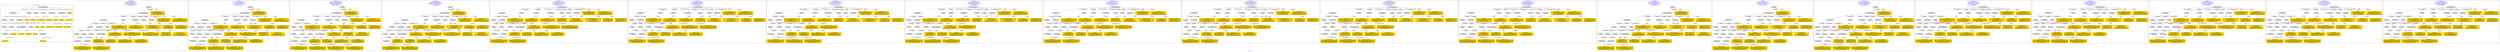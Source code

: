 digraph n0 {
fontcolor="blue"
remincross="true"
label="s02-dma.csv"
subgraph cluster_0 {
label="1-correct model"
n2[style="filled",color="white",fillcolor="lightgray",label="E12_Production1"];
n3[style="filled",color="white",fillcolor="lightgray",label="E21_Person1"];
n4[style="filled",color="white",fillcolor="lightgray",label="E55_Type2"];
n5[style="filled",color="white",fillcolor="lightgray",label="E52_Time-Span3"];
n6[style="filled",color="white",fillcolor="lightgray",label="E69_Death1"];
n7[style="filled",color="white",fillcolor="lightgray",label="E74_Group1"];
n8[style="filled",color="white",fillcolor="lightgray",label="E82_Actor_Appellation1"];
n9[style="filled",color="white",fillcolor="lightgray",label="E67_Birth1"];
n10[shape="plaintext",style="filled",fillcolor="gold",label="Artist URI"];
n11[style="filled",color="white",fillcolor="lightgray",label="E22_Man-Made_Object1"];
n12[style="filled",color="white",fillcolor="lightgray",label="E35_Title1"];
n13[style="filled",color="white",fillcolor="lightgray",label="E30_Right1"];
n14[style="filled",color="white",fillcolor="lightgray",label="E55_Type1"];
n15[style="filled",color="white",fillcolor="lightgray",label="E54_Dimension1"];
n16[style="filled",color="white",fillcolor="lightgray",label="E40_Legal_Body1"];
n17[shape="plaintext",style="filled",fillcolor="gold",label="Object_URI"];
n18[shape="plaintext",style="filled",fillcolor="gold",label="Object Rights"];
n19[shape="plaintext",style="filled",fillcolor="gold",label="Object Title"];
n20[shape="plaintext",style="filled",fillcolor="gold",label="Museum URI"];
n21[shape="plaintext",style="filled",fillcolor="gold",label="Object Link Source"];
n22[style="filled",color="white",fillcolor="lightgray",label="E52_Time-Span1"];
n23[shape="plaintext",style="filled",fillcolor="gold",label="Artist Birth Date"];
n24[style="filled",color="white",fillcolor="lightgray",label="E52_Time-Span2"];
n25[shape="plaintext",style="filled",fillcolor="gold",label="Artist Death Date"];
n26[shape="plaintext",style="filled",fillcolor="gold",label="Object Earliest Date"];
n27[shape="plaintext",style="filled",fillcolor="gold",label="Object Latest Date"];
n28[shape="plaintext",style="filled",fillcolor="gold",label="dimensions"];
n29[shape="plaintext",style="filled",fillcolor="gold",label="Object Work Type URI"];
n30[shape="plaintext",style="filled",fillcolor="gold",label="Object Work Type"];
n31[shape="plaintext",style="filled",fillcolor="gold",label="Medium URI"];
n32[shape="plaintext",style="filled",fillcolor="gold",label="Object Facet Value 1"];
n33[shape="plaintext",style="filled",fillcolor="gold",label="Nationality_URI"];
n34[shape="plaintext",style="filled",fillcolor="gold",label="Artist Nationality"];
n35[shape="plaintext",style="filled",fillcolor="gold",label="Artist Appellation"];
n36[shape="plaintext",style="filled",fillcolor="gold",label="Artist Name"];
}
subgraph cluster_1 {
label="candidate 0\nlink coherence:0.9705882352941176\nnode coherence:0.96875\nconfidence:0.4190223741929393\nmapping score:0.5152223703450148\ncost:33.99798\n-precision:0.68-recall:0.68"
n38[style="filled",color="white",fillcolor="lightgray",label="E12_Production1"];
n39[style="filled",color="white",fillcolor="lightgray",label="E21_Person1"];
n40[style="filled",color="white",fillcolor="lightgray",label="E52_Time-Span2"];
n41[style="filled",color="white",fillcolor="lightgray",label="E55_Type1"];
n42[style="filled",color="white",fillcolor="lightgray",label="E67_Birth1"];
n43[style="filled",color="white",fillcolor="lightgray",label="E69_Death1"];
n44[style="filled",color="white",fillcolor="lightgray",label="E74_Group1"];
n45[style="filled",color="white",fillcolor="lightgray",label="E82_Actor_Appellation1"];
n46[style="filled",color="white",fillcolor="lightgray",label="E22_Man-Made_Object1"];
n47[style="filled",color="white",fillcolor="lightgray",label="E35_Title1"];
n48[style="filled",color="white",fillcolor="lightgray",label="E54_Dimension1"];
n49[style="filled",color="white",fillcolor="lightgray",label="E55_Type2"];
n50[style="filled",color="white",fillcolor="lightgray",label="E8_Acquisition1"];
n51[style="filled",color="white",fillcolor="lightgray",label="E38_Image1"];
n52[style="filled",color="white",fillcolor="lightgray",label="E52_Time-Span1"];
n53[style="filled",color="white",fillcolor="lightgray",label="E52_Time-Span3"];
n54[shape="plaintext",style="filled",fillcolor="gold",label="Artist Nationality\n[E74_Group,label,0.481]\n[E74_Group,classLink,0.326]\n[E55_Type,label,0.122]\n[E21_Person,P3_has_note,0.072]"];
n55[shape="plaintext",style="filled",fillcolor="gold",label="Object Facet Value 1\n[E29_Design_or_Procedure,P3_has_note,0.334]\n[E55_Type,label,0.274]\n[E57_Material,label,0.261]\n[E12_Production,P3_has_note,0.131]"];
n56[shape="plaintext",style="filled",fillcolor="gold",label="Object_URI\n[E22_Man-Made_Object,classLink,0.404]\n[E31_Document,classLink,0.38]\n[E38_Image,classLink,0.163]\n[E21_Person,classLink,0.053]"];
n57[shape="plaintext",style="filled",fillcolor="gold",label="Object Earliest Date\n[E52_Time-Span,P82a_begin_of_the_begin,0.388]\n[E52_Time-Span,P82_at_some_time_within,0.291]\n[E52_Time-Span,P82b_end_of_the_end,0.231]\n[E52_Time-Span,label,0.09]"];
n58[shape="plaintext",style="filled",fillcolor="gold",label="Medium URI\n[E55_Type,classLink,0.41]\n[E57_Material,classLink,0.369]\n[E74_Group,classLink,0.193]\n[E55_Type,label,0.028]"];
n59[shape="plaintext",style="filled",fillcolor="gold",label="Museum URI\n[E31_Document,classLink,0.517]\n[E38_Image,classLink,0.308]\n[E22_Man-Made_Object,classLink,0.106]\n[E21_Person,classLink,0.069]"];
n60[shape="plaintext",style="filled",fillcolor="gold",label="Artist Name\n[E82_Actor_Appellation,label,0.504]\n[E22_Man-Made_Object,classLink,0.173]\n[E8_Acquisition,P3_has_note,0.167]\n[E22_Man-Made_Object,P3_has_note,0.157]"];
n61[shape="plaintext",style="filled",fillcolor="gold",label="Artist URI\n[E21_Person,classLink,0.427]\n[E31_Document,classLink,0.3]\n[E82_Actor_Appellation,classLink,0.145]\n[E38_Image,classLink,0.128]"];
n62[shape="plaintext",style="filled",fillcolor="gold",label="Object Work Type URI\n[E55_Type,classLink,0.56]\n[E55_Type,label,0.179]\n[E74_Group,classLink,0.146]\n[E57_Material,classLink,0.115]"];
n63[shape="plaintext",style="filled",fillcolor="gold",label="Artist Death Date\n[E52_Time-Span,P82b_end_of_the_end,0.403]\n[E52_Time-Span,P82_at_some_time_within,0.354]\n[E52_Time-Span,P82a_begin_of_the_begin,0.163]\n[E52_Time-Span,label,0.08]"];
n64[shape="plaintext",style="filled",fillcolor="gold",label="Object Rights\n[E8_Acquisition,P3_has_note,0.561]\n[E30_Right,P3_has_note,0.255]\n[E22_Man-Made_Object,P3_has_note,0.098]\n[E33_Linguistic_Object,P3_has_note,0.087]"];
n65[shape="plaintext",style="filled",fillcolor="gold",label="dimensions\n[E54_Dimension,P3_has_note,0.846]\n[E8_Acquisition,P3_has_note,0.068]\n[E22_Man-Made_Object,P3_has_note,0.059]\n[E55_Type,label,0.027]"];
n66[shape="plaintext",style="filled",fillcolor="gold",label="Object Title\n[E22_Man-Made_Object,P3_has_note,0.301]\n[E73_Information_Object,P3_has_note,0.248]\n[E35_Title,label,0.246]\n[E33_Linguistic_Object,P3_has_note,0.205]"];
n67[shape="plaintext",style="filled",fillcolor="gold",label="Nationality_URI\n[E74_Group,classLink,0.697]\n[E55_Type,classLink,0.179]\n[E57_Material,classLink,0.08]\n[E55_Type,label,0.043]"];
n68[shape="plaintext",style="filled",fillcolor="gold",label="Artist Appellation\n[E21_Person,classLink,0.491]\n[E82_Actor_Appellation,classLink,0.394]\n[E31_Document,classLink,0.083]\n[E38_Image,classLink,0.033]"];
n69[shape="plaintext",style="filled",fillcolor="gold",label="Artist Birth Date\n[E52_Time-Span,P82a_begin_of_the_begin,0.471]\n[E52_Time-Span,P82_at_some_time_within,0.34]\n[E52_Time-Span,P82b_end_of_the_end,0.125]\n[E33_Linguistic_Object,P3_has_note,0.064]"];
n70[shape="plaintext",style="filled",fillcolor="gold",label="Object Latest Date\n[E52_Time-Span,P82a_begin_of_the_begin,0.375]\n[E52_Time-Span,P82_at_some_time_within,0.287]\n[E52_Time-Span,P82b_end_of_the_end,0.259]\n[E52_Time-Span,label,0.079]"];
n71[shape="plaintext",style="filled",fillcolor="gold",label="Object Work Type\n[E55_Type,label,0.354]\n[E55_Type,classLink,0.331]\n[E31_Document,classLink,0.175]\n[E33_Linguistic_Object,P3_has_note,0.14]"];
n72[shape="plaintext",style="filled",fillcolor="gold",label="Object Link Source\n[E8_Acquisition,P3_has_note,0.555]\n[E38_Image,classLink,0.227]\n[E40_Legal_Body,label,0.109]\n[E30_Right,P3_has_note,0.109]"];
}
subgraph cluster_2 {
label="candidate 1\nlink coherence:0.9705882352941176\nnode coherence:0.96875\nconfidence:0.4190223741929393\nmapping score:0.5152223703450148\ncost:132.99798\n-precision:0.68-recall:0.68"
n74[style="filled",color="white",fillcolor="lightgray",label="E12_Production1"];
n75[style="filled",color="white",fillcolor="lightgray",label="E21_Person1"];
n76[style="filled",color="white",fillcolor="lightgray",label="E52_Time-Span2"];
n77[style="filled",color="white",fillcolor="lightgray",label="E55_Type1"];
n78[style="filled",color="white",fillcolor="lightgray",label="E67_Birth1"];
n79[style="filled",color="white",fillcolor="lightgray",label="E69_Death1"];
n80[style="filled",color="white",fillcolor="lightgray",label="E74_Group1"];
n81[style="filled",color="white",fillcolor="lightgray",label="E82_Actor_Appellation1"];
n82[style="filled",color="white",fillcolor="lightgray",label="E22_Man-Made_Object1"];
n83[style="filled",color="white",fillcolor="lightgray",label="E35_Title1"];
n84[style="filled",color="white",fillcolor="lightgray",label="E54_Dimension1"];
n85[style="filled",color="white",fillcolor="lightgray",label="E55_Type2"];
n86[style="filled",color="white",fillcolor="lightgray",label="E8_Acquisition1"];
n87[style="filled",color="white",fillcolor="lightgray",label="E38_Image1"];
n88[style="filled",color="white",fillcolor="lightgray",label="E52_Time-Span1"];
n89[style="filled",color="white",fillcolor="lightgray",label="E52_Time-Span3"];
n90[shape="plaintext",style="filled",fillcolor="gold",label="Artist Nationality\n[E74_Group,label,0.481]\n[E74_Group,classLink,0.326]\n[E55_Type,label,0.122]\n[E21_Person,P3_has_note,0.072]"];
n91[shape="plaintext",style="filled",fillcolor="gold",label="Object Facet Value 1\n[E29_Design_or_Procedure,P3_has_note,0.334]\n[E55_Type,label,0.274]\n[E57_Material,label,0.261]\n[E12_Production,P3_has_note,0.131]"];
n92[shape="plaintext",style="filled",fillcolor="gold",label="Object_URI\n[E22_Man-Made_Object,classLink,0.404]\n[E31_Document,classLink,0.38]\n[E38_Image,classLink,0.163]\n[E21_Person,classLink,0.053]"];
n93[shape="plaintext",style="filled",fillcolor="gold",label="Artist Death Date\n[E52_Time-Span,P82b_end_of_the_end,0.403]\n[E52_Time-Span,P82_at_some_time_within,0.354]\n[E52_Time-Span,P82a_begin_of_the_begin,0.163]\n[E52_Time-Span,label,0.08]"];
n94[shape="plaintext",style="filled",fillcolor="gold",label="Medium URI\n[E55_Type,classLink,0.41]\n[E57_Material,classLink,0.369]\n[E74_Group,classLink,0.193]\n[E55_Type,label,0.028]"];
n95[shape="plaintext",style="filled",fillcolor="gold",label="Museum URI\n[E31_Document,classLink,0.517]\n[E38_Image,classLink,0.308]\n[E22_Man-Made_Object,classLink,0.106]\n[E21_Person,classLink,0.069]"];
n96[shape="plaintext",style="filled",fillcolor="gold",label="Artist Name\n[E82_Actor_Appellation,label,0.504]\n[E22_Man-Made_Object,classLink,0.173]\n[E8_Acquisition,P3_has_note,0.167]\n[E22_Man-Made_Object,P3_has_note,0.157]"];
n97[shape="plaintext",style="filled",fillcolor="gold",label="Artist URI\n[E21_Person,classLink,0.427]\n[E31_Document,classLink,0.3]\n[E82_Actor_Appellation,classLink,0.145]\n[E38_Image,classLink,0.128]"];
n98[shape="plaintext",style="filled",fillcolor="gold",label="Object Work Type URI\n[E55_Type,classLink,0.56]\n[E55_Type,label,0.179]\n[E74_Group,classLink,0.146]\n[E57_Material,classLink,0.115]"];
n99[shape="plaintext",style="filled",fillcolor="gold",label="Object Earliest Date\n[E52_Time-Span,P82a_begin_of_the_begin,0.388]\n[E52_Time-Span,P82_at_some_time_within,0.291]\n[E52_Time-Span,P82b_end_of_the_end,0.231]\n[E52_Time-Span,label,0.09]"];
n100[shape="plaintext",style="filled",fillcolor="gold",label="Object Rights\n[E8_Acquisition,P3_has_note,0.561]\n[E30_Right,P3_has_note,0.255]\n[E22_Man-Made_Object,P3_has_note,0.098]\n[E33_Linguistic_Object,P3_has_note,0.087]"];
n101[shape="plaintext",style="filled",fillcolor="gold",label="Artist Birth Date\n[E52_Time-Span,P82a_begin_of_the_begin,0.471]\n[E52_Time-Span,P82_at_some_time_within,0.34]\n[E52_Time-Span,P82b_end_of_the_end,0.125]\n[E33_Linguistic_Object,P3_has_note,0.064]"];
n102[shape="plaintext",style="filled",fillcolor="gold",label="dimensions\n[E54_Dimension,P3_has_note,0.846]\n[E8_Acquisition,P3_has_note,0.068]\n[E22_Man-Made_Object,P3_has_note,0.059]\n[E55_Type,label,0.027]"];
n103[shape="plaintext",style="filled",fillcolor="gold",label="Object Title\n[E22_Man-Made_Object,P3_has_note,0.301]\n[E73_Information_Object,P3_has_note,0.248]\n[E35_Title,label,0.246]\n[E33_Linguistic_Object,P3_has_note,0.205]"];
n104[shape="plaintext",style="filled",fillcolor="gold",label="Nationality_URI\n[E74_Group,classLink,0.697]\n[E55_Type,classLink,0.179]\n[E57_Material,classLink,0.08]\n[E55_Type,label,0.043]"];
n105[shape="plaintext",style="filled",fillcolor="gold",label="Artist Appellation\n[E21_Person,classLink,0.491]\n[E82_Actor_Appellation,classLink,0.394]\n[E31_Document,classLink,0.083]\n[E38_Image,classLink,0.033]"];
n106[shape="plaintext",style="filled",fillcolor="gold",label="Object Latest Date\n[E52_Time-Span,P82a_begin_of_the_begin,0.375]\n[E52_Time-Span,P82_at_some_time_within,0.287]\n[E52_Time-Span,P82b_end_of_the_end,0.259]\n[E52_Time-Span,label,0.079]"];
n107[shape="plaintext",style="filled",fillcolor="gold",label="Object Work Type\n[E55_Type,label,0.354]\n[E55_Type,classLink,0.331]\n[E31_Document,classLink,0.175]\n[E33_Linguistic_Object,P3_has_note,0.14]"];
n108[shape="plaintext",style="filled",fillcolor="gold",label="Object Link Source\n[E8_Acquisition,P3_has_note,0.555]\n[E38_Image,classLink,0.227]\n[E40_Legal_Body,label,0.109]\n[E30_Right,P3_has_note,0.109]"];
}
subgraph cluster_3 {
label="candidate 10\nlink coherence:0.9393939393939394\nnode coherence:0.9354838709677419\nconfidence:0.4236220953133417\nmapping score:0.5144388308656244\ncost:230.99812\n-precision:0.64-recall:0.62"
n110[style="filled",color="white",fillcolor="lightgray",label="E12_Production1"];
n111[style="filled",color="white",fillcolor="lightgray",label="E21_Person1"];
n112[style="filled",color="white",fillcolor="lightgray",label="E55_Type1"];
n113[style="filled",color="white",fillcolor="lightgray",label="E67_Birth1"];
n114[style="filled",color="white",fillcolor="lightgray",label="E69_Death1"];
n115[style="filled",color="white",fillcolor="lightgray",label="E74_Group1"];
n116[style="filled",color="white",fillcolor="lightgray",label="E82_Actor_Appellation1"];
n117[style="filled",color="white",fillcolor="lightgray",label="E22_Man-Made_Object1"];
n118[style="filled",color="white",fillcolor="lightgray",label="E35_Title1"];
n119[style="filled",color="white",fillcolor="lightgray",label="E54_Dimension1"];
n120[style="filled",color="white",fillcolor="lightgray",label="E55_Type2"];
n121[style="filled",color="white",fillcolor="lightgray",label="E8_Acquisition1"];
n122[style="filled",color="white",fillcolor="lightgray",label="E38_Image1"];
n123[style="filled",color="white",fillcolor="lightgray",label="E52_Time-Span1"];
n124[style="filled",color="white",fillcolor="lightgray",label="E52_Time-Span3"];
n125[shape="plaintext",style="filled",fillcolor="gold",label="Artist Nationality\n[E74_Group,label,0.481]\n[E74_Group,classLink,0.326]\n[E55_Type,label,0.122]\n[E21_Person,P3_has_note,0.072]"];
n126[shape="plaintext",style="filled",fillcolor="gold",label="Object Facet Value 1\n[E29_Design_or_Procedure,P3_has_note,0.334]\n[E55_Type,label,0.274]\n[E57_Material,label,0.261]\n[E12_Production,P3_has_note,0.131]"];
n127[shape="plaintext",style="filled",fillcolor="gold",label="Object_URI\n[E22_Man-Made_Object,classLink,0.404]\n[E31_Document,classLink,0.38]\n[E38_Image,classLink,0.163]\n[E21_Person,classLink,0.053]"];
n128[shape="plaintext",style="filled",fillcolor="gold",label="Artist Death Date\n[E52_Time-Span,P82b_end_of_the_end,0.403]\n[E52_Time-Span,P82_at_some_time_within,0.354]\n[E52_Time-Span,P82a_begin_of_the_begin,0.163]\n[E52_Time-Span,label,0.08]"];
n129[shape="plaintext",style="filled",fillcolor="gold",label="Medium URI\n[E55_Type,classLink,0.41]\n[E57_Material,classLink,0.369]\n[E74_Group,classLink,0.193]\n[E55_Type,label,0.028]"];
n130[shape="plaintext",style="filled",fillcolor="gold",label="Museum URI\n[E31_Document,classLink,0.517]\n[E38_Image,classLink,0.308]\n[E22_Man-Made_Object,classLink,0.106]\n[E21_Person,classLink,0.069]"];
n131[shape="plaintext",style="filled",fillcolor="gold",label="Artist Name\n[E82_Actor_Appellation,label,0.504]\n[E22_Man-Made_Object,classLink,0.173]\n[E8_Acquisition,P3_has_note,0.167]\n[E22_Man-Made_Object,P3_has_note,0.157]"];
n132[shape="plaintext",style="filled",fillcolor="gold",label="Artist URI\n[E21_Person,classLink,0.427]\n[E31_Document,classLink,0.3]\n[E82_Actor_Appellation,classLink,0.145]\n[E38_Image,classLink,0.128]"];
n133[shape="plaintext",style="filled",fillcolor="gold",label="Object Work Type URI\n[E55_Type,classLink,0.56]\n[E55_Type,label,0.179]\n[E74_Group,classLink,0.146]\n[E57_Material,classLink,0.115]"];
n134[shape="plaintext",style="filled",fillcolor="gold",label="Object Rights\n[E8_Acquisition,P3_has_note,0.561]\n[E30_Right,P3_has_note,0.255]\n[E22_Man-Made_Object,P3_has_note,0.098]\n[E33_Linguistic_Object,P3_has_note,0.087]"];
n135[shape="plaintext",style="filled",fillcolor="gold",label="Artist Birth Date\n[E52_Time-Span,P82a_begin_of_the_begin,0.471]\n[E52_Time-Span,P82_at_some_time_within,0.34]\n[E52_Time-Span,P82b_end_of_the_end,0.125]\n[E33_Linguistic_Object,P3_has_note,0.064]"];
n136[shape="plaintext",style="filled",fillcolor="gold",label="dimensions\n[E54_Dimension,P3_has_note,0.846]\n[E8_Acquisition,P3_has_note,0.068]\n[E22_Man-Made_Object,P3_has_note,0.059]\n[E55_Type,label,0.027]"];
n137[shape="plaintext",style="filled",fillcolor="gold",label="Object Title\n[E22_Man-Made_Object,P3_has_note,0.301]\n[E73_Information_Object,P3_has_note,0.248]\n[E35_Title,label,0.246]\n[E33_Linguistic_Object,P3_has_note,0.205]"];
n138[shape="plaintext",style="filled",fillcolor="gold",label="Nationality_URI\n[E74_Group,classLink,0.697]\n[E55_Type,classLink,0.179]\n[E57_Material,classLink,0.08]\n[E55_Type,label,0.043]"];
n139[shape="plaintext",style="filled",fillcolor="gold",label="Artist Appellation\n[E21_Person,classLink,0.491]\n[E82_Actor_Appellation,classLink,0.394]\n[E31_Document,classLink,0.083]\n[E38_Image,classLink,0.033]"];
n140[shape="plaintext",style="filled",fillcolor="gold",label="Object Earliest Date\n[E52_Time-Span,P82a_begin_of_the_begin,0.388]\n[E52_Time-Span,P82_at_some_time_within,0.291]\n[E52_Time-Span,P82b_end_of_the_end,0.231]\n[E52_Time-Span,label,0.09]"];
n141[shape="plaintext",style="filled",fillcolor="gold",label="Object Work Type\n[E55_Type,label,0.354]\n[E55_Type,classLink,0.331]\n[E31_Document,classLink,0.175]\n[E33_Linguistic_Object,P3_has_note,0.14]"];
n142[shape="plaintext",style="filled",fillcolor="gold",label="Object Link Source\n[E8_Acquisition,P3_has_note,0.555]\n[E38_Image,classLink,0.227]\n[E40_Legal_Body,label,0.109]\n[E30_Right,P3_has_note,0.109]"];
n143[shape="plaintext",style="filled",fillcolor="gold",label="Object Latest Date\n[E52_Time-Span,P82a_begin_of_the_begin,0.375]\n[E52_Time-Span,P82_at_some_time_within,0.287]\n[E52_Time-Span,P82b_end_of_the_end,0.259]\n[E52_Time-Span,label,0.079]"];
}
subgraph cluster_4 {
label="candidate 11\nlink coherence:0.9375\nnode coherence:0.9354838709677419\nconfidence:0.4236220953133417\nmapping score:0.5144388308656244\ncost:130.9982\n-precision:0.66-recall:0.62"
n145[style="filled",color="white",fillcolor="lightgray",label="E12_Production1"];
n146[style="filled",color="white",fillcolor="lightgray",label="E21_Person1"];
n147[style="filled",color="white",fillcolor="lightgray",label="E52_Time-Span2"];
n148[style="filled",color="white",fillcolor="lightgray",label="E55_Type1"];
n149[style="filled",color="white",fillcolor="lightgray",label="E67_Birth1"];
n150[style="filled",color="white",fillcolor="lightgray",label="E74_Group1"];
n151[style="filled",color="white",fillcolor="lightgray",label="E82_Actor_Appellation1"];
n152[style="filled",color="white",fillcolor="lightgray",label="E22_Man-Made_Object1"];
n153[style="filled",color="white",fillcolor="lightgray",label="E35_Title1"];
n154[style="filled",color="white",fillcolor="lightgray",label="E54_Dimension1"];
n155[style="filled",color="white",fillcolor="lightgray",label="E55_Type2"];
n156[style="filled",color="white",fillcolor="lightgray",label="E8_Acquisition1"];
n157[style="filled",color="white",fillcolor="lightgray",label="E38_Image1"];
n158[style="filled",color="white",fillcolor="lightgray",label="E52_Time-Span1"];
n159[shape="plaintext",style="filled",fillcolor="gold",label="Artist Nationality\n[E74_Group,label,0.481]\n[E74_Group,classLink,0.326]\n[E55_Type,label,0.122]\n[E21_Person,P3_has_note,0.072]"];
n160[shape="plaintext",style="filled",fillcolor="gold",label="Object Facet Value 1\n[E29_Design_or_Procedure,P3_has_note,0.334]\n[E55_Type,label,0.274]\n[E57_Material,label,0.261]\n[E12_Production,P3_has_note,0.131]"];
n161[shape="plaintext",style="filled",fillcolor="gold",label="Object_URI\n[E22_Man-Made_Object,classLink,0.404]\n[E31_Document,classLink,0.38]\n[E38_Image,classLink,0.163]\n[E21_Person,classLink,0.053]"];
n162[shape="plaintext",style="filled",fillcolor="gold",label="Artist Death Date\n[E52_Time-Span,P82b_end_of_the_end,0.403]\n[E52_Time-Span,P82_at_some_time_within,0.354]\n[E52_Time-Span,P82a_begin_of_the_begin,0.163]\n[E52_Time-Span,label,0.08]"];
n163[shape="plaintext",style="filled",fillcolor="gold",label="Medium URI\n[E55_Type,classLink,0.41]\n[E57_Material,classLink,0.369]\n[E74_Group,classLink,0.193]\n[E55_Type,label,0.028]"];
n164[shape="plaintext",style="filled",fillcolor="gold",label="Museum URI\n[E31_Document,classLink,0.517]\n[E38_Image,classLink,0.308]\n[E22_Man-Made_Object,classLink,0.106]\n[E21_Person,classLink,0.069]"];
n165[shape="plaintext",style="filled",fillcolor="gold",label="Artist Name\n[E82_Actor_Appellation,label,0.504]\n[E22_Man-Made_Object,classLink,0.173]\n[E8_Acquisition,P3_has_note,0.167]\n[E22_Man-Made_Object,P3_has_note,0.157]"];
n166[shape="plaintext",style="filled",fillcolor="gold",label="Artist URI\n[E21_Person,classLink,0.427]\n[E31_Document,classLink,0.3]\n[E82_Actor_Appellation,classLink,0.145]\n[E38_Image,classLink,0.128]"];
n167[shape="plaintext",style="filled",fillcolor="gold",label="Object Work Type URI\n[E55_Type,classLink,0.56]\n[E55_Type,label,0.179]\n[E74_Group,classLink,0.146]\n[E57_Material,classLink,0.115]"];
n168[shape="plaintext",style="filled",fillcolor="gold",label="Object Earliest Date\n[E52_Time-Span,P82a_begin_of_the_begin,0.388]\n[E52_Time-Span,P82_at_some_time_within,0.291]\n[E52_Time-Span,P82b_end_of_the_end,0.231]\n[E52_Time-Span,label,0.09]"];
n169[shape="plaintext",style="filled",fillcolor="gold",label="Object Rights\n[E8_Acquisition,P3_has_note,0.561]\n[E30_Right,P3_has_note,0.255]\n[E22_Man-Made_Object,P3_has_note,0.098]\n[E33_Linguistic_Object,P3_has_note,0.087]"];
n170[shape="plaintext",style="filled",fillcolor="gold",label="Artist Birth Date\n[E52_Time-Span,P82a_begin_of_the_begin,0.471]\n[E52_Time-Span,P82_at_some_time_within,0.34]\n[E52_Time-Span,P82b_end_of_the_end,0.125]\n[E33_Linguistic_Object,P3_has_note,0.064]"];
n171[shape="plaintext",style="filled",fillcolor="gold",label="dimensions\n[E54_Dimension,P3_has_note,0.846]\n[E8_Acquisition,P3_has_note,0.068]\n[E22_Man-Made_Object,P3_has_note,0.059]\n[E55_Type,label,0.027]"];
n172[shape="plaintext",style="filled",fillcolor="gold",label="Object Title\n[E22_Man-Made_Object,P3_has_note,0.301]\n[E73_Information_Object,P3_has_note,0.248]\n[E35_Title,label,0.246]\n[E33_Linguistic_Object,P3_has_note,0.205]"];
n173[shape="plaintext",style="filled",fillcolor="gold",label="Nationality_URI\n[E74_Group,classLink,0.697]\n[E55_Type,classLink,0.179]\n[E57_Material,classLink,0.08]\n[E55_Type,label,0.043]"];
n174[shape="plaintext",style="filled",fillcolor="gold",label="Artist Appellation\n[E21_Person,classLink,0.491]\n[E82_Actor_Appellation,classLink,0.394]\n[E31_Document,classLink,0.083]\n[E38_Image,classLink,0.033]"];
n175[shape="plaintext",style="filled",fillcolor="gold",label="Object Latest Date\n[E52_Time-Span,P82a_begin_of_the_begin,0.375]\n[E52_Time-Span,P82_at_some_time_within,0.287]\n[E52_Time-Span,P82b_end_of_the_end,0.259]\n[E52_Time-Span,label,0.079]"];
n176[shape="plaintext",style="filled",fillcolor="gold",label="Object Work Type\n[E55_Type,label,0.354]\n[E55_Type,classLink,0.331]\n[E31_Document,classLink,0.175]\n[E33_Linguistic_Object,P3_has_note,0.14]"];
n177[shape="plaintext",style="filled",fillcolor="gold",label="Object Link Source\n[E8_Acquisition,P3_has_note,0.555]\n[E38_Image,classLink,0.227]\n[E40_Legal_Body,label,0.109]\n[E30_Right,P3_has_note,0.109]"];
}
subgraph cluster_5 {
label="candidate 12\nlink coherence:0.9117647058823529\nnode coherence:0.96875\nconfidence:0.4190223741929393\nmapping score:0.5152223703450148\ncost:33.99821\n-precision:0.71-recall:0.71"
n179[style="filled",color="white",fillcolor="lightgray",label="E12_Production1"];
n180[style="filled",color="white",fillcolor="lightgray",label="E21_Person1"];
n181[style="filled",color="white",fillcolor="lightgray",label="E52_Time-Span2"];
n182[style="filled",color="white",fillcolor="lightgray",label="E67_Birth1"];
n183[style="filled",color="white",fillcolor="lightgray",label="E69_Death1"];
n184[style="filled",color="white",fillcolor="lightgray",label="E74_Group1"];
n185[style="filled",color="white",fillcolor="lightgray",label="E82_Actor_Appellation1"];
n186[style="filled",color="white",fillcolor="lightgray",label="E22_Man-Made_Object1"];
n187[style="filled",color="white",fillcolor="lightgray",label="E35_Title1"];
n188[style="filled",color="white",fillcolor="lightgray",label="E38_Image1"];
n189[style="filled",color="white",fillcolor="lightgray",label="E54_Dimension1"];
n190[style="filled",color="white",fillcolor="lightgray",label="E55_Type1"];
n191[style="filled",color="white",fillcolor="lightgray",label="E55_Type2"];
n192[style="filled",color="white",fillcolor="lightgray",label="E8_Acquisition1"];
n193[style="filled",color="white",fillcolor="lightgray",label="E52_Time-Span1"];
n194[style="filled",color="white",fillcolor="lightgray",label="E52_Time-Span3"];
n195[shape="plaintext",style="filled",fillcolor="gold",label="Artist Nationality\n[E74_Group,label,0.481]\n[E74_Group,classLink,0.326]\n[E55_Type,label,0.122]\n[E21_Person,P3_has_note,0.072]"];
n196[shape="plaintext",style="filled",fillcolor="gold",label="Object Facet Value 1\n[E29_Design_or_Procedure,P3_has_note,0.334]\n[E55_Type,label,0.274]\n[E57_Material,label,0.261]\n[E12_Production,P3_has_note,0.131]"];
n197[shape="plaintext",style="filled",fillcolor="gold",label="Object_URI\n[E22_Man-Made_Object,classLink,0.404]\n[E31_Document,classLink,0.38]\n[E38_Image,classLink,0.163]\n[E21_Person,classLink,0.053]"];
n198[shape="plaintext",style="filled",fillcolor="gold",label="Object Earliest Date\n[E52_Time-Span,P82a_begin_of_the_begin,0.388]\n[E52_Time-Span,P82_at_some_time_within,0.291]\n[E52_Time-Span,P82b_end_of_the_end,0.231]\n[E52_Time-Span,label,0.09]"];
n199[shape="plaintext",style="filled",fillcolor="gold",label="Medium URI\n[E55_Type,classLink,0.41]\n[E57_Material,classLink,0.369]\n[E74_Group,classLink,0.193]\n[E55_Type,label,0.028]"];
n200[shape="plaintext",style="filled",fillcolor="gold",label="Museum URI\n[E31_Document,classLink,0.517]\n[E38_Image,classLink,0.308]\n[E22_Man-Made_Object,classLink,0.106]\n[E21_Person,classLink,0.069]"];
n201[shape="plaintext",style="filled",fillcolor="gold",label="Artist Name\n[E82_Actor_Appellation,label,0.504]\n[E22_Man-Made_Object,classLink,0.173]\n[E8_Acquisition,P3_has_note,0.167]\n[E22_Man-Made_Object,P3_has_note,0.157]"];
n202[shape="plaintext",style="filled",fillcolor="gold",label="Artist URI\n[E21_Person,classLink,0.427]\n[E31_Document,classLink,0.3]\n[E82_Actor_Appellation,classLink,0.145]\n[E38_Image,classLink,0.128]"];
n203[shape="plaintext",style="filled",fillcolor="gold",label="Object Work Type URI\n[E55_Type,classLink,0.56]\n[E55_Type,label,0.179]\n[E74_Group,classLink,0.146]\n[E57_Material,classLink,0.115]"];
n204[shape="plaintext",style="filled",fillcolor="gold",label="Artist Death Date\n[E52_Time-Span,P82b_end_of_the_end,0.403]\n[E52_Time-Span,P82_at_some_time_within,0.354]\n[E52_Time-Span,P82a_begin_of_the_begin,0.163]\n[E52_Time-Span,label,0.08]"];
n205[shape="plaintext",style="filled",fillcolor="gold",label="Object Rights\n[E8_Acquisition,P3_has_note,0.561]\n[E30_Right,P3_has_note,0.255]\n[E22_Man-Made_Object,P3_has_note,0.098]\n[E33_Linguistic_Object,P3_has_note,0.087]"];
n206[shape="plaintext",style="filled",fillcolor="gold",label="dimensions\n[E54_Dimension,P3_has_note,0.846]\n[E8_Acquisition,P3_has_note,0.068]\n[E22_Man-Made_Object,P3_has_note,0.059]\n[E55_Type,label,0.027]"];
n207[shape="plaintext",style="filled",fillcolor="gold",label="Object Title\n[E22_Man-Made_Object,P3_has_note,0.301]\n[E73_Information_Object,P3_has_note,0.248]\n[E35_Title,label,0.246]\n[E33_Linguistic_Object,P3_has_note,0.205]"];
n208[shape="plaintext",style="filled",fillcolor="gold",label="Nationality_URI\n[E74_Group,classLink,0.697]\n[E55_Type,classLink,0.179]\n[E57_Material,classLink,0.08]\n[E55_Type,label,0.043]"];
n209[shape="plaintext",style="filled",fillcolor="gold",label="Artist Appellation\n[E21_Person,classLink,0.491]\n[E82_Actor_Appellation,classLink,0.394]\n[E31_Document,classLink,0.083]\n[E38_Image,classLink,0.033]"];
n210[shape="plaintext",style="filled",fillcolor="gold",label="Artist Birth Date\n[E52_Time-Span,P82a_begin_of_the_begin,0.471]\n[E52_Time-Span,P82_at_some_time_within,0.34]\n[E52_Time-Span,P82b_end_of_the_end,0.125]\n[E33_Linguistic_Object,P3_has_note,0.064]"];
n211[shape="plaintext",style="filled",fillcolor="gold",label="Object Latest Date\n[E52_Time-Span,P82a_begin_of_the_begin,0.375]\n[E52_Time-Span,P82_at_some_time_within,0.287]\n[E52_Time-Span,P82b_end_of_the_end,0.259]\n[E52_Time-Span,label,0.079]"];
n212[shape="plaintext",style="filled",fillcolor="gold",label="Object Work Type\n[E55_Type,label,0.354]\n[E55_Type,classLink,0.331]\n[E31_Document,classLink,0.175]\n[E33_Linguistic_Object,P3_has_note,0.14]"];
n213[shape="plaintext",style="filled",fillcolor="gold",label="Object Link Source\n[E8_Acquisition,P3_has_note,0.555]\n[E38_Image,classLink,0.227]\n[E40_Legal_Body,label,0.109]\n[E30_Right,P3_has_note,0.109]"];
}
subgraph cluster_6 {
label="candidate 13\nlink coherence:0.9117647058823529\nnode coherence:0.96875\nconfidence:0.4190223741929393\nmapping score:0.5152223703450148\ncost:33.99823\n-precision:0.68-recall:0.68"
n215[style="filled",color="white",fillcolor="lightgray",label="E12_Production1"];
n216[style="filled",color="white",fillcolor="lightgray",label="E21_Person1"];
n217[style="filled",color="white",fillcolor="lightgray",label="E52_Time-Span2"];
n218[style="filled",color="white",fillcolor="lightgray",label="E67_Birth1"];
n219[style="filled",color="white",fillcolor="lightgray",label="E69_Death1"];
n220[style="filled",color="white",fillcolor="lightgray",label="E74_Group1"];
n221[style="filled",color="white",fillcolor="lightgray",label="E82_Actor_Appellation1"];
n222[style="filled",color="white",fillcolor="lightgray",label="E22_Man-Made_Object1"];
n223[style="filled",color="white",fillcolor="lightgray",label="E35_Title1"];
n224[style="filled",color="white",fillcolor="lightgray",label="E38_Image1"];
n225[style="filled",color="white",fillcolor="lightgray",label="E54_Dimension1"];
n226[style="filled",color="white",fillcolor="lightgray",label="E55_Type1"];
n227[style="filled",color="white",fillcolor="lightgray",label="E55_Type2"];
n228[style="filled",color="white",fillcolor="lightgray",label="E8_Acquisition1"];
n229[style="filled",color="white",fillcolor="lightgray",label="E52_Time-Span1"];
n230[style="filled",color="white",fillcolor="lightgray",label="E52_Time-Span3"];
n231[shape="plaintext",style="filled",fillcolor="gold",label="Artist Nationality\n[E74_Group,label,0.481]\n[E74_Group,classLink,0.326]\n[E55_Type,label,0.122]\n[E21_Person,P3_has_note,0.072]"];
n232[shape="plaintext",style="filled",fillcolor="gold",label="Object Facet Value 1\n[E29_Design_or_Procedure,P3_has_note,0.334]\n[E55_Type,label,0.274]\n[E57_Material,label,0.261]\n[E12_Production,P3_has_note,0.131]"];
n233[shape="plaintext",style="filled",fillcolor="gold",label="Object_URI\n[E22_Man-Made_Object,classLink,0.404]\n[E31_Document,classLink,0.38]\n[E38_Image,classLink,0.163]\n[E21_Person,classLink,0.053]"];
n234[shape="plaintext",style="filled",fillcolor="gold",label="Object Earliest Date\n[E52_Time-Span,P82a_begin_of_the_begin,0.388]\n[E52_Time-Span,P82_at_some_time_within,0.291]\n[E52_Time-Span,P82b_end_of_the_end,0.231]\n[E52_Time-Span,label,0.09]"];
n235[shape="plaintext",style="filled",fillcolor="gold",label="Medium URI\n[E55_Type,classLink,0.41]\n[E57_Material,classLink,0.369]\n[E74_Group,classLink,0.193]\n[E55_Type,label,0.028]"];
n236[shape="plaintext",style="filled",fillcolor="gold",label="Museum URI\n[E31_Document,classLink,0.517]\n[E38_Image,classLink,0.308]\n[E22_Man-Made_Object,classLink,0.106]\n[E21_Person,classLink,0.069]"];
n237[shape="plaintext",style="filled",fillcolor="gold",label="Artist Name\n[E82_Actor_Appellation,label,0.504]\n[E22_Man-Made_Object,classLink,0.173]\n[E8_Acquisition,P3_has_note,0.167]\n[E22_Man-Made_Object,P3_has_note,0.157]"];
n238[shape="plaintext",style="filled",fillcolor="gold",label="Artist URI\n[E21_Person,classLink,0.427]\n[E31_Document,classLink,0.3]\n[E82_Actor_Appellation,classLink,0.145]\n[E38_Image,classLink,0.128]"];
n239[shape="plaintext",style="filled",fillcolor="gold",label="Object Work Type URI\n[E55_Type,classLink,0.56]\n[E55_Type,label,0.179]\n[E74_Group,classLink,0.146]\n[E57_Material,classLink,0.115]"];
n240[shape="plaintext",style="filled",fillcolor="gold",label="Artist Death Date\n[E52_Time-Span,P82b_end_of_the_end,0.403]\n[E52_Time-Span,P82_at_some_time_within,0.354]\n[E52_Time-Span,P82a_begin_of_the_begin,0.163]\n[E52_Time-Span,label,0.08]"];
n241[shape="plaintext",style="filled",fillcolor="gold",label="Object Rights\n[E8_Acquisition,P3_has_note,0.561]\n[E30_Right,P3_has_note,0.255]\n[E22_Man-Made_Object,P3_has_note,0.098]\n[E33_Linguistic_Object,P3_has_note,0.087]"];
n242[shape="plaintext",style="filled",fillcolor="gold",label="dimensions\n[E54_Dimension,P3_has_note,0.846]\n[E8_Acquisition,P3_has_note,0.068]\n[E22_Man-Made_Object,P3_has_note,0.059]\n[E55_Type,label,0.027]"];
n243[shape="plaintext",style="filled",fillcolor="gold",label="Object Title\n[E22_Man-Made_Object,P3_has_note,0.301]\n[E73_Information_Object,P3_has_note,0.248]\n[E35_Title,label,0.246]\n[E33_Linguistic_Object,P3_has_note,0.205]"];
n244[shape="plaintext",style="filled",fillcolor="gold",label="Nationality_URI\n[E74_Group,classLink,0.697]\n[E55_Type,classLink,0.179]\n[E57_Material,classLink,0.08]\n[E55_Type,label,0.043]"];
n245[shape="plaintext",style="filled",fillcolor="gold",label="Artist Appellation\n[E21_Person,classLink,0.491]\n[E82_Actor_Appellation,classLink,0.394]\n[E31_Document,classLink,0.083]\n[E38_Image,classLink,0.033]"];
n246[shape="plaintext",style="filled",fillcolor="gold",label="Artist Birth Date\n[E52_Time-Span,P82a_begin_of_the_begin,0.471]\n[E52_Time-Span,P82_at_some_time_within,0.34]\n[E52_Time-Span,P82b_end_of_the_end,0.125]\n[E33_Linguistic_Object,P3_has_note,0.064]"];
n247[shape="plaintext",style="filled",fillcolor="gold",label="Object Latest Date\n[E52_Time-Span,P82a_begin_of_the_begin,0.375]\n[E52_Time-Span,P82_at_some_time_within,0.287]\n[E52_Time-Span,P82b_end_of_the_end,0.259]\n[E52_Time-Span,label,0.079]"];
n248[shape="plaintext",style="filled",fillcolor="gold",label="Object Work Type\n[E55_Type,label,0.354]\n[E55_Type,classLink,0.331]\n[E31_Document,classLink,0.175]\n[E33_Linguistic_Object,P3_has_note,0.14]"];
n249[shape="plaintext",style="filled",fillcolor="gold",label="Object Link Source\n[E8_Acquisition,P3_has_note,0.555]\n[E38_Image,classLink,0.227]\n[E40_Legal_Body,label,0.109]\n[E30_Right,P3_has_note,0.109]"];
}
subgraph cluster_7 {
label="candidate 14\nlink coherence:0.9117647058823529\nnode coherence:0.96875\nconfidence:0.4190223741929393\nmapping score:0.5152223703450148\ncost:132.99821\n-precision:0.71-recall:0.71"
n251[style="filled",color="white",fillcolor="lightgray",label="E12_Production1"];
n252[style="filled",color="white",fillcolor="lightgray",label="E21_Person1"];
n253[style="filled",color="white",fillcolor="lightgray",label="E52_Time-Span2"];
n254[style="filled",color="white",fillcolor="lightgray",label="E67_Birth1"];
n255[style="filled",color="white",fillcolor="lightgray",label="E69_Death1"];
n256[style="filled",color="white",fillcolor="lightgray",label="E74_Group1"];
n257[style="filled",color="white",fillcolor="lightgray",label="E82_Actor_Appellation1"];
n258[style="filled",color="white",fillcolor="lightgray",label="E22_Man-Made_Object1"];
n259[style="filled",color="white",fillcolor="lightgray",label="E35_Title1"];
n260[style="filled",color="white",fillcolor="lightgray",label="E38_Image1"];
n261[style="filled",color="white",fillcolor="lightgray",label="E54_Dimension1"];
n262[style="filled",color="white",fillcolor="lightgray",label="E55_Type1"];
n263[style="filled",color="white",fillcolor="lightgray",label="E55_Type2"];
n264[style="filled",color="white",fillcolor="lightgray",label="E8_Acquisition1"];
n265[style="filled",color="white",fillcolor="lightgray",label="E52_Time-Span1"];
n266[style="filled",color="white",fillcolor="lightgray",label="E52_Time-Span3"];
n267[shape="plaintext",style="filled",fillcolor="gold",label="Artist Nationality\n[E74_Group,label,0.481]\n[E74_Group,classLink,0.326]\n[E55_Type,label,0.122]\n[E21_Person,P3_has_note,0.072]"];
n268[shape="plaintext",style="filled",fillcolor="gold",label="Object Facet Value 1\n[E29_Design_or_Procedure,P3_has_note,0.334]\n[E55_Type,label,0.274]\n[E57_Material,label,0.261]\n[E12_Production,P3_has_note,0.131]"];
n269[shape="plaintext",style="filled",fillcolor="gold",label="Object_URI\n[E22_Man-Made_Object,classLink,0.404]\n[E31_Document,classLink,0.38]\n[E38_Image,classLink,0.163]\n[E21_Person,classLink,0.053]"];
n270[shape="plaintext",style="filled",fillcolor="gold",label="Artist Death Date\n[E52_Time-Span,P82b_end_of_the_end,0.403]\n[E52_Time-Span,P82_at_some_time_within,0.354]\n[E52_Time-Span,P82a_begin_of_the_begin,0.163]\n[E52_Time-Span,label,0.08]"];
n271[shape="plaintext",style="filled",fillcolor="gold",label="Medium URI\n[E55_Type,classLink,0.41]\n[E57_Material,classLink,0.369]\n[E74_Group,classLink,0.193]\n[E55_Type,label,0.028]"];
n272[shape="plaintext",style="filled",fillcolor="gold",label="Museum URI\n[E31_Document,classLink,0.517]\n[E38_Image,classLink,0.308]\n[E22_Man-Made_Object,classLink,0.106]\n[E21_Person,classLink,0.069]"];
n273[shape="plaintext",style="filled",fillcolor="gold",label="Artist Name\n[E82_Actor_Appellation,label,0.504]\n[E22_Man-Made_Object,classLink,0.173]\n[E8_Acquisition,P3_has_note,0.167]\n[E22_Man-Made_Object,P3_has_note,0.157]"];
n274[shape="plaintext",style="filled",fillcolor="gold",label="Artist URI\n[E21_Person,classLink,0.427]\n[E31_Document,classLink,0.3]\n[E82_Actor_Appellation,classLink,0.145]\n[E38_Image,classLink,0.128]"];
n275[shape="plaintext",style="filled",fillcolor="gold",label="Object Work Type URI\n[E55_Type,classLink,0.56]\n[E55_Type,label,0.179]\n[E74_Group,classLink,0.146]\n[E57_Material,classLink,0.115]"];
n276[shape="plaintext",style="filled",fillcolor="gold",label="Object Earliest Date\n[E52_Time-Span,P82a_begin_of_the_begin,0.388]\n[E52_Time-Span,P82_at_some_time_within,0.291]\n[E52_Time-Span,P82b_end_of_the_end,0.231]\n[E52_Time-Span,label,0.09]"];
n277[shape="plaintext",style="filled",fillcolor="gold",label="Object Rights\n[E8_Acquisition,P3_has_note,0.561]\n[E30_Right,P3_has_note,0.255]\n[E22_Man-Made_Object,P3_has_note,0.098]\n[E33_Linguistic_Object,P3_has_note,0.087]"];
n278[shape="plaintext",style="filled",fillcolor="gold",label="Artist Birth Date\n[E52_Time-Span,P82a_begin_of_the_begin,0.471]\n[E52_Time-Span,P82_at_some_time_within,0.34]\n[E52_Time-Span,P82b_end_of_the_end,0.125]\n[E33_Linguistic_Object,P3_has_note,0.064]"];
n279[shape="plaintext",style="filled",fillcolor="gold",label="dimensions\n[E54_Dimension,P3_has_note,0.846]\n[E8_Acquisition,P3_has_note,0.068]\n[E22_Man-Made_Object,P3_has_note,0.059]\n[E55_Type,label,0.027]"];
n280[shape="plaintext",style="filled",fillcolor="gold",label="Object Title\n[E22_Man-Made_Object,P3_has_note,0.301]\n[E73_Information_Object,P3_has_note,0.248]\n[E35_Title,label,0.246]\n[E33_Linguistic_Object,P3_has_note,0.205]"];
n281[shape="plaintext",style="filled",fillcolor="gold",label="Nationality_URI\n[E74_Group,classLink,0.697]\n[E55_Type,classLink,0.179]\n[E57_Material,classLink,0.08]\n[E55_Type,label,0.043]"];
n282[shape="plaintext",style="filled",fillcolor="gold",label="Artist Appellation\n[E21_Person,classLink,0.491]\n[E82_Actor_Appellation,classLink,0.394]\n[E31_Document,classLink,0.083]\n[E38_Image,classLink,0.033]"];
n283[shape="plaintext",style="filled",fillcolor="gold",label="Object Latest Date\n[E52_Time-Span,P82a_begin_of_the_begin,0.375]\n[E52_Time-Span,P82_at_some_time_within,0.287]\n[E52_Time-Span,P82b_end_of_the_end,0.259]\n[E52_Time-Span,label,0.079]"];
n284[shape="plaintext",style="filled",fillcolor="gold",label="Object Work Type\n[E55_Type,label,0.354]\n[E55_Type,classLink,0.331]\n[E31_Document,classLink,0.175]\n[E33_Linguistic_Object,P3_has_note,0.14]"];
n285[shape="plaintext",style="filled",fillcolor="gold",label="Object Link Source\n[E8_Acquisition,P3_has_note,0.555]\n[E38_Image,classLink,0.227]\n[E40_Legal_Body,label,0.109]\n[E30_Right,P3_has_note,0.109]"];
}
subgraph cluster_8 {
label="candidate 15\nlink coherence:0.9117647058823529\nnode coherence:0.96875\nconfidence:0.4190223741929393\nmapping score:0.5152223703450148\ncost:132.99823\n-precision:0.68-recall:0.68"
n287[style="filled",color="white",fillcolor="lightgray",label="E12_Production1"];
n288[style="filled",color="white",fillcolor="lightgray",label="E21_Person1"];
n289[style="filled",color="white",fillcolor="lightgray",label="E52_Time-Span2"];
n290[style="filled",color="white",fillcolor="lightgray",label="E67_Birth1"];
n291[style="filled",color="white",fillcolor="lightgray",label="E69_Death1"];
n292[style="filled",color="white",fillcolor="lightgray",label="E74_Group1"];
n293[style="filled",color="white",fillcolor="lightgray",label="E82_Actor_Appellation1"];
n294[style="filled",color="white",fillcolor="lightgray",label="E22_Man-Made_Object1"];
n295[style="filled",color="white",fillcolor="lightgray",label="E35_Title1"];
n296[style="filled",color="white",fillcolor="lightgray",label="E38_Image1"];
n297[style="filled",color="white",fillcolor="lightgray",label="E54_Dimension1"];
n298[style="filled",color="white",fillcolor="lightgray",label="E55_Type1"];
n299[style="filled",color="white",fillcolor="lightgray",label="E55_Type2"];
n300[style="filled",color="white",fillcolor="lightgray",label="E8_Acquisition1"];
n301[style="filled",color="white",fillcolor="lightgray",label="E52_Time-Span1"];
n302[style="filled",color="white",fillcolor="lightgray",label="E52_Time-Span3"];
n303[shape="plaintext",style="filled",fillcolor="gold",label="Artist Nationality\n[E74_Group,label,0.481]\n[E74_Group,classLink,0.326]\n[E55_Type,label,0.122]\n[E21_Person,P3_has_note,0.072]"];
n304[shape="plaintext",style="filled",fillcolor="gold",label="Object Facet Value 1\n[E29_Design_or_Procedure,P3_has_note,0.334]\n[E55_Type,label,0.274]\n[E57_Material,label,0.261]\n[E12_Production,P3_has_note,0.131]"];
n305[shape="plaintext",style="filled",fillcolor="gold",label="Object_URI\n[E22_Man-Made_Object,classLink,0.404]\n[E31_Document,classLink,0.38]\n[E38_Image,classLink,0.163]\n[E21_Person,classLink,0.053]"];
n306[shape="plaintext",style="filled",fillcolor="gold",label="Artist Death Date\n[E52_Time-Span,P82b_end_of_the_end,0.403]\n[E52_Time-Span,P82_at_some_time_within,0.354]\n[E52_Time-Span,P82a_begin_of_the_begin,0.163]\n[E52_Time-Span,label,0.08]"];
n307[shape="plaintext",style="filled",fillcolor="gold",label="Medium URI\n[E55_Type,classLink,0.41]\n[E57_Material,classLink,0.369]\n[E74_Group,classLink,0.193]\n[E55_Type,label,0.028]"];
n308[shape="plaintext",style="filled",fillcolor="gold",label="Museum URI\n[E31_Document,classLink,0.517]\n[E38_Image,classLink,0.308]\n[E22_Man-Made_Object,classLink,0.106]\n[E21_Person,classLink,0.069]"];
n309[shape="plaintext",style="filled",fillcolor="gold",label="Artist Name\n[E82_Actor_Appellation,label,0.504]\n[E22_Man-Made_Object,classLink,0.173]\n[E8_Acquisition,P3_has_note,0.167]\n[E22_Man-Made_Object,P3_has_note,0.157]"];
n310[shape="plaintext",style="filled",fillcolor="gold",label="Artist URI\n[E21_Person,classLink,0.427]\n[E31_Document,classLink,0.3]\n[E82_Actor_Appellation,classLink,0.145]\n[E38_Image,classLink,0.128]"];
n311[shape="plaintext",style="filled",fillcolor="gold",label="Object Work Type URI\n[E55_Type,classLink,0.56]\n[E55_Type,label,0.179]\n[E74_Group,classLink,0.146]\n[E57_Material,classLink,0.115]"];
n312[shape="plaintext",style="filled",fillcolor="gold",label="Object Earliest Date\n[E52_Time-Span,P82a_begin_of_the_begin,0.388]\n[E52_Time-Span,P82_at_some_time_within,0.291]\n[E52_Time-Span,P82b_end_of_the_end,0.231]\n[E52_Time-Span,label,0.09]"];
n313[shape="plaintext",style="filled",fillcolor="gold",label="Object Rights\n[E8_Acquisition,P3_has_note,0.561]\n[E30_Right,P3_has_note,0.255]\n[E22_Man-Made_Object,P3_has_note,0.098]\n[E33_Linguistic_Object,P3_has_note,0.087]"];
n314[shape="plaintext",style="filled",fillcolor="gold",label="Artist Birth Date\n[E52_Time-Span,P82a_begin_of_the_begin,0.471]\n[E52_Time-Span,P82_at_some_time_within,0.34]\n[E52_Time-Span,P82b_end_of_the_end,0.125]\n[E33_Linguistic_Object,P3_has_note,0.064]"];
n315[shape="plaintext",style="filled",fillcolor="gold",label="dimensions\n[E54_Dimension,P3_has_note,0.846]\n[E8_Acquisition,P3_has_note,0.068]\n[E22_Man-Made_Object,P3_has_note,0.059]\n[E55_Type,label,0.027]"];
n316[shape="plaintext",style="filled",fillcolor="gold",label="Object Title\n[E22_Man-Made_Object,P3_has_note,0.301]\n[E73_Information_Object,P3_has_note,0.248]\n[E35_Title,label,0.246]\n[E33_Linguistic_Object,P3_has_note,0.205]"];
n317[shape="plaintext",style="filled",fillcolor="gold",label="Nationality_URI\n[E74_Group,classLink,0.697]\n[E55_Type,classLink,0.179]\n[E57_Material,classLink,0.08]\n[E55_Type,label,0.043]"];
n318[shape="plaintext",style="filled",fillcolor="gold",label="Artist Appellation\n[E21_Person,classLink,0.491]\n[E82_Actor_Appellation,classLink,0.394]\n[E31_Document,classLink,0.083]\n[E38_Image,classLink,0.033]"];
n319[shape="plaintext",style="filled",fillcolor="gold",label="Object Latest Date\n[E52_Time-Span,P82a_begin_of_the_begin,0.375]\n[E52_Time-Span,P82_at_some_time_within,0.287]\n[E52_Time-Span,P82b_end_of_the_end,0.259]\n[E52_Time-Span,label,0.079]"];
n320[shape="plaintext",style="filled",fillcolor="gold",label="Object Work Type\n[E55_Type,label,0.354]\n[E55_Type,classLink,0.331]\n[E31_Document,classLink,0.175]\n[E33_Linguistic_Object,P3_has_note,0.14]"];
n321[shape="plaintext",style="filled",fillcolor="gold",label="Object Link Source\n[E8_Acquisition,P3_has_note,0.555]\n[E38_Image,classLink,0.227]\n[E40_Legal_Body,label,0.109]\n[E30_Right,P3_has_note,0.109]"];
}
subgraph cluster_9 {
label="candidate 16\nlink coherence:0.9117647058823529\nnode coherence:0.96875\nconfidence:0.41726631719538626\nmapping score:0.5146370180124972\ncost:33.99821\n-precision:0.76-recall:0.76"
n323[style="filled",color="white",fillcolor="lightgray",label="E12_Production1"];
n324[style="filled",color="white",fillcolor="lightgray",label="E21_Person1"];
n325[style="filled",color="white",fillcolor="lightgray",label="E52_Time-Span2"];
n326[style="filled",color="white",fillcolor="lightgray",label="E67_Birth1"];
n327[style="filled",color="white",fillcolor="lightgray",label="E69_Death1"];
n328[style="filled",color="white",fillcolor="lightgray",label="E74_Group1"];
n329[style="filled",color="white",fillcolor="lightgray",label="E82_Actor_Appellation1"];
n330[style="filled",color="white",fillcolor="lightgray",label="E22_Man-Made_Object1"];
n331[style="filled",color="white",fillcolor="lightgray",label="E35_Title1"];
n332[style="filled",color="white",fillcolor="lightgray",label="E38_Image1"];
n333[style="filled",color="white",fillcolor="lightgray",label="E54_Dimension1"];
n334[style="filled",color="white",fillcolor="lightgray",label="E55_Type1"];
n335[style="filled",color="white",fillcolor="lightgray",label="E55_Type2"];
n336[style="filled",color="white",fillcolor="lightgray",label="E8_Acquisition1"];
n337[style="filled",color="white",fillcolor="lightgray",label="E52_Time-Span1"];
n338[style="filled",color="white",fillcolor="lightgray",label="E52_Time-Span3"];
n339[shape="plaintext",style="filled",fillcolor="gold",label="Artist Nationality\n[E74_Group,label,0.481]\n[E74_Group,classLink,0.326]\n[E55_Type,label,0.122]\n[E21_Person,P3_has_note,0.072]"];
n340[shape="plaintext",style="filled",fillcolor="gold",label="Object Facet Value 1\n[E29_Design_or_Procedure,P3_has_note,0.334]\n[E55_Type,label,0.274]\n[E57_Material,label,0.261]\n[E12_Production,P3_has_note,0.131]"];
n341[shape="plaintext",style="filled",fillcolor="gold",label="Object_URI\n[E22_Man-Made_Object,classLink,0.404]\n[E31_Document,classLink,0.38]\n[E38_Image,classLink,0.163]\n[E21_Person,classLink,0.053]"];
n342[shape="plaintext",style="filled",fillcolor="gold",label="Artist Birth Date\n[E52_Time-Span,P82a_begin_of_the_begin,0.471]\n[E52_Time-Span,P82_at_some_time_within,0.34]\n[E52_Time-Span,P82b_end_of_the_end,0.125]\n[E33_Linguistic_Object,P3_has_note,0.064]"];
n343[shape="plaintext",style="filled",fillcolor="gold",label="Medium URI\n[E55_Type,classLink,0.41]\n[E57_Material,classLink,0.369]\n[E74_Group,classLink,0.193]\n[E55_Type,label,0.028]"];
n344[shape="plaintext",style="filled",fillcolor="gold",label="Museum URI\n[E31_Document,classLink,0.517]\n[E38_Image,classLink,0.308]\n[E22_Man-Made_Object,classLink,0.106]\n[E21_Person,classLink,0.069]"];
n345[shape="plaintext",style="filled",fillcolor="gold",label="Artist Name\n[E82_Actor_Appellation,label,0.504]\n[E22_Man-Made_Object,classLink,0.173]\n[E8_Acquisition,P3_has_note,0.167]\n[E22_Man-Made_Object,P3_has_note,0.157]"];
n346[shape="plaintext",style="filled",fillcolor="gold",label="Artist URI\n[E21_Person,classLink,0.427]\n[E31_Document,classLink,0.3]\n[E82_Actor_Appellation,classLink,0.145]\n[E38_Image,classLink,0.128]"];
n347[shape="plaintext",style="filled",fillcolor="gold",label="Object Work Type URI\n[E55_Type,classLink,0.56]\n[E55_Type,label,0.179]\n[E74_Group,classLink,0.146]\n[E57_Material,classLink,0.115]"];
n348[shape="plaintext",style="filled",fillcolor="gold",label="Artist Death Date\n[E52_Time-Span,P82b_end_of_the_end,0.403]\n[E52_Time-Span,P82_at_some_time_within,0.354]\n[E52_Time-Span,P82a_begin_of_the_begin,0.163]\n[E52_Time-Span,label,0.08]"];
n349[shape="plaintext",style="filled",fillcolor="gold",label="Object Rights\n[E8_Acquisition,P3_has_note,0.561]\n[E30_Right,P3_has_note,0.255]\n[E22_Man-Made_Object,P3_has_note,0.098]\n[E33_Linguistic_Object,P3_has_note,0.087]"];
n350[shape="plaintext",style="filled",fillcolor="gold",label="dimensions\n[E54_Dimension,P3_has_note,0.846]\n[E8_Acquisition,P3_has_note,0.068]\n[E22_Man-Made_Object,P3_has_note,0.059]\n[E55_Type,label,0.027]"];
n351[shape="plaintext",style="filled",fillcolor="gold",label="Object Title\n[E22_Man-Made_Object,P3_has_note,0.301]\n[E73_Information_Object,P3_has_note,0.248]\n[E35_Title,label,0.246]\n[E33_Linguistic_Object,P3_has_note,0.205]"];
n352[shape="plaintext",style="filled",fillcolor="gold",label="Nationality_URI\n[E74_Group,classLink,0.697]\n[E55_Type,classLink,0.179]\n[E57_Material,classLink,0.08]\n[E55_Type,label,0.043]"];
n353[shape="plaintext",style="filled",fillcolor="gold",label="Artist Appellation\n[E21_Person,classLink,0.491]\n[E82_Actor_Appellation,classLink,0.394]\n[E31_Document,classLink,0.083]\n[E38_Image,classLink,0.033]"];
n354[shape="plaintext",style="filled",fillcolor="gold",label="Object Earliest Date\n[E52_Time-Span,P82a_begin_of_the_begin,0.388]\n[E52_Time-Span,P82_at_some_time_within,0.291]\n[E52_Time-Span,P82b_end_of_the_end,0.231]\n[E52_Time-Span,label,0.09]"];
n355[shape="plaintext",style="filled",fillcolor="gold",label="Object Latest Date\n[E52_Time-Span,P82a_begin_of_the_begin,0.375]\n[E52_Time-Span,P82_at_some_time_within,0.287]\n[E52_Time-Span,P82b_end_of_the_end,0.259]\n[E52_Time-Span,label,0.079]"];
n356[shape="plaintext",style="filled",fillcolor="gold",label="Object Work Type\n[E55_Type,label,0.354]\n[E55_Type,classLink,0.331]\n[E31_Document,classLink,0.175]\n[E33_Linguistic_Object,P3_has_note,0.14]"];
n357[shape="plaintext",style="filled",fillcolor="gold",label="Object Link Source\n[E8_Acquisition,P3_has_note,0.555]\n[E38_Image,classLink,0.227]\n[E40_Legal_Body,label,0.109]\n[E30_Right,P3_has_note,0.109]"];
}
subgraph cluster_10 {
label="candidate 17\nlink coherence:0.9117647058823529\nnode coherence:0.96875\nconfidence:0.41726631719538626\nmapping score:0.5146370180124972\ncost:33.99823\n-precision:0.74-recall:0.74"
n359[style="filled",color="white",fillcolor="lightgray",label="E12_Production1"];
n360[style="filled",color="white",fillcolor="lightgray",label="E21_Person1"];
n361[style="filled",color="white",fillcolor="lightgray",label="E52_Time-Span2"];
n362[style="filled",color="white",fillcolor="lightgray",label="E67_Birth1"];
n363[style="filled",color="white",fillcolor="lightgray",label="E69_Death1"];
n364[style="filled",color="white",fillcolor="lightgray",label="E74_Group1"];
n365[style="filled",color="white",fillcolor="lightgray",label="E82_Actor_Appellation1"];
n366[style="filled",color="white",fillcolor="lightgray",label="E22_Man-Made_Object1"];
n367[style="filled",color="white",fillcolor="lightgray",label="E35_Title1"];
n368[style="filled",color="white",fillcolor="lightgray",label="E38_Image1"];
n369[style="filled",color="white",fillcolor="lightgray",label="E54_Dimension1"];
n370[style="filled",color="white",fillcolor="lightgray",label="E55_Type1"];
n371[style="filled",color="white",fillcolor="lightgray",label="E55_Type2"];
n372[style="filled",color="white",fillcolor="lightgray",label="E8_Acquisition1"];
n373[style="filled",color="white",fillcolor="lightgray",label="E52_Time-Span1"];
n374[style="filled",color="white",fillcolor="lightgray",label="E52_Time-Span3"];
n375[shape="plaintext",style="filled",fillcolor="gold",label="Artist Nationality\n[E74_Group,label,0.481]\n[E74_Group,classLink,0.326]\n[E55_Type,label,0.122]\n[E21_Person,P3_has_note,0.072]"];
n376[shape="plaintext",style="filled",fillcolor="gold",label="Object Facet Value 1\n[E29_Design_or_Procedure,P3_has_note,0.334]\n[E55_Type,label,0.274]\n[E57_Material,label,0.261]\n[E12_Production,P3_has_note,0.131]"];
n377[shape="plaintext",style="filled",fillcolor="gold",label="Object_URI\n[E22_Man-Made_Object,classLink,0.404]\n[E31_Document,classLink,0.38]\n[E38_Image,classLink,0.163]\n[E21_Person,classLink,0.053]"];
n378[shape="plaintext",style="filled",fillcolor="gold",label="Artist Birth Date\n[E52_Time-Span,P82a_begin_of_the_begin,0.471]\n[E52_Time-Span,P82_at_some_time_within,0.34]\n[E52_Time-Span,P82b_end_of_the_end,0.125]\n[E33_Linguistic_Object,P3_has_note,0.064]"];
n379[shape="plaintext",style="filled",fillcolor="gold",label="Medium URI\n[E55_Type,classLink,0.41]\n[E57_Material,classLink,0.369]\n[E74_Group,classLink,0.193]\n[E55_Type,label,0.028]"];
n380[shape="plaintext",style="filled",fillcolor="gold",label="Museum URI\n[E31_Document,classLink,0.517]\n[E38_Image,classLink,0.308]\n[E22_Man-Made_Object,classLink,0.106]\n[E21_Person,classLink,0.069]"];
n381[shape="plaintext",style="filled",fillcolor="gold",label="Artist Name\n[E82_Actor_Appellation,label,0.504]\n[E22_Man-Made_Object,classLink,0.173]\n[E8_Acquisition,P3_has_note,0.167]\n[E22_Man-Made_Object,P3_has_note,0.157]"];
n382[shape="plaintext",style="filled",fillcolor="gold",label="Artist URI\n[E21_Person,classLink,0.427]\n[E31_Document,classLink,0.3]\n[E82_Actor_Appellation,classLink,0.145]\n[E38_Image,classLink,0.128]"];
n383[shape="plaintext",style="filled",fillcolor="gold",label="Object Work Type URI\n[E55_Type,classLink,0.56]\n[E55_Type,label,0.179]\n[E74_Group,classLink,0.146]\n[E57_Material,classLink,0.115]"];
n384[shape="plaintext",style="filled",fillcolor="gold",label="Artist Death Date\n[E52_Time-Span,P82b_end_of_the_end,0.403]\n[E52_Time-Span,P82_at_some_time_within,0.354]\n[E52_Time-Span,P82a_begin_of_the_begin,0.163]\n[E52_Time-Span,label,0.08]"];
n385[shape="plaintext",style="filled",fillcolor="gold",label="Object Rights\n[E8_Acquisition,P3_has_note,0.561]\n[E30_Right,P3_has_note,0.255]\n[E22_Man-Made_Object,P3_has_note,0.098]\n[E33_Linguistic_Object,P3_has_note,0.087]"];
n386[shape="plaintext",style="filled",fillcolor="gold",label="dimensions\n[E54_Dimension,P3_has_note,0.846]\n[E8_Acquisition,P3_has_note,0.068]\n[E22_Man-Made_Object,P3_has_note,0.059]\n[E55_Type,label,0.027]"];
n387[shape="plaintext",style="filled",fillcolor="gold",label="Object Title\n[E22_Man-Made_Object,P3_has_note,0.301]\n[E73_Information_Object,P3_has_note,0.248]\n[E35_Title,label,0.246]\n[E33_Linguistic_Object,P3_has_note,0.205]"];
n388[shape="plaintext",style="filled",fillcolor="gold",label="Nationality_URI\n[E74_Group,classLink,0.697]\n[E55_Type,classLink,0.179]\n[E57_Material,classLink,0.08]\n[E55_Type,label,0.043]"];
n389[shape="plaintext",style="filled",fillcolor="gold",label="Artist Appellation\n[E21_Person,classLink,0.491]\n[E82_Actor_Appellation,classLink,0.394]\n[E31_Document,classLink,0.083]\n[E38_Image,classLink,0.033]"];
n390[shape="plaintext",style="filled",fillcolor="gold",label="Object Earliest Date\n[E52_Time-Span,P82a_begin_of_the_begin,0.388]\n[E52_Time-Span,P82_at_some_time_within,0.291]\n[E52_Time-Span,P82b_end_of_the_end,0.231]\n[E52_Time-Span,label,0.09]"];
n391[shape="plaintext",style="filled",fillcolor="gold",label="Object Latest Date\n[E52_Time-Span,P82a_begin_of_the_begin,0.375]\n[E52_Time-Span,P82_at_some_time_within,0.287]\n[E52_Time-Span,P82b_end_of_the_end,0.259]\n[E52_Time-Span,label,0.079]"];
n392[shape="plaintext",style="filled",fillcolor="gold",label="Object Work Type\n[E55_Type,label,0.354]\n[E55_Type,classLink,0.331]\n[E31_Document,classLink,0.175]\n[E33_Linguistic_Object,P3_has_note,0.14]"];
n393[shape="plaintext",style="filled",fillcolor="gold",label="Object Link Source\n[E8_Acquisition,P3_has_note,0.555]\n[E38_Image,classLink,0.227]\n[E40_Legal_Body,label,0.109]\n[E30_Right,P3_has_note,0.109]"];
}
subgraph cluster_11 {
label="candidate 18\nlink coherence:0.9117647058823529\nnode coherence:0.96875\nconfidence:0.41726631719538626\nmapping score:0.5146370180124972\ncost:132.99821\n-precision:0.74-recall:0.74"
n395[style="filled",color="white",fillcolor="lightgray",label="E12_Production1"];
n396[style="filled",color="white",fillcolor="lightgray",label="E21_Person1"];
n397[style="filled",color="white",fillcolor="lightgray",label="E52_Time-Span2"];
n398[style="filled",color="white",fillcolor="lightgray",label="E67_Birth1"];
n399[style="filled",color="white",fillcolor="lightgray",label="E69_Death1"];
n400[style="filled",color="white",fillcolor="lightgray",label="E74_Group1"];
n401[style="filled",color="white",fillcolor="lightgray",label="E82_Actor_Appellation1"];
n402[style="filled",color="white",fillcolor="lightgray",label="E22_Man-Made_Object1"];
n403[style="filled",color="white",fillcolor="lightgray",label="E35_Title1"];
n404[style="filled",color="white",fillcolor="lightgray",label="E38_Image1"];
n405[style="filled",color="white",fillcolor="lightgray",label="E54_Dimension1"];
n406[style="filled",color="white",fillcolor="lightgray",label="E55_Type1"];
n407[style="filled",color="white",fillcolor="lightgray",label="E55_Type2"];
n408[style="filled",color="white",fillcolor="lightgray",label="E8_Acquisition1"];
n409[style="filled",color="white",fillcolor="lightgray",label="E52_Time-Span1"];
n410[style="filled",color="white",fillcolor="lightgray",label="E52_Time-Span3"];
n411[shape="plaintext",style="filled",fillcolor="gold",label="Artist Nationality\n[E74_Group,label,0.481]\n[E74_Group,classLink,0.326]\n[E55_Type,label,0.122]\n[E21_Person,P3_has_note,0.072]"];
n412[shape="plaintext",style="filled",fillcolor="gold",label="Object Facet Value 1\n[E29_Design_or_Procedure,P3_has_note,0.334]\n[E55_Type,label,0.274]\n[E57_Material,label,0.261]\n[E12_Production,P3_has_note,0.131]"];
n413[shape="plaintext",style="filled",fillcolor="gold",label="Object_URI\n[E22_Man-Made_Object,classLink,0.404]\n[E31_Document,classLink,0.38]\n[E38_Image,classLink,0.163]\n[E21_Person,classLink,0.053]"];
n414[shape="plaintext",style="filled",fillcolor="gold",label="Artist Birth Date\n[E52_Time-Span,P82a_begin_of_the_begin,0.471]\n[E52_Time-Span,P82_at_some_time_within,0.34]\n[E52_Time-Span,P82b_end_of_the_end,0.125]\n[E33_Linguistic_Object,P3_has_note,0.064]"];
n415[shape="plaintext",style="filled",fillcolor="gold",label="Medium URI\n[E55_Type,classLink,0.41]\n[E57_Material,classLink,0.369]\n[E74_Group,classLink,0.193]\n[E55_Type,label,0.028]"];
n416[shape="plaintext",style="filled",fillcolor="gold",label="Museum URI\n[E31_Document,classLink,0.517]\n[E38_Image,classLink,0.308]\n[E22_Man-Made_Object,classLink,0.106]\n[E21_Person,classLink,0.069]"];
n417[shape="plaintext",style="filled",fillcolor="gold",label="Artist Name\n[E82_Actor_Appellation,label,0.504]\n[E22_Man-Made_Object,classLink,0.173]\n[E8_Acquisition,P3_has_note,0.167]\n[E22_Man-Made_Object,P3_has_note,0.157]"];
n418[shape="plaintext",style="filled",fillcolor="gold",label="Artist URI\n[E21_Person,classLink,0.427]\n[E31_Document,classLink,0.3]\n[E82_Actor_Appellation,classLink,0.145]\n[E38_Image,classLink,0.128]"];
n419[shape="plaintext",style="filled",fillcolor="gold",label="Object Work Type URI\n[E55_Type,classLink,0.56]\n[E55_Type,label,0.179]\n[E74_Group,classLink,0.146]\n[E57_Material,classLink,0.115]"];
n420[shape="plaintext",style="filled",fillcolor="gold",label="Artist Death Date\n[E52_Time-Span,P82b_end_of_the_end,0.403]\n[E52_Time-Span,P82_at_some_time_within,0.354]\n[E52_Time-Span,P82a_begin_of_the_begin,0.163]\n[E52_Time-Span,label,0.08]"];
n421[shape="plaintext",style="filled",fillcolor="gold",label="Object Rights\n[E8_Acquisition,P3_has_note,0.561]\n[E30_Right,P3_has_note,0.255]\n[E22_Man-Made_Object,P3_has_note,0.098]\n[E33_Linguistic_Object,P3_has_note,0.087]"];
n422[shape="plaintext",style="filled",fillcolor="gold",label="Object Earliest Date\n[E52_Time-Span,P82a_begin_of_the_begin,0.388]\n[E52_Time-Span,P82_at_some_time_within,0.291]\n[E52_Time-Span,P82b_end_of_the_end,0.231]\n[E52_Time-Span,label,0.09]"];
n423[shape="plaintext",style="filled",fillcolor="gold",label="dimensions\n[E54_Dimension,P3_has_note,0.846]\n[E8_Acquisition,P3_has_note,0.068]\n[E22_Man-Made_Object,P3_has_note,0.059]\n[E55_Type,label,0.027]"];
n424[shape="plaintext",style="filled",fillcolor="gold",label="Object Title\n[E22_Man-Made_Object,P3_has_note,0.301]\n[E73_Information_Object,P3_has_note,0.248]\n[E35_Title,label,0.246]\n[E33_Linguistic_Object,P3_has_note,0.205]"];
n425[shape="plaintext",style="filled",fillcolor="gold",label="Nationality_URI\n[E74_Group,classLink,0.697]\n[E55_Type,classLink,0.179]\n[E57_Material,classLink,0.08]\n[E55_Type,label,0.043]"];
n426[shape="plaintext",style="filled",fillcolor="gold",label="Artist Appellation\n[E21_Person,classLink,0.491]\n[E82_Actor_Appellation,classLink,0.394]\n[E31_Document,classLink,0.083]\n[E38_Image,classLink,0.033]"];
n427[shape="plaintext",style="filled",fillcolor="gold",label="Object Latest Date\n[E52_Time-Span,P82a_begin_of_the_begin,0.375]\n[E52_Time-Span,P82_at_some_time_within,0.287]\n[E52_Time-Span,P82b_end_of_the_end,0.259]\n[E52_Time-Span,label,0.079]"];
n428[shape="plaintext",style="filled",fillcolor="gold",label="Object Work Type\n[E55_Type,label,0.354]\n[E55_Type,classLink,0.331]\n[E31_Document,classLink,0.175]\n[E33_Linguistic_Object,P3_has_note,0.14]"];
n429[shape="plaintext",style="filled",fillcolor="gold",label="Object Link Source\n[E8_Acquisition,P3_has_note,0.555]\n[E38_Image,classLink,0.227]\n[E40_Legal_Body,label,0.109]\n[E30_Right,P3_has_note,0.109]"];
}
subgraph cluster_12 {
label="candidate 19\nlink coherence:0.9117647058823529\nnode coherence:0.96875\nconfidence:0.41726631719538626\nmapping score:0.5146370180124972\ncost:132.99823\n-precision:0.71-recall:0.71"
n431[style="filled",color="white",fillcolor="lightgray",label="E12_Production1"];
n432[style="filled",color="white",fillcolor="lightgray",label="E21_Person1"];
n433[style="filled",color="white",fillcolor="lightgray",label="E52_Time-Span2"];
n434[style="filled",color="white",fillcolor="lightgray",label="E67_Birth1"];
n435[style="filled",color="white",fillcolor="lightgray",label="E69_Death1"];
n436[style="filled",color="white",fillcolor="lightgray",label="E74_Group1"];
n437[style="filled",color="white",fillcolor="lightgray",label="E82_Actor_Appellation1"];
n438[style="filled",color="white",fillcolor="lightgray",label="E22_Man-Made_Object1"];
n439[style="filled",color="white",fillcolor="lightgray",label="E35_Title1"];
n440[style="filled",color="white",fillcolor="lightgray",label="E38_Image1"];
n441[style="filled",color="white",fillcolor="lightgray",label="E54_Dimension1"];
n442[style="filled",color="white",fillcolor="lightgray",label="E55_Type1"];
n443[style="filled",color="white",fillcolor="lightgray",label="E55_Type2"];
n444[style="filled",color="white",fillcolor="lightgray",label="E8_Acquisition1"];
n445[style="filled",color="white",fillcolor="lightgray",label="E52_Time-Span1"];
n446[style="filled",color="white",fillcolor="lightgray",label="E52_Time-Span3"];
n447[shape="plaintext",style="filled",fillcolor="gold",label="Artist Nationality\n[E74_Group,label,0.481]\n[E74_Group,classLink,0.326]\n[E55_Type,label,0.122]\n[E21_Person,P3_has_note,0.072]"];
n448[shape="plaintext",style="filled",fillcolor="gold",label="Object Facet Value 1\n[E29_Design_or_Procedure,P3_has_note,0.334]\n[E55_Type,label,0.274]\n[E57_Material,label,0.261]\n[E12_Production,P3_has_note,0.131]"];
n449[shape="plaintext",style="filled",fillcolor="gold",label="Object_URI\n[E22_Man-Made_Object,classLink,0.404]\n[E31_Document,classLink,0.38]\n[E38_Image,classLink,0.163]\n[E21_Person,classLink,0.053]"];
n450[shape="plaintext",style="filled",fillcolor="gold",label="Artist Birth Date\n[E52_Time-Span,P82a_begin_of_the_begin,0.471]\n[E52_Time-Span,P82_at_some_time_within,0.34]\n[E52_Time-Span,P82b_end_of_the_end,0.125]\n[E33_Linguistic_Object,P3_has_note,0.064]"];
n451[shape="plaintext",style="filled",fillcolor="gold",label="Medium URI\n[E55_Type,classLink,0.41]\n[E57_Material,classLink,0.369]\n[E74_Group,classLink,0.193]\n[E55_Type,label,0.028]"];
n452[shape="plaintext",style="filled",fillcolor="gold",label="Museum URI\n[E31_Document,classLink,0.517]\n[E38_Image,classLink,0.308]\n[E22_Man-Made_Object,classLink,0.106]\n[E21_Person,classLink,0.069]"];
n453[shape="plaintext",style="filled",fillcolor="gold",label="Artist Name\n[E82_Actor_Appellation,label,0.504]\n[E22_Man-Made_Object,classLink,0.173]\n[E8_Acquisition,P3_has_note,0.167]\n[E22_Man-Made_Object,P3_has_note,0.157]"];
n454[shape="plaintext",style="filled",fillcolor="gold",label="Artist URI\n[E21_Person,classLink,0.427]\n[E31_Document,classLink,0.3]\n[E82_Actor_Appellation,classLink,0.145]\n[E38_Image,classLink,0.128]"];
n455[shape="plaintext",style="filled",fillcolor="gold",label="Object Work Type URI\n[E55_Type,classLink,0.56]\n[E55_Type,label,0.179]\n[E74_Group,classLink,0.146]\n[E57_Material,classLink,0.115]"];
n456[shape="plaintext",style="filled",fillcolor="gold",label="Artist Death Date\n[E52_Time-Span,P82b_end_of_the_end,0.403]\n[E52_Time-Span,P82_at_some_time_within,0.354]\n[E52_Time-Span,P82a_begin_of_the_begin,0.163]\n[E52_Time-Span,label,0.08]"];
n457[shape="plaintext",style="filled",fillcolor="gold",label="Object Rights\n[E8_Acquisition,P3_has_note,0.561]\n[E30_Right,P3_has_note,0.255]\n[E22_Man-Made_Object,P3_has_note,0.098]\n[E33_Linguistic_Object,P3_has_note,0.087]"];
n458[shape="plaintext",style="filled",fillcolor="gold",label="Object Earliest Date\n[E52_Time-Span,P82a_begin_of_the_begin,0.388]\n[E52_Time-Span,P82_at_some_time_within,0.291]\n[E52_Time-Span,P82b_end_of_the_end,0.231]\n[E52_Time-Span,label,0.09]"];
n459[shape="plaintext",style="filled",fillcolor="gold",label="dimensions\n[E54_Dimension,P3_has_note,0.846]\n[E8_Acquisition,P3_has_note,0.068]\n[E22_Man-Made_Object,P3_has_note,0.059]\n[E55_Type,label,0.027]"];
n460[shape="plaintext",style="filled",fillcolor="gold",label="Object Title\n[E22_Man-Made_Object,P3_has_note,0.301]\n[E73_Information_Object,P3_has_note,0.248]\n[E35_Title,label,0.246]\n[E33_Linguistic_Object,P3_has_note,0.205]"];
n461[shape="plaintext",style="filled",fillcolor="gold",label="Nationality_URI\n[E74_Group,classLink,0.697]\n[E55_Type,classLink,0.179]\n[E57_Material,classLink,0.08]\n[E55_Type,label,0.043]"];
n462[shape="plaintext",style="filled",fillcolor="gold",label="Artist Appellation\n[E21_Person,classLink,0.491]\n[E82_Actor_Appellation,classLink,0.394]\n[E31_Document,classLink,0.083]\n[E38_Image,classLink,0.033]"];
n463[shape="plaintext",style="filled",fillcolor="gold",label="Object Latest Date\n[E52_Time-Span,P82a_begin_of_the_begin,0.375]\n[E52_Time-Span,P82_at_some_time_within,0.287]\n[E52_Time-Span,P82b_end_of_the_end,0.259]\n[E52_Time-Span,label,0.079]"];
n464[shape="plaintext",style="filled",fillcolor="gold",label="Object Work Type\n[E55_Type,label,0.354]\n[E55_Type,classLink,0.331]\n[E31_Document,classLink,0.175]\n[E33_Linguistic_Object,P3_has_note,0.14]"];
n465[shape="plaintext",style="filled",fillcolor="gold",label="Object Link Source\n[E8_Acquisition,P3_has_note,0.555]\n[E38_Image,classLink,0.227]\n[E40_Legal_Body,label,0.109]\n[E30_Right,P3_has_note,0.109]"];
}
subgraph cluster_13 {
label="candidate 2\nlink coherence:0.9705882352941176\nnode coherence:0.96875\nconfidence:0.41726631719538626\nmapping score:0.5146370180124972\ncost:33.99798\n-precision:0.74-recall:0.74"
n467[style="filled",color="white",fillcolor="lightgray",label="E12_Production1"];
n468[style="filled",color="white",fillcolor="lightgray",label="E21_Person1"];
n469[style="filled",color="white",fillcolor="lightgray",label="E52_Time-Span2"];
n470[style="filled",color="white",fillcolor="lightgray",label="E55_Type1"];
n471[style="filled",color="white",fillcolor="lightgray",label="E67_Birth1"];
n472[style="filled",color="white",fillcolor="lightgray",label="E69_Death1"];
n473[style="filled",color="white",fillcolor="lightgray",label="E74_Group1"];
n474[style="filled",color="white",fillcolor="lightgray",label="E82_Actor_Appellation1"];
n475[style="filled",color="white",fillcolor="lightgray",label="E22_Man-Made_Object1"];
n476[style="filled",color="white",fillcolor="lightgray",label="E35_Title1"];
n477[style="filled",color="white",fillcolor="lightgray",label="E54_Dimension1"];
n478[style="filled",color="white",fillcolor="lightgray",label="E55_Type2"];
n479[style="filled",color="white",fillcolor="lightgray",label="E8_Acquisition1"];
n480[style="filled",color="white",fillcolor="lightgray",label="E38_Image1"];
n481[style="filled",color="white",fillcolor="lightgray",label="E52_Time-Span1"];
n482[style="filled",color="white",fillcolor="lightgray",label="E52_Time-Span3"];
n483[shape="plaintext",style="filled",fillcolor="gold",label="Artist Nationality\n[E74_Group,label,0.481]\n[E74_Group,classLink,0.326]\n[E55_Type,label,0.122]\n[E21_Person,P3_has_note,0.072]"];
n484[shape="plaintext",style="filled",fillcolor="gold",label="Object Facet Value 1\n[E29_Design_or_Procedure,P3_has_note,0.334]\n[E55_Type,label,0.274]\n[E57_Material,label,0.261]\n[E12_Production,P3_has_note,0.131]"];
n485[shape="plaintext",style="filled",fillcolor="gold",label="Object_URI\n[E22_Man-Made_Object,classLink,0.404]\n[E31_Document,classLink,0.38]\n[E38_Image,classLink,0.163]\n[E21_Person,classLink,0.053]"];
n486[shape="plaintext",style="filled",fillcolor="gold",label="Artist Birth Date\n[E52_Time-Span,P82a_begin_of_the_begin,0.471]\n[E52_Time-Span,P82_at_some_time_within,0.34]\n[E52_Time-Span,P82b_end_of_the_end,0.125]\n[E33_Linguistic_Object,P3_has_note,0.064]"];
n487[shape="plaintext",style="filled",fillcolor="gold",label="Medium URI\n[E55_Type,classLink,0.41]\n[E57_Material,classLink,0.369]\n[E74_Group,classLink,0.193]\n[E55_Type,label,0.028]"];
n488[shape="plaintext",style="filled",fillcolor="gold",label="Museum URI\n[E31_Document,classLink,0.517]\n[E38_Image,classLink,0.308]\n[E22_Man-Made_Object,classLink,0.106]\n[E21_Person,classLink,0.069]"];
n489[shape="plaintext",style="filled",fillcolor="gold",label="Artist Name\n[E82_Actor_Appellation,label,0.504]\n[E22_Man-Made_Object,classLink,0.173]\n[E8_Acquisition,P3_has_note,0.167]\n[E22_Man-Made_Object,P3_has_note,0.157]"];
n490[shape="plaintext",style="filled",fillcolor="gold",label="Artist URI\n[E21_Person,classLink,0.427]\n[E31_Document,classLink,0.3]\n[E82_Actor_Appellation,classLink,0.145]\n[E38_Image,classLink,0.128]"];
n491[shape="plaintext",style="filled",fillcolor="gold",label="Object Work Type URI\n[E55_Type,classLink,0.56]\n[E55_Type,label,0.179]\n[E74_Group,classLink,0.146]\n[E57_Material,classLink,0.115]"];
n492[shape="plaintext",style="filled",fillcolor="gold",label="Artist Death Date\n[E52_Time-Span,P82b_end_of_the_end,0.403]\n[E52_Time-Span,P82_at_some_time_within,0.354]\n[E52_Time-Span,P82a_begin_of_the_begin,0.163]\n[E52_Time-Span,label,0.08]"];
n493[shape="plaintext",style="filled",fillcolor="gold",label="Object Rights\n[E8_Acquisition,P3_has_note,0.561]\n[E30_Right,P3_has_note,0.255]\n[E22_Man-Made_Object,P3_has_note,0.098]\n[E33_Linguistic_Object,P3_has_note,0.087]"];
n494[shape="plaintext",style="filled",fillcolor="gold",label="dimensions\n[E54_Dimension,P3_has_note,0.846]\n[E8_Acquisition,P3_has_note,0.068]\n[E22_Man-Made_Object,P3_has_note,0.059]\n[E55_Type,label,0.027]"];
n495[shape="plaintext",style="filled",fillcolor="gold",label="Object Title\n[E22_Man-Made_Object,P3_has_note,0.301]\n[E73_Information_Object,P3_has_note,0.248]\n[E35_Title,label,0.246]\n[E33_Linguistic_Object,P3_has_note,0.205]"];
n496[shape="plaintext",style="filled",fillcolor="gold",label="Nationality_URI\n[E74_Group,classLink,0.697]\n[E55_Type,classLink,0.179]\n[E57_Material,classLink,0.08]\n[E55_Type,label,0.043]"];
n497[shape="plaintext",style="filled",fillcolor="gold",label="Artist Appellation\n[E21_Person,classLink,0.491]\n[E82_Actor_Appellation,classLink,0.394]\n[E31_Document,classLink,0.083]\n[E38_Image,classLink,0.033]"];
n498[shape="plaintext",style="filled",fillcolor="gold",label="Object Earliest Date\n[E52_Time-Span,P82a_begin_of_the_begin,0.388]\n[E52_Time-Span,P82_at_some_time_within,0.291]\n[E52_Time-Span,P82b_end_of_the_end,0.231]\n[E52_Time-Span,label,0.09]"];
n499[shape="plaintext",style="filled",fillcolor="gold",label="Object Latest Date\n[E52_Time-Span,P82a_begin_of_the_begin,0.375]\n[E52_Time-Span,P82_at_some_time_within,0.287]\n[E52_Time-Span,P82b_end_of_the_end,0.259]\n[E52_Time-Span,label,0.079]"];
n500[shape="plaintext",style="filled",fillcolor="gold",label="Object Work Type\n[E55_Type,label,0.354]\n[E55_Type,classLink,0.331]\n[E31_Document,classLink,0.175]\n[E33_Linguistic_Object,P3_has_note,0.14]"];
n501[shape="plaintext",style="filled",fillcolor="gold",label="Object Link Source\n[E8_Acquisition,P3_has_note,0.555]\n[E38_Image,classLink,0.227]\n[E40_Legal_Body,label,0.109]\n[E30_Right,P3_has_note,0.109]"];
}
subgraph cluster_14 {
label="candidate 3\nlink coherence:0.9705882352941176\nnode coherence:0.96875\nconfidence:0.41726631719538626\nmapping score:0.5146370180124972\ncost:132.99798\n-precision:0.71-recall:0.71"
n503[style="filled",color="white",fillcolor="lightgray",label="E12_Production1"];
n504[style="filled",color="white",fillcolor="lightgray",label="E21_Person1"];
n505[style="filled",color="white",fillcolor="lightgray",label="E52_Time-Span2"];
n506[style="filled",color="white",fillcolor="lightgray",label="E55_Type1"];
n507[style="filled",color="white",fillcolor="lightgray",label="E67_Birth1"];
n508[style="filled",color="white",fillcolor="lightgray",label="E69_Death1"];
n509[style="filled",color="white",fillcolor="lightgray",label="E74_Group1"];
n510[style="filled",color="white",fillcolor="lightgray",label="E82_Actor_Appellation1"];
n511[style="filled",color="white",fillcolor="lightgray",label="E22_Man-Made_Object1"];
n512[style="filled",color="white",fillcolor="lightgray",label="E35_Title1"];
n513[style="filled",color="white",fillcolor="lightgray",label="E54_Dimension1"];
n514[style="filled",color="white",fillcolor="lightgray",label="E55_Type2"];
n515[style="filled",color="white",fillcolor="lightgray",label="E8_Acquisition1"];
n516[style="filled",color="white",fillcolor="lightgray",label="E38_Image1"];
n517[style="filled",color="white",fillcolor="lightgray",label="E52_Time-Span1"];
n518[style="filled",color="white",fillcolor="lightgray",label="E52_Time-Span3"];
n519[shape="plaintext",style="filled",fillcolor="gold",label="Artist Nationality\n[E74_Group,label,0.481]\n[E74_Group,classLink,0.326]\n[E55_Type,label,0.122]\n[E21_Person,P3_has_note,0.072]"];
n520[shape="plaintext",style="filled",fillcolor="gold",label="Object Facet Value 1\n[E29_Design_or_Procedure,P3_has_note,0.334]\n[E55_Type,label,0.274]\n[E57_Material,label,0.261]\n[E12_Production,P3_has_note,0.131]"];
n521[shape="plaintext",style="filled",fillcolor="gold",label="Object_URI\n[E22_Man-Made_Object,classLink,0.404]\n[E31_Document,classLink,0.38]\n[E38_Image,classLink,0.163]\n[E21_Person,classLink,0.053]"];
n522[shape="plaintext",style="filled",fillcolor="gold",label="Artist Birth Date\n[E52_Time-Span,P82a_begin_of_the_begin,0.471]\n[E52_Time-Span,P82_at_some_time_within,0.34]\n[E52_Time-Span,P82b_end_of_the_end,0.125]\n[E33_Linguistic_Object,P3_has_note,0.064]"];
n523[shape="plaintext",style="filled",fillcolor="gold",label="Medium URI\n[E55_Type,classLink,0.41]\n[E57_Material,classLink,0.369]\n[E74_Group,classLink,0.193]\n[E55_Type,label,0.028]"];
n524[shape="plaintext",style="filled",fillcolor="gold",label="Museum URI\n[E31_Document,classLink,0.517]\n[E38_Image,classLink,0.308]\n[E22_Man-Made_Object,classLink,0.106]\n[E21_Person,classLink,0.069]"];
n525[shape="plaintext",style="filled",fillcolor="gold",label="Artist Name\n[E82_Actor_Appellation,label,0.504]\n[E22_Man-Made_Object,classLink,0.173]\n[E8_Acquisition,P3_has_note,0.167]\n[E22_Man-Made_Object,P3_has_note,0.157]"];
n526[shape="plaintext",style="filled",fillcolor="gold",label="Artist URI\n[E21_Person,classLink,0.427]\n[E31_Document,classLink,0.3]\n[E82_Actor_Appellation,classLink,0.145]\n[E38_Image,classLink,0.128]"];
n527[shape="plaintext",style="filled",fillcolor="gold",label="Object Work Type URI\n[E55_Type,classLink,0.56]\n[E55_Type,label,0.179]\n[E74_Group,classLink,0.146]\n[E57_Material,classLink,0.115]"];
n528[shape="plaintext",style="filled",fillcolor="gold",label="Artist Death Date\n[E52_Time-Span,P82b_end_of_the_end,0.403]\n[E52_Time-Span,P82_at_some_time_within,0.354]\n[E52_Time-Span,P82a_begin_of_the_begin,0.163]\n[E52_Time-Span,label,0.08]"];
n529[shape="plaintext",style="filled",fillcolor="gold",label="Object Rights\n[E8_Acquisition,P3_has_note,0.561]\n[E30_Right,P3_has_note,0.255]\n[E22_Man-Made_Object,P3_has_note,0.098]\n[E33_Linguistic_Object,P3_has_note,0.087]"];
n530[shape="plaintext",style="filled",fillcolor="gold",label="Object Earliest Date\n[E52_Time-Span,P82a_begin_of_the_begin,0.388]\n[E52_Time-Span,P82_at_some_time_within,0.291]\n[E52_Time-Span,P82b_end_of_the_end,0.231]\n[E52_Time-Span,label,0.09]"];
n531[shape="plaintext",style="filled",fillcolor="gold",label="dimensions\n[E54_Dimension,P3_has_note,0.846]\n[E8_Acquisition,P3_has_note,0.068]\n[E22_Man-Made_Object,P3_has_note,0.059]\n[E55_Type,label,0.027]"];
n532[shape="plaintext",style="filled",fillcolor="gold",label="Object Title\n[E22_Man-Made_Object,P3_has_note,0.301]\n[E73_Information_Object,P3_has_note,0.248]\n[E35_Title,label,0.246]\n[E33_Linguistic_Object,P3_has_note,0.205]"];
n533[shape="plaintext",style="filled",fillcolor="gold",label="Nationality_URI\n[E74_Group,classLink,0.697]\n[E55_Type,classLink,0.179]\n[E57_Material,classLink,0.08]\n[E55_Type,label,0.043]"];
n534[shape="plaintext",style="filled",fillcolor="gold",label="Artist Appellation\n[E21_Person,classLink,0.491]\n[E82_Actor_Appellation,classLink,0.394]\n[E31_Document,classLink,0.083]\n[E38_Image,classLink,0.033]"];
n535[shape="plaintext",style="filled",fillcolor="gold",label="Object Latest Date\n[E52_Time-Span,P82a_begin_of_the_begin,0.375]\n[E52_Time-Span,P82_at_some_time_within,0.287]\n[E52_Time-Span,P82b_end_of_the_end,0.259]\n[E52_Time-Span,label,0.079]"];
n536[shape="plaintext",style="filled",fillcolor="gold",label="Object Work Type\n[E55_Type,label,0.354]\n[E55_Type,classLink,0.331]\n[E31_Document,classLink,0.175]\n[E33_Linguistic_Object,P3_has_note,0.14]"];
n537[shape="plaintext",style="filled",fillcolor="gold",label="Object Link Source\n[E8_Acquisition,P3_has_note,0.555]\n[E38_Image,classLink,0.227]\n[E40_Legal_Body,label,0.109]\n[E30_Right,P3_has_note,0.109]"];
}
subgraph cluster_15 {
label="candidate 4\nlink coherence:0.9705882352941176\nnode coherence:0.96875\nconfidence:0.41676328329444096\nmapping score:0.5144693400455155\ncost:132.99798\n-precision:0.71-recall:0.71"
n539[style="filled",color="white",fillcolor="lightgray",label="E12_Production1"];
n540[style="filled",color="white",fillcolor="lightgray",label="E21_Person1"];
n541[style="filled",color="white",fillcolor="lightgray",label="E52_Time-Span2"];
n542[style="filled",color="white",fillcolor="lightgray",label="E55_Type1"];
n543[style="filled",color="white",fillcolor="lightgray",label="E67_Birth1"];
n544[style="filled",color="white",fillcolor="lightgray",label="E69_Death1"];
n545[style="filled",color="white",fillcolor="lightgray",label="E74_Group1"];
n546[style="filled",color="white",fillcolor="lightgray",label="E82_Actor_Appellation1"];
n547[style="filled",color="white",fillcolor="lightgray",label="E22_Man-Made_Object1"];
n548[style="filled",color="white",fillcolor="lightgray",label="E35_Title1"];
n549[style="filled",color="white",fillcolor="lightgray",label="E54_Dimension1"];
n550[style="filled",color="white",fillcolor="lightgray",label="E55_Type2"];
n551[style="filled",color="white",fillcolor="lightgray",label="E8_Acquisition1"];
n552[style="filled",color="white",fillcolor="lightgray",label="E38_Image1"];
n553[style="filled",color="white",fillcolor="lightgray",label="E52_Time-Span1"];
n554[style="filled",color="white",fillcolor="lightgray",label="E52_Time-Span3"];
n555[shape="plaintext",style="filled",fillcolor="gold",label="Artist Nationality\n[E74_Group,label,0.481]\n[E74_Group,classLink,0.326]\n[E55_Type,label,0.122]\n[E21_Person,P3_has_note,0.072]"];
n556[shape="plaintext",style="filled",fillcolor="gold",label="Object Facet Value 1\n[E29_Design_or_Procedure,P3_has_note,0.334]\n[E55_Type,label,0.274]\n[E57_Material,label,0.261]\n[E12_Production,P3_has_note,0.131]"];
n557[shape="plaintext",style="filled",fillcolor="gold",label="Object_URI\n[E22_Man-Made_Object,classLink,0.404]\n[E31_Document,classLink,0.38]\n[E38_Image,classLink,0.163]\n[E21_Person,classLink,0.053]"];
n558[shape="plaintext",style="filled",fillcolor="gold",label="Artist Birth Date\n[E52_Time-Span,P82a_begin_of_the_begin,0.471]\n[E52_Time-Span,P82_at_some_time_within,0.34]\n[E52_Time-Span,P82b_end_of_the_end,0.125]\n[E33_Linguistic_Object,P3_has_note,0.064]"];
n559[shape="plaintext",style="filled",fillcolor="gold",label="Medium URI\n[E55_Type,classLink,0.41]\n[E57_Material,classLink,0.369]\n[E74_Group,classLink,0.193]\n[E55_Type,label,0.028]"];
n560[shape="plaintext",style="filled",fillcolor="gold",label="Museum URI\n[E31_Document,classLink,0.517]\n[E38_Image,classLink,0.308]\n[E22_Man-Made_Object,classLink,0.106]\n[E21_Person,classLink,0.069]"];
n561[shape="plaintext",style="filled",fillcolor="gold",label="Artist Name\n[E82_Actor_Appellation,label,0.504]\n[E22_Man-Made_Object,classLink,0.173]\n[E8_Acquisition,P3_has_note,0.167]\n[E22_Man-Made_Object,P3_has_note,0.157]"];
n562[shape="plaintext",style="filled",fillcolor="gold",label="Artist URI\n[E21_Person,classLink,0.427]\n[E31_Document,classLink,0.3]\n[E82_Actor_Appellation,classLink,0.145]\n[E38_Image,classLink,0.128]"];
n563[shape="plaintext",style="filled",fillcolor="gold",label="Object Work Type URI\n[E55_Type,classLink,0.56]\n[E55_Type,label,0.179]\n[E74_Group,classLink,0.146]\n[E57_Material,classLink,0.115]"];
n564[shape="plaintext",style="filled",fillcolor="gold",label="Artist Death Date\n[E52_Time-Span,P82b_end_of_the_end,0.403]\n[E52_Time-Span,P82_at_some_time_within,0.354]\n[E52_Time-Span,P82a_begin_of_the_begin,0.163]\n[E52_Time-Span,label,0.08]"];
n565[shape="plaintext",style="filled",fillcolor="gold",label="Object Rights\n[E8_Acquisition,P3_has_note,0.561]\n[E30_Right,P3_has_note,0.255]\n[E22_Man-Made_Object,P3_has_note,0.098]\n[E33_Linguistic_Object,P3_has_note,0.087]"];
n566[shape="plaintext",style="filled",fillcolor="gold",label="Object Latest Date\n[E52_Time-Span,P82a_begin_of_the_begin,0.375]\n[E52_Time-Span,P82_at_some_time_within,0.287]\n[E52_Time-Span,P82b_end_of_the_end,0.259]\n[E52_Time-Span,label,0.079]"];
n567[shape="plaintext",style="filled",fillcolor="gold",label="dimensions\n[E54_Dimension,P3_has_note,0.846]\n[E8_Acquisition,P3_has_note,0.068]\n[E22_Man-Made_Object,P3_has_note,0.059]\n[E55_Type,label,0.027]"];
n568[shape="plaintext",style="filled",fillcolor="gold",label="Object Title\n[E22_Man-Made_Object,P3_has_note,0.301]\n[E73_Information_Object,P3_has_note,0.248]\n[E35_Title,label,0.246]\n[E33_Linguistic_Object,P3_has_note,0.205]"];
n569[shape="plaintext",style="filled",fillcolor="gold",label="Nationality_URI\n[E74_Group,classLink,0.697]\n[E55_Type,classLink,0.179]\n[E57_Material,classLink,0.08]\n[E55_Type,label,0.043]"];
n570[shape="plaintext",style="filled",fillcolor="gold",label="Artist Appellation\n[E21_Person,classLink,0.491]\n[E82_Actor_Appellation,classLink,0.394]\n[E31_Document,classLink,0.083]\n[E38_Image,classLink,0.033]"];
n571[shape="plaintext",style="filled",fillcolor="gold",label="Object Earliest Date\n[E52_Time-Span,P82a_begin_of_the_begin,0.388]\n[E52_Time-Span,P82_at_some_time_within,0.291]\n[E52_Time-Span,P82b_end_of_the_end,0.231]\n[E52_Time-Span,label,0.09]"];
n572[shape="plaintext",style="filled",fillcolor="gold",label="Object Work Type\n[E55_Type,label,0.354]\n[E55_Type,classLink,0.331]\n[E31_Document,classLink,0.175]\n[E33_Linguistic_Object,P3_has_note,0.14]"];
n573[shape="plaintext",style="filled",fillcolor="gold",label="Object Link Source\n[E8_Acquisition,P3_has_note,0.555]\n[E38_Image,classLink,0.227]\n[E40_Legal_Body,label,0.109]\n[E30_Right,P3_has_note,0.109]"];
}
subgraph cluster_16 {
label="candidate 5\nlink coherence:0.9411764705882353\nnode coherence:0.96875\nconfidence:0.4190223741929393\nmapping score:0.5152223703450148\ncost:33.99813\n-precision:0.68-recall:0.68"
n575[style="filled",color="white",fillcolor="lightgray",label="E12_Production1"];
n576[style="filled",color="white",fillcolor="lightgray",label="E21_Person1"];
n577[style="filled",color="white",fillcolor="lightgray",label="E52_Time-Span2"];
n578[style="filled",color="white",fillcolor="lightgray",label="E55_Type1"];
n579[style="filled",color="white",fillcolor="lightgray",label="E67_Birth1"];
n580[style="filled",color="white",fillcolor="lightgray",label="E69_Death1"];
n581[style="filled",color="white",fillcolor="lightgray",label="E74_Group1"];
n582[style="filled",color="white",fillcolor="lightgray",label="E82_Actor_Appellation1"];
n583[style="filled",color="white",fillcolor="lightgray",label="E22_Man-Made_Object1"];
n584[style="filled",color="white",fillcolor="lightgray",label="E35_Title1"];
n585[style="filled",color="white",fillcolor="lightgray",label="E38_Image1"];
n586[style="filled",color="white",fillcolor="lightgray",label="E54_Dimension1"];
n587[style="filled",color="white",fillcolor="lightgray",label="E55_Type2"];
n588[style="filled",color="white",fillcolor="lightgray",label="E8_Acquisition1"];
n589[style="filled",color="white",fillcolor="lightgray",label="E52_Time-Span1"];
n590[style="filled",color="white",fillcolor="lightgray",label="E52_Time-Span3"];
n591[shape="plaintext",style="filled",fillcolor="gold",label="Artist Nationality\n[E74_Group,label,0.481]\n[E74_Group,classLink,0.326]\n[E55_Type,label,0.122]\n[E21_Person,P3_has_note,0.072]"];
n592[shape="plaintext",style="filled",fillcolor="gold",label="Object Facet Value 1\n[E29_Design_or_Procedure,P3_has_note,0.334]\n[E55_Type,label,0.274]\n[E57_Material,label,0.261]\n[E12_Production,P3_has_note,0.131]"];
n593[shape="plaintext",style="filled",fillcolor="gold",label="Object_URI\n[E22_Man-Made_Object,classLink,0.404]\n[E31_Document,classLink,0.38]\n[E38_Image,classLink,0.163]\n[E21_Person,classLink,0.053]"];
n594[shape="plaintext",style="filled",fillcolor="gold",label="Object Earliest Date\n[E52_Time-Span,P82a_begin_of_the_begin,0.388]\n[E52_Time-Span,P82_at_some_time_within,0.291]\n[E52_Time-Span,P82b_end_of_the_end,0.231]\n[E52_Time-Span,label,0.09]"];
n595[shape="plaintext",style="filled",fillcolor="gold",label="Medium URI\n[E55_Type,classLink,0.41]\n[E57_Material,classLink,0.369]\n[E74_Group,classLink,0.193]\n[E55_Type,label,0.028]"];
n596[shape="plaintext",style="filled",fillcolor="gold",label="Museum URI\n[E31_Document,classLink,0.517]\n[E38_Image,classLink,0.308]\n[E22_Man-Made_Object,classLink,0.106]\n[E21_Person,classLink,0.069]"];
n597[shape="plaintext",style="filled",fillcolor="gold",label="Artist Name\n[E82_Actor_Appellation,label,0.504]\n[E22_Man-Made_Object,classLink,0.173]\n[E8_Acquisition,P3_has_note,0.167]\n[E22_Man-Made_Object,P3_has_note,0.157]"];
n598[shape="plaintext",style="filled",fillcolor="gold",label="Artist URI\n[E21_Person,classLink,0.427]\n[E31_Document,classLink,0.3]\n[E82_Actor_Appellation,classLink,0.145]\n[E38_Image,classLink,0.128]"];
n599[shape="plaintext",style="filled",fillcolor="gold",label="Object Work Type URI\n[E55_Type,classLink,0.56]\n[E55_Type,label,0.179]\n[E74_Group,classLink,0.146]\n[E57_Material,classLink,0.115]"];
n600[shape="plaintext",style="filled",fillcolor="gold",label="Artist Death Date\n[E52_Time-Span,P82b_end_of_the_end,0.403]\n[E52_Time-Span,P82_at_some_time_within,0.354]\n[E52_Time-Span,P82a_begin_of_the_begin,0.163]\n[E52_Time-Span,label,0.08]"];
n601[shape="plaintext",style="filled",fillcolor="gold",label="Object Rights\n[E8_Acquisition,P3_has_note,0.561]\n[E30_Right,P3_has_note,0.255]\n[E22_Man-Made_Object,P3_has_note,0.098]\n[E33_Linguistic_Object,P3_has_note,0.087]"];
n602[shape="plaintext",style="filled",fillcolor="gold",label="dimensions\n[E54_Dimension,P3_has_note,0.846]\n[E8_Acquisition,P3_has_note,0.068]\n[E22_Man-Made_Object,P3_has_note,0.059]\n[E55_Type,label,0.027]"];
n603[shape="plaintext",style="filled",fillcolor="gold",label="Object Title\n[E22_Man-Made_Object,P3_has_note,0.301]\n[E73_Information_Object,P3_has_note,0.248]\n[E35_Title,label,0.246]\n[E33_Linguistic_Object,P3_has_note,0.205]"];
n604[shape="plaintext",style="filled",fillcolor="gold",label="Nationality_URI\n[E74_Group,classLink,0.697]\n[E55_Type,classLink,0.179]\n[E57_Material,classLink,0.08]\n[E55_Type,label,0.043]"];
n605[shape="plaintext",style="filled",fillcolor="gold",label="Artist Appellation\n[E21_Person,classLink,0.491]\n[E82_Actor_Appellation,classLink,0.394]\n[E31_Document,classLink,0.083]\n[E38_Image,classLink,0.033]"];
n606[shape="plaintext",style="filled",fillcolor="gold",label="Artist Birth Date\n[E52_Time-Span,P82a_begin_of_the_begin,0.471]\n[E52_Time-Span,P82_at_some_time_within,0.34]\n[E52_Time-Span,P82b_end_of_the_end,0.125]\n[E33_Linguistic_Object,P3_has_note,0.064]"];
n607[shape="plaintext",style="filled",fillcolor="gold",label="Object Latest Date\n[E52_Time-Span,P82a_begin_of_the_begin,0.375]\n[E52_Time-Span,P82_at_some_time_within,0.287]\n[E52_Time-Span,P82b_end_of_the_end,0.259]\n[E52_Time-Span,label,0.079]"];
n608[shape="plaintext",style="filled",fillcolor="gold",label="Object Work Type\n[E55_Type,label,0.354]\n[E55_Type,classLink,0.331]\n[E31_Document,classLink,0.175]\n[E33_Linguistic_Object,P3_has_note,0.14]"];
n609[shape="plaintext",style="filled",fillcolor="gold",label="Object Link Source\n[E8_Acquisition,P3_has_note,0.555]\n[E38_Image,classLink,0.227]\n[E40_Legal_Body,label,0.109]\n[E30_Right,P3_has_note,0.109]"];
}
subgraph cluster_17 {
label="candidate 6\nlink coherence:0.9411764705882353\nnode coherence:0.96875\nconfidence:0.4190223741929393\nmapping score:0.5152223703450148\ncost:132.99813\n-precision:0.68-recall:0.68"
n611[style="filled",color="white",fillcolor="lightgray",label="E12_Production1"];
n612[style="filled",color="white",fillcolor="lightgray",label="E21_Person1"];
n613[style="filled",color="white",fillcolor="lightgray",label="E52_Time-Span2"];
n614[style="filled",color="white",fillcolor="lightgray",label="E55_Type1"];
n615[style="filled",color="white",fillcolor="lightgray",label="E67_Birth1"];
n616[style="filled",color="white",fillcolor="lightgray",label="E69_Death1"];
n617[style="filled",color="white",fillcolor="lightgray",label="E74_Group1"];
n618[style="filled",color="white",fillcolor="lightgray",label="E82_Actor_Appellation1"];
n619[style="filled",color="white",fillcolor="lightgray",label="E22_Man-Made_Object1"];
n620[style="filled",color="white",fillcolor="lightgray",label="E35_Title1"];
n621[style="filled",color="white",fillcolor="lightgray",label="E38_Image1"];
n622[style="filled",color="white",fillcolor="lightgray",label="E54_Dimension1"];
n623[style="filled",color="white",fillcolor="lightgray",label="E55_Type2"];
n624[style="filled",color="white",fillcolor="lightgray",label="E8_Acquisition1"];
n625[style="filled",color="white",fillcolor="lightgray",label="E52_Time-Span1"];
n626[style="filled",color="white",fillcolor="lightgray",label="E52_Time-Span3"];
n627[shape="plaintext",style="filled",fillcolor="gold",label="Artist Nationality\n[E74_Group,label,0.481]\n[E74_Group,classLink,0.326]\n[E55_Type,label,0.122]\n[E21_Person,P3_has_note,0.072]"];
n628[shape="plaintext",style="filled",fillcolor="gold",label="Object Facet Value 1\n[E29_Design_or_Procedure,P3_has_note,0.334]\n[E55_Type,label,0.274]\n[E57_Material,label,0.261]\n[E12_Production,P3_has_note,0.131]"];
n629[shape="plaintext",style="filled",fillcolor="gold",label="Object_URI\n[E22_Man-Made_Object,classLink,0.404]\n[E31_Document,classLink,0.38]\n[E38_Image,classLink,0.163]\n[E21_Person,classLink,0.053]"];
n630[shape="plaintext",style="filled",fillcolor="gold",label="Artist Death Date\n[E52_Time-Span,P82b_end_of_the_end,0.403]\n[E52_Time-Span,P82_at_some_time_within,0.354]\n[E52_Time-Span,P82a_begin_of_the_begin,0.163]\n[E52_Time-Span,label,0.08]"];
n631[shape="plaintext",style="filled",fillcolor="gold",label="Medium URI\n[E55_Type,classLink,0.41]\n[E57_Material,classLink,0.369]\n[E74_Group,classLink,0.193]\n[E55_Type,label,0.028]"];
n632[shape="plaintext",style="filled",fillcolor="gold",label="Museum URI\n[E31_Document,classLink,0.517]\n[E38_Image,classLink,0.308]\n[E22_Man-Made_Object,classLink,0.106]\n[E21_Person,classLink,0.069]"];
n633[shape="plaintext",style="filled",fillcolor="gold",label="Artist Name\n[E82_Actor_Appellation,label,0.504]\n[E22_Man-Made_Object,classLink,0.173]\n[E8_Acquisition,P3_has_note,0.167]\n[E22_Man-Made_Object,P3_has_note,0.157]"];
n634[shape="plaintext",style="filled",fillcolor="gold",label="Artist URI\n[E21_Person,classLink,0.427]\n[E31_Document,classLink,0.3]\n[E82_Actor_Appellation,classLink,0.145]\n[E38_Image,classLink,0.128]"];
n635[shape="plaintext",style="filled",fillcolor="gold",label="Object Work Type URI\n[E55_Type,classLink,0.56]\n[E55_Type,label,0.179]\n[E74_Group,classLink,0.146]\n[E57_Material,classLink,0.115]"];
n636[shape="plaintext",style="filled",fillcolor="gold",label="Object Earliest Date\n[E52_Time-Span,P82a_begin_of_the_begin,0.388]\n[E52_Time-Span,P82_at_some_time_within,0.291]\n[E52_Time-Span,P82b_end_of_the_end,0.231]\n[E52_Time-Span,label,0.09]"];
n637[shape="plaintext",style="filled",fillcolor="gold",label="Object Rights\n[E8_Acquisition,P3_has_note,0.561]\n[E30_Right,P3_has_note,0.255]\n[E22_Man-Made_Object,P3_has_note,0.098]\n[E33_Linguistic_Object,P3_has_note,0.087]"];
n638[shape="plaintext",style="filled",fillcolor="gold",label="Artist Birth Date\n[E52_Time-Span,P82a_begin_of_the_begin,0.471]\n[E52_Time-Span,P82_at_some_time_within,0.34]\n[E52_Time-Span,P82b_end_of_the_end,0.125]\n[E33_Linguistic_Object,P3_has_note,0.064]"];
n639[shape="plaintext",style="filled",fillcolor="gold",label="dimensions\n[E54_Dimension,P3_has_note,0.846]\n[E8_Acquisition,P3_has_note,0.068]\n[E22_Man-Made_Object,P3_has_note,0.059]\n[E55_Type,label,0.027]"];
n640[shape="plaintext",style="filled",fillcolor="gold",label="Object Title\n[E22_Man-Made_Object,P3_has_note,0.301]\n[E73_Information_Object,P3_has_note,0.248]\n[E35_Title,label,0.246]\n[E33_Linguistic_Object,P3_has_note,0.205]"];
n641[shape="plaintext",style="filled",fillcolor="gold",label="Nationality_URI\n[E74_Group,classLink,0.697]\n[E55_Type,classLink,0.179]\n[E57_Material,classLink,0.08]\n[E55_Type,label,0.043]"];
n642[shape="plaintext",style="filled",fillcolor="gold",label="Artist Appellation\n[E21_Person,classLink,0.491]\n[E82_Actor_Appellation,classLink,0.394]\n[E31_Document,classLink,0.083]\n[E38_Image,classLink,0.033]"];
n643[shape="plaintext",style="filled",fillcolor="gold",label="Object Latest Date\n[E52_Time-Span,P82a_begin_of_the_begin,0.375]\n[E52_Time-Span,P82_at_some_time_within,0.287]\n[E52_Time-Span,P82b_end_of_the_end,0.259]\n[E52_Time-Span,label,0.079]"];
n644[shape="plaintext",style="filled",fillcolor="gold",label="Object Work Type\n[E55_Type,label,0.354]\n[E55_Type,classLink,0.331]\n[E31_Document,classLink,0.175]\n[E33_Linguistic_Object,P3_has_note,0.14]"];
n645[shape="plaintext",style="filled",fillcolor="gold",label="Object Link Source\n[E8_Acquisition,P3_has_note,0.555]\n[E38_Image,classLink,0.227]\n[E40_Legal_Body,label,0.109]\n[E30_Right,P3_has_note,0.109]"];
}
subgraph cluster_18 {
label="candidate 7\nlink coherence:0.9411764705882353\nnode coherence:0.96875\nconfidence:0.41726631719538626\nmapping score:0.5146370180124972\ncost:33.99813\n-precision:0.74-recall:0.74"
n647[style="filled",color="white",fillcolor="lightgray",label="E12_Production1"];
n648[style="filled",color="white",fillcolor="lightgray",label="E21_Person1"];
n649[style="filled",color="white",fillcolor="lightgray",label="E52_Time-Span2"];
n650[style="filled",color="white",fillcolor="lightgray",label="E55_Type1"];
n651[style="filled",color="white",fillcolor="lightgray",label="E67_Birth1"];
n652[style="filled",color="white",fillcolor="lightgray",label="E69_Death1"];
n653[style="filled",color="white",fillcolor="lightgray",label="E74_Group1"];
n654[style="filled",color="white",fillcolor="lightgray",label="E82_Actor_Appellation1"];
n655[style="filled",color="white",fillcolor="lightgray",label="E22_Man-Made_Object1"];
n656[style="filled",color="white",fillcolor="lightgray",label="E35_Title1"];
n657[style="filled",color="white",fillcolor="lightgray",label="E38_Image1"];
n658[style="filled",color="white",fillcolor="lightgray",label="E54_Dimension1"];
n659[style="filled",color="white",fillcolor="lightgray",label="E55_Type2"];
n660[style="filled",color="white",fillcolor="lightgray",label="E8_Acquisition1"];
n661[style="filled",color="white",fillcolor="lightgray",label="E52_Time-Span1"];
n662[style="filled",color="white",fillcolor="lightgray",label="E52_Time-Span3"];
n663[shape="plaintext",style="filled",fillcolor="gold",label="Artist Nationality\n[E74_Group,label,0.481]\n[E74_Group,classLink,0.326]\n[E55_Type,label,0.122]\n[E21_Person,P3_has_note,0.072]"];
n664[shape="plaintext",style="filled",fillcolor="gold",label="Object Facet Value 1\n[E29_Design_or_Procedure,P3_has_note,0.334]\n[E55_Type,label,0.274]\n[E57_Material,label,0.261]\n[E12_Production,P3_has_note,0.131]"];
n665[shape="plaintext",style="filled",fillcolor="gold",label="Object_URI\n[E22_Man-Made_Object,classLink,0.404]\n[E31_Document,classLink,0.38]\n[E38_Image,classLink,0.163]\n[E21_Person,classLink,0.053]"];
n666[shape="plaintext",style="filled",fillcolor="gold",label="Artist Birth Date\n[E52_Time-Span,P82a_begin_of_the_begin,0.471]\n[E52_Time-Span,P82_at_some_time_within,0.34]\n[E52_Time-Span,P82b_end_of_the_end,0.125]\n[E33_Linguistic_Object,P3_has_note,0.064]"];
n667[shape="plaintext",style="filled",fillcolor="gold",label="Medium URI\n[E55_Type,classLink,0.41]\n[E57_Material,classLink,0.369]\n[E74_Group,classLink,0.193]\n[E55_Type,label,0.028]"];
n668[shape="plaintext",style="filled",fillcolor="gold",label="Museum URI\n[E31_Document,classLink,0.517]\n[E38_Image,classLink,0.308]\n[E22_Man-Made_Object,classLink,0.106]\n[E21_Person,classLink,0.069]"];
n669[shape="plaintext",style="filled",fillcolor="gold",label="Artist Name\n[E82_Actor_Appellation,label,0.504]\n[E22_Man-Made_Object,classLink,0.173]\n[E8_Acquisition,P3_has_note,0.167]\n[E22_Man-Made_Object,P3_has_note,0.157]"];
n670[shape="plaintext",style="filled",fillcolor="gold",label="Artist URI\n[E21_Person,classLink,0.427]\n[E31_Document,classLink,0.3]\n[E82_Actor_Appellation,classLink,0.145]\n[E38_Image,classLink,0.128]"];
n671[shape="plaintext",style="filled",fillcolor="gold",label="Object Work Type URI\n[E55_Type,classLink,0.56]\n[E55_Type,label,0.179]\n[E74_Group,classLink,0.146]\n[E57_Material,classLink,0.115]"];
n672[shape="plaintext",style="filled",fillcolor="gold",label="Artist Death Date\n[E52_Time-Span,P82b_end_of_the_end,0.403]\n[E52_Time-Span,P82_at_some_time_within,0.354]\n[E52_Time-Span,P82a_begin_of_the_begin,0.163]\n[E52_Time-Span,label,0.08]"];
n673[shape="plaintext",style="filled",fillcolor="gold",label="Object Rights\n[E8_Acquisition,P3_has_note,0.561]\n[E30_Right,P3_has_note,0.255]\n[E22_Man-Made_Object,P3_has_note,0.098]\n[E33_Linguistic_Object,P3_has_note,0.087]"];
n674[shape="plaintext",style="filled",fillcolor="gold",label="dimensions\n[E54_Dimension,P3_has_note,0.846]\n[E8_Acquisition,P3_has_note,0.068]\n[E22_Man-Made_Object,P3_has_note,0.059]\n[E55_Type,label,0.027]"];
n675[shape="plaintext",style="filled",fillcolor="gold",label="Object Title\n[E22_Man-Made_Object,P3_has_note,0.301]\n[E73_Information_Object,P3_has_note,0.248]\n[E35_Title,label,0.246]\n[E33_Linguistic_Object,P3_has_note,0.205]"];
n676[shape="plaintext",style="filled",fillcolor="gold",label="Nationality_URI\n[E74_Group,classLink,0.697]\n[E55_Type,classLink,0.179]\n[E57_Material,classLink,0.08]\n[E55_Type,label,0.043]"];
n677[shape="plaintext",style="filled",fillcolor="gold",label="Artist Appellation\n[E21_Person,classLink,0.491]\n[E82_Actor_Appellation,classLink,0.394]\n[E31_Document,classLink,0.083]\n[E38_Image,classLink,0.033]"];
n678[shape="plaintext",style="filled",fillcolor="gold",label="Object Earliest Date\n[E52_Time-Span,P82a_begin_of_the_begin,0.388]\n[E52_Time-Span,P82_at_some_time_within,0.291]\n[E52_Time-Span,P82b_end_of_the_end,0.231]\n[E52_Time-Span,label,0.09]"];
n679[shape="plaintext",style="filled",fillcolor="gold",label="Object Latest Date\n[E52_Time-Span,P82a_begin_of_the_begin,0.375]\n[E52_Time-Span,P82_at_some_time_within,0.287]\n[E52_Time-Span,P82b_end_of_the_end,0.259]\n[E52_Time-Span,label,0.079]"];
n680[shape="plaintext",style="filled",fillcolor="gold",label="Object Work Type\n[E55_Type,label,0.354]\n[E55_Type,classLink,0.331]\n[E31_Document,classLink,0.175]\n[E33_Linguistic_Object,P3_has_note,0.14]"];
n681[shape="plaintext",style="filled",fillcolor="gold",label="Object Link Source\n[E8_Acquisition,P3_has_note,0.555]\n[E38_Image,classLink,0.227]\n[E40_Legal_Body,label,0.109]\n[E30_Right,P3_has_note,0.109]"];
}
subgraph cluster_19 {
label="candidate 8\nlink coherence:0.9411764705882353\nnode coherence:0.96875\nconfidence:0.41726631719538626\nmapping score:0.5146370180124972\ncost:132.99813\n-precision:0.71-recall:0.71"
n683[style="filled",color="white",fillcolor="lightgray",label="E12_Production1"];
n684[style="filled",color="white",fillcolor="lightgray",label="E21_Person1"];
n685[style="filled",color="white",fillcolor="lightgray",label="E52_Time-Span2"];
n686[style="filled",color="white",fillcolor="lightgray",label="E55_Type1"];
n687[style="filled",color="white",fillcolor="lightgray",label="E67_Birth1"];
n688[style="filled",color="white",fillcolor="lightgray",label="E69_Death1"];
n689[style="filled",color="white",fillcolor="lightgray",label="E74_Group1"];
n690[style="filled",color="white",fillcolor="lightgray",label="E82_Actor_Appellation1"];
n691[style="filled",color="white",fillcolor="lightgray",label="E22_Man-Made_Object1"];
n692[style="filled",color="white",fillcolor="lightgray",label="E35_Title1"];
n693[style="filled",color="white",fillcolor="lightgray",label="E38_Image1"];
n694[style="filled",color="white",fillcolor="lightgray",label="E54_Dimension1"];
n695[style="filled",color="white",fillcolor="lightgray",label="E55_Type2"];
n696[style="filled",color="white",fillcolor="lightgray",label="E8_Acquisition1"];
n697[style="filled",color="white",fillcolor="lightgray",label="E52_Time-Span1"];
n698[style="filled",color="white",fillcolor="lightgray",label="E52_Time-Span3"];
n699[shape="plaintext",style="filled",fillcolor="gold",label="Artist Nationality\n[E74_Group,label,0.481]\n[E74_Group,classLink,0.326]\n[E55_Type,label,0.122]\n[E21_Person,P3_has_note,0.072]"];
n700[shape="plaintext",style="filled",fillcolor="gold",label="Object Facet Value 1\n[E29_Design_or_Procedure,P3_has_note,0.334]\n[E55_Type,label,0.274]\n[E57_Material,label,0.261]\n[E12_Production,P3_has_note,0.131]"];
n701[shape="plaintext",style="filled",fillcolor="gold",label="Object_URI\n[E22_Man-Made_Object,classLink,0.404]\n[E31_Document,classLink,0.38]\n[E38_Image,classLink,0.163]\n[E21_Person,classLink,0.053]"];
n702[shape="plaintext",style="filled",fillcolor="gold",label="Artist Birth Date\n[E52_Time-Span,P82a_begin_of_the_begin,0.471]\n[E52_Time-Span,P82_at_some_time_within,0.34]\n[E52_Time-Span,P82b_end_of_the_end,0.125]\n[E33_Linguistic_Object,P3_has_note,0.064]"];
n703[shape="plaintext",style="filled",fillcolor="gold",label="Medium URI\n[E55_Type,classLink,0.41]\n[E57_Material,classLink,0.369]\n[E74_Group,classLink,0.193]\n[E55_Type,label,0.028]"];
n704[shape="plaintext",style="filled",fillcolor="gold",label="Museum URI\n[E31_Document,classLink,0.517]\n[E38_Image,classLink,0.308]\n[E22_Man-Made_Object,classLink,0.106]\n[E21_Person,classLink,0.069]"];
n705[shape="plaintext",style="filled",fillcolor="gold",label="Artist Name\n[E82_Actor_Appellation,label,0.504]\n[E22_Man-Made_Object,classLink,0.173]\n[E8_Acquisition,P3_has_note,0.167]\n[E22_Man-Made_Object,P3_has_note,0.157]"];
n706[shape="plaintext",style="filled",fillcolor="gold",label="Artist URI\n[E21_Person,classLink,0.427]\n[E31_Document,classLink,0.3]\n[E82_Actor_Appellation,classLink,0.145]\n[E38_Image,classLink,0.128]"];
n707[shape="plaintext",style="filled",fillcolor="gold",label="Object Work Type URI\n[E55_Type,classLink,0.56]\n[E55_Type,label,0.179]\n[E74_Group,classLink,0.146]\n[E57_Material,classLink,0.115]"];
n708[shape="plaintext",style="filled",fillcolor="gold",label="Artist Death Date\n[E52_Time-Span,P82b_end_of_the_end,0.403]\n[E52_Time-Span,P82_at_some_time_within,0.354]\n[E52_Time-Span,P82a_begin_of_the_begin,0.163]\n[E52_Time-Span,label,0.08]"];
n709[shape="plaintext",style="filled",fillcolor="gold",label="Object Rights\n[E8_Acquisition,P3_has_note,0.561]\n[E30_Right,P3_has_note,0.255]\n[E22_Man-Made_Object,P3_has_note,0.098]\n[E33_Linguistic_Object,P3_has_note,0.087]"];
n710[shape="plaintext",style="filled",fillcolor="gold",label="Object Earliest Date\n[E52_Time-Span,P82a_begin_of_the_begin,0.388]\n[E52_Time-Span,P82_at_some_time_within,0.291]\n[E52_Time-Span,P82b_end_of_the_end,0.231]\n[E52_Time-Span,label,0.09]"];
n711[shape="plaintext",style="filled",fillcolor="gold",label="dimensions\n[E54_Dimension,P3_has_note,0.846]\n[E8_Acquisition,P3_has_note,0.068]\n[E22_Man-Made_Object,P3_has_note,0.059]\n[E55_Type,label,0.027]"];
n712[shape="plaintext",style="filled",fillcolor="gold",label="Object Title\n[E22_Man-Made_Object,P3_has_note,0.301]\n[E73_Information_Object,P3_has_note,0.248]\n[E35_Title,label,0.246]\n[E33_Linguistic_Object,P3_has_note,0.205]"];
n713[shape="plaintext",style="filled",fillcolor="gold",label="Nationality_URI\n[E74_Group,classLink,0.697]\n[E55_Type,classLink,0.179]\n[E57_Material,classLink,0.08]\n[E55_Type,label,0.043]"];
n714[shape="plaintext",style="filled",fillcolor="gold",label="Artist Appellation\n[E21_Person,classLink,0.491]\n[E82_Actor_Appellation,classLink,0.394]\n[E31_Document,classLink,0.083]\n[E38_Image,classLink,0.033]"];
n715[shape="plaintext",style="filled",fillcolor="gold",label="Object Latest Date\n[E52_Time-Span,P82a_begin_of_the_begin,0.375]\n[E52_Time-Span,P82_at_some_time_within,0.287]\n[E52_Time-Span,P82b_end_of_the_end,0.259]\n[E52_Time-Span,label,0.079]"];
n716[shape="plaintext",style="filled",fillcolor="gold",label="Object Work Type\n[E55_Type,label,0.354]\n[E55_Type,classLink,0.331]\n[E31_Document,classLink,0.175]\n[E33_Linguistic_Object,P3_has_note,0.14]"];
n717[shape="plaintext",style="filled",fillcolor="gold",label="Object Link Source\n[E8_Acquisition,P3_has_note,0.555]\n[E38_Image,classLink,0.227]\n[E40_Legal_Body,label,0.109]\n[E30_Right,P3_has_note,0.109]"];
}
subgraph cluster_20 {
label="candidate 9\nlink coherence:0.9411764705882353\nnode coherence:0.96875\nconfidence:0.41676328329444096\nmapping score:0.5144693400455155\ncost:132.99813\n-precision:0.71-recall:0.71"
n719[style="filled",color="white",fillcolor="lightgray",label="E12_Production1"];
n720[style="filled",color="white",fillcolor="lightgray",label="E21_Person1"];
n721[style="filled",color="white",fillcolor="lightgray",label="E52_Time-Span2"];
n722[style="filled",color="white",fillcolor="lightgray",label="E55_Type1"];
n723[style="filled",color="white",fillcolor="lightgray",label="E67_Birth1"];
n724[style="filled",color="white",fillcolor="lightgray",label="E69_Death1"];
n725[style="filled",color="white",fillcolor="lightgray",label="E74_Group1"];
n726[style="filled",color="white",fillcolor="lightgray",label="E82_Actor_Appellation1"];
n727[style="filled",color="white",fillcolor="lightgray",label="E22_Man-Made_Object1"];
n728[style="filled",color="white",fillcolor="lightgray",label="E35_Title1"];
n729[style="filled",color="white",fillcolor="lightgray",label="E38_Image1"];
n730[style="filled",color="white",fillcolor="lightgray",label="E54_Dimension1"];
n731[style="filled",color="white",fillcolor="lightgray",label="E55_Type2"];
n732[style="filled",color="white",fillcolor="lightgray",label="E8_Acquisition1"];
n733[style="filled",color="white",fillcolor="lightgray",label="E52_Time-Span1"];
n734[style="filled",color="white",fillcolor="lightgray",label="E52_Time-Span3"];
n735[shape="plaintext",style="filled",fillcolor="gold",label="Artist Nationality\n[E74_Group,label,0.481]\n[E74_Group,classLink,0.326]\n[E55_Type,label,0.122]\n[E21_Person,P3_has_note,0.072]"];
n736[shape="plaintext",style="filled",fillcolor="gold",label="Object Facet Value 1\n[E29_Design_or_Procedure,P3_has_note,0.334]\n[E55_Type,label,0.274]\n[E57_Material,label,0.261]\n[E12_Production,P3_has_note,0.131]"];
n737[shape="plaintext",style="filled",fillcolor="gold",label="Object_URI\n[E22_Man-Made_Object,classLink,0.404]\n[E31_Document,classLink,0.38]\n[E38_Image,classLink,0.163]\n[E21_Person,classLink,0.053]"];
n738[shape="plaintext",style="filled",fillcolor="gold",label="Artist Birth Date\n[E52_Time-Span,P82a_begin_of_the_begin,0.471]\n[E52_Time-Span,P82_at_some_time_within,0.34]\n[E52_Time-Span,P82b_end_of_the_end,0.125]\n[E33_Linguistic_Object,P3_has_note,0.064]"];
n739[shape="plaintext",style="filled",fillcolor="gold",label="Medium URI\n[E55_Type,classLink,0.41]\n[E57_Material,classLink,0.369]\n[E74_Group,classLink,0.193]\n[E55_Type,label,0.028]"];
n740[shape="plaintext",style="filled",fillcolor="gold",label="Museum URI\n[E31_Document,classLink,0.517]\n[E38_Image,classLink,0.308]\n[E22_Man-Made_Object,classLink,0.106]\n[E21_Person,classLink,0.069]"];
n741[shape="plaintext",style="filled",fillcolor="gold",label="Artist Name\n[E82_Actor_Appellation,label,0.504]\n[E22_Man-Made_Object,classLink,0.173]\n[E8_Acquisition,P3_has_note,0.167]\n[E22_Man-Made_Object,P3_has_note,0.157]"];
n742[shape="plaintext",style="filled",fillcolor="gold",label="Artist URI\n[E21_Person,classLink,0.427]\n[E31_Document,classLink,0.3]\n[E82_Actor_Appellation,classLink,0.145]\n[E38_Image,classLink,0.128]"];
n743[shape="plaintext",style="filled",fillcolor="gold",label="Object Work Type URI\n[E55_Type,classLink,0.56]\n[E55_Type,label,0.179]\n[E74_Group,classLink,0.146]\n[E57_Material,classLink,0.115]"];
n744[shape="plaintext",style="filled",fillcolor="gold",label="Artist Death Date\n[E52_Time-Span,P82b_end_of_the_end,0.403]\n[E52_Time-Span,P82_at_some_time_within,0.354]\n[E52_Time-Span,P82a_begin_of_the_begin,0.163]\n[E52_Time-Span,label,0.08]"];
n745[shape="plaintext",style="filled",fillcolor="gold",label="Object Rights\n[E8_Acquisition,P3_has_note,0.561]\n[E30_Right,P3_has_note,0.255]\n[E22_Man-Made_Object,P3_has_note,0.098]\n[E33_Linguistic_Object,P3_has_note,0.087]"];
n746[shape="plaintext",style="filled",fillcolor="gold",label="Object Latest Date\n[E52_Time-Span,P82a_begin_of_the_begin,0.375]\n[E52_Time-Span,P82_at_some_time_within,0.287]\n[E52_Time-Span,P82b_end_of_the_end,0.259]\n[E52_Time-Span,label,0.079]"];
n747[shape="plaintext",style="filled",fillcolor="gold",label="dimensions\n[E54_Dimension,P3_has_note,0.846]\n[E8_Acquisition,P3_has_note,0.068]\n[E22_Man-Made_Object,P3_has_note,0.059]\n[E55_Type,label,0.027]"];
n748[shape="plaintext",style="filled",fillcolor="gold",label="Object Title\n[E22_Man-Made_Object,P3_has_note,0.301]\n[E73_Information_Object,P3_has_note,0.248]\n[E35_Title,label,0.246]\n[E33_Linguistic_Object,P3_has_note,0.205]"];
n749[shape="plaintext",style="filled",fillcolor="gold",label="Nationality_URI\n[E74_Group,classLink,0.697]\n[E55_Type,classLink,0.179]\n[E57_Material,classLink,0.08]\n[E55_Type,label,0.043]"];
n750[shape="plaintext",style="filled",fillcolor="gold",label="Artist Appellation\n[E21_Person,classLink,0.491]\n[E82_Actor_Appellation,classLink,0.394]\n[E31_Document,classLink,0.083]\n[E38_Image,classLink,0.033]"];
n751[shape="plaintext",style="filled",fillcolor="gold",label="Object Earliest Date\n[E52_Time-Span,P82a_begin_of_the_begin,0.388]\n[E52_Time-Span,P82_at_some_time_within,0.291]\n[E52_Time-Span,P82b_end_of_the_end,0.231]\n[E52_Time-Span,label,0.09]"];
n752[shape="plaintext",style="filled",fillcolor="gold",label="Object Work Type\n[E55_Type,label,0.354]\n[E55_Type,classLink,0.331]\n[E31_Document,classLink,0.175]\n[E33_Linguistic_Object,P3_has_note,0.14]"];
n753[shape="plaintext",style="filled",fillcolor="gold",label="Object Link Source\n[E8_Acquisition,P3_has_note,0.555]\n[E38_Image,classLink,0.227]\n[E40_Legal_Body,label,0.109]\n[E30_Right,P3_has_note,0.109]"];
}
n2 -> n3[color="brown",fontcolor="black",label="P14_carried_out_by"]
n2 -> n4[color="brown",fontcolor="black",label="P32_used_general_technique"]
n2 -> n5[color="brown",fontcolor="black",label="P4_has_time-span"]
n3 -> n6[color="brown",fontcolor="black",label="P100i_died_in"]
n3 -> n7[color="brown",fontcolor="black",label="P107i_is_current_or_former_member_of"]
n3 -> n8[color="brown",fontcolor="black",label="P131_is_identified_by"]
n3 -> n9[color="brown",fontcolor="black",label="P98i_was_born"]
n3 -> n10[color="brown",fontcolor="black",label="classLink"]
n11 -> n12[color="brown",fontcolor="black",label="P102_has_title"]
n11 -> n13[color="brown",fontcolor="black",label="P104_is_subject_to"]
n11 -> n2[color="brown",fontcolor="black",label="P108i_was_produced_by"]
n11 -> n14[color="brown",fontcolor="black",label="P2_has_type"]
n11 -> n15[color="brown",fontcolor="black",label="P43_has_dimension"]
n11 -> n16[color="brown",fontcolor="black",label="P51_has_former_or_current_owner"]
n11 -> n17[color="brown",fontcolor="black",label="classLink"]
n13 -> n18[color="brown",fontcolor="black",label="P3_has_note"]
n12 -> n19[color="brown",fontcolor="black",label="label"]
n16 -> n20[color="brown",fontcolor="black",label="classLink"]
n16 -> n21[color="brown",fontcolor="black",label="label"]
n22 -> n23[color="brown",fontcolor="black",label="P82_at_some_time_within"]
n24 -> n25[color="brown",fontcolor="black",label="P82_at_some_time_within"]
n5 -> n26[color="brown",fontcolor="black",label="P82a_begin_of_the_begin"]
n5 -> n27[color="brown",fontcolor="black",label="P82b_end_of_the_end"]
n15 -> n28[color="brown",fontcolor="black",label="P3_has_note"]
n14 -> n29[color="brown",fontcolor="black",label="classLink"]
n14 -> n30[color="brown",fontcolor="black",label="label"]
n4 -> n31[color="brown",fontcolor="black",label="classLink"]
n4 -> n32[color="brown",fontcolor="black",label="label"]
n9 -> n22[color="brown",fontcolor="black",label="P4_has_time-span"]
n6 -> n24[color="brown",fontcolor="black",label="P4_has_time-span"]
n7 -> n33[color="brown",fontcolor="black",label="classLink"]
n7 -> n34[color="brown",fontcolor="black",label="label"]
n8 -> n35[color="brown",fontcolor="black",label="classLink"]
n8 -> n36[color="brown",fontcolor="black",label="label"]
n38 -> n39[color="brown",fontcolor="black",label="P14_carried_out_by\nw=0.99981"]
n38 -> n40[color="brown",fontcolor="black",label="P4_has_time-span\nw=0.99986"]
n38 -> n41[color="brown",fontcolor="black",label="P32_used_general_technique\nw=0.9999"]
n39 -> n42[color="brown",fontcolor="black",label="P98i_was_born\nw=0.99987"]
n39 -> n43[color="brown",fontcolor="black",label="P100i_died_in\nw=0.99987"]
n39 -> n44[color="brown",fontcolor="black",label="P107i_is_current_or_former_member_of\nw=0.99989"]
n39 -> n45[color="brown",fontcolor="black",label="P131_is_identified_by\nw=0.99981"]
n46 -> n38[color="brown",fontcolor="black",label="P108i_was_produced_by\nw=0.9998"]
n46 -> n47[color="brown",fontcolor="black",label="P102_has_title\nw=0.99983"]
n46 -> n48[color="brown",fontcolor="black",label="P43_has_dimension\nw=0.99985"]
n46 -> n49[color="brown",fontcolor="black",label="P2_has_type\nw=0.99995"]
n46 -> n50[color="brown",fontcolor="black",label="P24i_changed_ownership_through\nw=0.99987"]
n51 -> n46[color="brown",fontcolor="black",label="P138_represents\nw=0.99985"]
n42 -> n52[color="brown",fontcolor="black",label="P4_has_time-span\nw=0.99991"]
n43 -> n53[color="brown",fontcolor="black",label="P4_has_time-span\nw=0.99991"]
n44 -> n54[color="brown",fontcolor="black",label="label\nw=1.0"]
n49 -> n55[color="brown",fontcolor="black",label="label\nw=1.0"]
n46 -> n56[color="brown",fontcolor="black",label="classLink\nw=1.0"]
n52 -> n57[color="brown",fontcolor="black",label="P82_at_some_time_within\nw=1.0"]
n49 -> n58[color="brown",fontcolor="black",label="classLink\nw=1.0"]
n51 -> n59[color="brown",fontcolor="black",label="classLink\nw=1.0"]
n45 -> n60[color="brown",fontcolor="black",label="label\nw=1.0"]
n39 -> n61[color="brown",fontcolor="black",label="classLink\nw=1.0"]
n41 -> n62[color="brown",fontcolor="black",label="classLink\nw=1.0"]
n40 -> n63[color="brown",fontcolor="black",label="P82_at_some_time_within\nw=1.0"]
n46 -> n64[color="brown",fontcolor="black",label="P3_has_note\nw=1.0"]
n48 -> n65[color="brown",fontcolor="black",label="P3_has_note\nw=1.0"]
n47 -> n66[color="brown",fontcolor="black",label="label\nw=1.0"]
n44 -> n67[color="brown",fontcolor="black",label="classLink\nw=1.0"]
n45 -> n68[color="brown",fontcolor="black",label="classLink\nw=1.0"]
n40 -> n69[color="brown",fontcolor="black",label="P82a_begin_of_the_begin\nw=1.0"]
n53 -> n70[color="brown",fontcolor="black",label="P82_at_some_time_within\nw=1.0"]
n41 -> n71[color="brown",fontcolor="black",label="label\nw=1.0"]
n50 -> n72[color="brown",fontcolor="black",label="P3_has_note\nw=1.0"]
n74 -> n75[color="brown",fontcolor="black",label="P14_carried_out_by\nw=0.99981"]
n74 -> n76[color="brown",fontcolor="black",label="P4_has_time-span\nw=0.99986"]
n74 -> n77[color="brown",fontcolor="black",label="P32_used_general_technique\nw=0.9999"]
n75 -> n78[color="brown",fontcolor="black",label="P98i_was_born\nw=0.99987"]
n75 -> n79[color="brown",fontcolor="black",label="P100i_died_in\nw=0.99987"]
n75 -> n80[color="brown",fontcolor="black",label="P107i_is_current_or_former_member_of\nw=0.99989"]
n75 -> n81[color="brown",fontcolor="black",label="P131_is_identified_by\nw=0.99981"]
n82 -> n74[color="brown",fontcolor="black",label="P108i_was_produced_by\nw=0.9998"]
n82 -> n83[color="brown",fontcolor="black",label="P102_has_title\nw=0.99983"]
n82 -> n84[color="brown",fontcolor="black",label="P43_has_dimension\nw=0.99985"]
n82 -> n85[color="brown",fontcolor="black",label="P2_has_type\nw=0.99995"]
n82 -> n86[color="brown",fontcolor="black",label="P24i_changed_ownership_through\nw=0.99987"]
n87 -> n82[color="brown",fontcolor="black",label="P138_represents\nw=0.99985"]
n78 -> n88[color="brown",fontcolor="black",label="P4_has_time-span\nw=0.99991"]
n79 -> n89[color="brown",fontcolor="black",label="P4_has_time-span\nw=0.99991"]
n80 -> n90[color="brown",fontcolor="black",label="label\nw=1.0"]
n85 -> n91[color="brown",fontcolor="black",label="label\nw=1.0"]
n82 -> n92[color="brown",fontcolor="black",label="classLink\nw=1.0"]
n88 -> n93[color="brown",fontcolor="black",label="P82_at_some_time_within\nw=1.0"]
n85 -> n94[color="brown",fontcolor="black",label="classLink\nw=1.0"]
n87 -> n95[color="brown",fontcolor="black",label="classLink\nw=1.0"]
n81 -> n96[color="brown",fontcolor="black",label="label\nw=1.0"]
n75 -> n97[color="brown",fontcolor="black",label="classLink\nw=1.0"]
n77 -> n98[color="brown",fontcolor="black",label="classLink\nw=1.0"]
n76 -> n99[color="brown",fontcolor="black",label="P82_at_some_time_within\nw=1.0"]
n82 -> n100[color="brown",fontcolor="black",label="P3_has_note\nw=1.0"]
n88 -> n101[color="brown",fontcolor="black",label="P82a_begin_of_the_begin\nw=100.0"]
n84 -> n102[color="brown",fontcolor="black",label="P3_has_note\nw=1.0"]
n83 -> n103[color="brown",fontcolor="black",label="label\nw=1.0"]
n80 -> n104[color="brown",fontcolor="black",label="classLink\nw=1.0"]
n81 -> n105[color="brown",fontcolor="black",label="classLink\nw=1.0"]
n89 -> n106[color="brown",fontcolor="black",label="P82_at_some_time_within\nw=1.0"]
n77 -> n107[color="brown",fontcolor="black",label="label\nw=1.0"]
n86 -> n108[color="brown",fontcolor="black",label="P3_has_note\nw=1.0"]
n110 -> n111[color="brown",fontcolor="black",label="P14_carried_out_by\nw=0.99981"]
n110 -> n112[color="brown",fontcolor="black",label="P32_used_general_technique\nw=0.9999"]
n111 -> n113[color="brown",fontcolor="black",label="P98i_was_born\nw=0.99987"]
n111 -> n114[color="brown",fontcolor="black",label="P100i_died_in\nw=0.99987"]
n111 -> n115[color="brown",fontcolor="black",label="P107i_is_current_or_former_member_of\nw=0.99989"]
n111 -> n116[color="brown",fontcolor="black",label="P131_is_identified_by\nw=0.99981"]
n117 -> n110[color="brown",fontcolor="black",label="P108i_was_produced_by\nw=0.9998"]
n117 -> n118[color="brown",fontcolor="black",label="P102_has_title\nw=0.99983"]
n117 -> n119[color="brown",fontcolor="black",label="P43_has_dimension\nw=0.99985"]
n117 -> n120[color="brown",fontcolor="black",label="P2_has_type\nw=0.99995"]
n117 -> n121[color="brown",fontcolor="black",label="P24i_changed_ownership_through\nw=0.99987"]
n122 -> n117[color="brown",fontcolor="black",label="P138_represents\nw=0.99985"]
n113 -> n123[color="brown",fontcolor="black",label="P4_has_time-span\nw=0.99991"]
n114 -> n124[color="brown",fontcolor="black",label="P4_has_time-span\nw=0.99991"]
n115 -> n125[color="brown",fontcolor="black",label="label\nw=1.0"]
n120 -> n126[color="brown",fontcolor="black",label="label\nw=1.0"]
n117 -> n127[color="brown",fontcolor="black",label="classLink\nw=1.0"]
n123 -> n128[color="brown",fontcolor="black",label="P82_at_some_time_within\nw=1.0"]
n120 -> n129[color="brown",fontcolor="black",label="classLink\nw=1.0"]
n122 -> n130[color="brown",fontcolor="black",label="classLink\nw=1.0"]
n116 -> n131[color="brown",fontcolor="black",label="label\nw=1.0"]
n111 -> n132[color="brown",fontcolor="black",label="classLink\nw=1.0"]
n112 -> n133[color="brown",fontcolor="black",label="classLink\nw=1.0"]
n117 -> n134[color="brown",fontcolor="black",label="P3_has_note\nw=1.0"]
n123 -> n135[color="brown",fontcolor="black",label="P82a_begin_of_the_begin\nw=100.0"]
n119 -> n136[color="brown",fontcolor="black",label="P3_has_note\nw=1.0"]
n118 -> n137[color="brown",fontcolor="black",label="label\nw=1.0"]
n115 -> n138[color="brown",fontcolor="black",label="classLink\nw=1.0"]
n116 -> n139[color="brown",fontcolor="black",label="classLink\nw=1.0"]
n124 -> n140[color="brown",fontcolor="black",label="P82_at_some_time_within\nw=1.0"]
n112 -> n141[color="brown",fontcolor="black",label="label\nw=1.0"]
n121 -> n142[color="brown",fontcolor="black",label="P3_has_note\nw=1.0"]
n124 -> n143[color="brown",fontcolor="black",label="P82a_begin_of_the_begin\nw=100.0"]
n145 -> n146[color="brown",fontcolor="black",label="P14_carried_out_by\nw=0.99981"]
n145 -> n147[color="brown",fontcolor="black",label="P4_has_time-span\nw=0.99986"]
n145 -> n148[color="brown",fontcolor="black",label="P32_used_general_technique\nw=0.9999"]
n146 -> n149[color="brown",fontcolor="black",label="P98i_was_born\nw=0.99987"]
n146 -> n150[color="brown",fontcolor="black",label="P107i_is_current_or_former_member_of\nw=0.99989"]
n146 -> n151[color="brown",fontcolor="black",label="P131_is_identified_by\nw=0.99981"]
n152 -> n145[color="brown",fontcolor="black",label="P108i_was_produced_by\nw=0.9998"]
n152 -> n153[color="brown",fontcolor="black",label="P102_has_title\nw=0.99983"]
n152 -> n154[color="brown",fontcolor="black",label="P43_has_dimension\nw=0.99985"]
n152 -> n155[color="brown",fontcolor="black",label="P2_has_type\nw=0.99995"]
n152 -> n156[color="brown",fontcolor="black",label="P24i_changed_ownership_through\nw=0.99987"]
n157 -> n152[color="brown",fontcolor="black",label="P138_represents\nw=0.99985"]
n149 -> n158[color="brown",fontcolor="black",label="P4_has_time-span\nw=0.99991"]
n150 -> n159[color="brown",fontcolor="black",label="label\nw=1.0"]
n155 -> n160[color="brown",fontcolor="black",label="label\nw=1.0"]
n152 -> n161[color="brown",fontcolor="black",label="classLink\nw=1.0"]
n158 -> n162[color="brown",fontcolor="black",label="P82_at_some_time_within\nw=1.0"]
n155 -> n163[color="brown",fontcolor="black",label="classLink\nw=1.0"]
n157 -> n164[color="brown",fontcolor="black",label="classLink\nw=1.0"]
n151 -> n165[color="brown",fontcolor="black",label="label\nw=1.0"]
n146 -> n166[color="brown",fontcolor="black",label="classLink\nw=1.0"]
n148 -> n167[color="brown",fontcolor="black",label="classLink\nw=1.0"]
n147 -> n168[color="brown",fontcolor="black",label="P82_at_some_time_within\nw=1.0"]
n152 -> n169[color="brown",fontcolor="black",label="P3_has_note\nw=1.0"]
n158 -> n170[color="brown",fontcolor="black",label="P82a_begin_of_the_begin\nw=100.0"]
n154 -> n171[color="brown",fontcolor="black",label="P3_has_note\nw=1.0"]
n153 -> n172[color="brown",fontcolor="black",label="label\nw=1.0"]
n150 -> n173[color="brown",fontcolor="black",label="classLink\nw=1.0"]
n151 -> n174[color="brown",fontcolor="black",label="classLink\nw=1.0"]
n147 -> n175[color="brown",fontcolor="black",label="P82a_begin_of_the_begin\nw=1.0"]
n148 -> n176[color="brown",fontcolor="black",label="label\nw=1.0"]
n156 -> n177[color="brown",fontcolor="black",label="P3_has_note\nw=1.0"]
n179 -> n180[color="brown",fontcolor="black",label="P14_carried_out_by\nw=0.99981"]
n179 -> n181[color="brown",fontcolor="black",label="P4_has_time-span\nw=0.99986"]
n180 -> n182[color="brown",fontcolor="black",label="P98i_was_born\nw=0.99987"]
n180 -> n183[color="brown",fontcolor="black",label="P100i_died_in\nw=0.99987"]
n180 -> n184[color="brown",fontcolor="black",label="P107i_is_current_or_former_member_of\nw=0.99989"]
n180 -> n185[color="brown",fontcolor="black",label="P131_is_identified_by\nw=0.99981"]
n186 -> n179[color="brown",fontcolor="black",label="P108i_was_produced_by\nw=0.9998"]
n186 -> n187[color="brown",fontcolor="black",label="P102_has_title\nw=0.99983"]
n186 -> n188[color="brown",fontcolor="black",label="P138i_has_representation\nw=1.0"]
n186 -> n189[color="brown",fontcolor="black",label="P43_has_dimension\nw=0.99985"]
n186 -> n190[color="brown",fontcolor="black",label="P2_has_type\nw=0.99998"]
n186 -> n191[color="brown",fontcolor="black",label="P2_has_type\nw=0.99995"]
n186 -> n192[color="brown",fontcolor="black",label="P24i_changed_ownership_through\nw=0.99987"]
n182 -> n193[color="brown",fontcolor="black",label="P4_has_time-span\nw=0.99991"]
n183 -> n194[color="brown",fontcolor="black",label="P4_has_time-span\nw=0.99991"]
n184 -> n195[color="brown",fontcolor="black",label="label\nw=1.0"]
n191 -> n196[color="brown",fontcolor="black",label="label\nw=1.0"]
n186 -> n197[color="brown",fontcolor="black",label="classLink\nw=1.0"]
n193 -> n198[color="brown",fontcolor="black",label="P82_at_some_time_within\nw=1.0"]
n191 -> n199[color="brown",fontcolor="black",label="classLink\nw=1.0"]
n188 -> n200[color="brown",fontcolor="black",label="classLink\nw=1.0"]
n185 -> n201[color="brown",fontcolor="black",label="label\nw=1.0"]
n180 -> n202[color="brown",fontcolor="black",label="classLink\nw=1.0"]
n190 -> n203[color="brown",fontcolor="black",label="classLink\nw=1.0"]
n181 -> n204[color="brown",fontcolor="black",label="P82_at_some_time_within\nw=1.0"]
n186 -> n205[color="brown",fontcolor="black",label="P3_has_note\nw=1.0"]
n189 -> n206[color="brown",fontcolor="black",label="P3_has_note\nw=1.0"]
n187 -> n207[color="brown",fontcolor="black",label="label\nw=1.0"]
n184 -> n208[color="brown",fontcolor="black",label="classLink\nw=1.0"]
n185 -> n209[color="brown",fontcolor="black",label="classLink\nw=1.0"]
n181 -> n210[color="brown",fontcolor="black",label="P82a_begin_of_the_begin\nw=1.0"]
n194 -> n211[color="brown",fontcolor="black",label="P82_at_some_time_within\nw=1.0"]
n190 -> n212[color="brown",fontcolor="black",label="label\nw=1.0"]
n192 -> n213[color="brown",fontcolor="black",label="P3_has_note\nw=1.0"]
n215 -> n216[color="brown",fontcolor="black",label="P14_carried_out_by\nw=0.99981"]
n215 -> n217[color="brown",fontcolor="black",label="P4_has_time-span\nw=0.99986"]
n216 -> n218[color="brown",fontcolor="black",label="P98i_was_born\nw=0.99987"]
n216 -> n219[color="brown",fontcolor="black",label="P100i_died_in\nw=0.99987"]
n216 -> n220[color="brown",fontcolor="black",label="P107i_is_current_or_former_member_of\nw=0.99989"]
n216 -> n221[color="brown",fontcolor="black",label="P131_is_identified_by\nw=0.99981"]
n222 -> n215[color="brown",fontcolor="black",label="P108i_was_produced_by\nw=0.9998"]
n222 -> n223[color="brown",fontcolor="black",label="P102_has_title\nw=0.99983"]
n222 -> n224[color="brown",fontcolor="black",label="P138i_has_representation\nw=1.0"]
n222 -> n225[color="brown",fontcolor="black",label="P43_has_dimension\nw=0.99985"]
n222 -> n226[color="brown",fontcolor="black",label="P32_used_general_technique\nw=1.0"]
n222 -> n227[color="brown",fontcolor="black",label="P2_has_type\nw=0.99995"]
n222 -> n228[color="brown",fontcolor="black",label="P24i_changed_ownership_through\nw=0.99987"]
n218 -> n229[color="brown",fontcolor="black",label="P4_has_time-span\nw=0.99991"]
n219 -> n230[color="brown",fontcolor="black",label="P4_has_time-span\nw=0.99991"]
n220 -> n231[color="brown",fontcolor="black",label="label\nw=1.0"]
n227 -> n232[color="brown",fontcolor="black",label="label\nw=1.0"]
n222 -> n233[color="brown",fontcolor="black",label="classLink\nw=1.0"]
n229 -> n234[color="brown",fontcolor="black",label="P82_at_some_time_within\nw=1.0"]
n227 -> n235[color="brown",fontcolor="black",label="classLink\nw=1.0"]
n224 -> n236[color="brown",fontcolor="black",label="classLink\nw=1.0"]
n221 -> n237[color="brown",fontcolor="black",label="label\nw=1.0"]
n216 -> n238[color="brown",fontcolor="black",label="classLink\nw=1.0"]
n226 -> n239[color="brown",fontcolor="black",label="classLink\nw=1.0"]
n217 -> n240[color="brown",fontcolor="black",label="P82_at_some_time_within\nw=1.0"]
n222 -> n241[color="brown",fontcolor="black",label="P3_has_note\nw=1.0"]
n225 -> n242[color="brown",fontcolor="black",label="P3_has_note\nw=1.0"]
n223 -> n243[color="brown",fontcolor="black",label="label\nw=1.0"]
n220 -> n244[color="brown",fontcolor="black",label="classLink\nw=1.0"]
n221 -> n245[color="brown",fontcolor="black",label="classLink\nw=1.0"]
n217 -> n246[color="brown",fontcolor="black",label="P82a_begin_of_the_begin\nw=1.0"]
n230 -> n247[color="brown",fontcolor="black",label="P82_at_some_time_within\nw=1.0"]
n226 -> n248[color="brown",fontcolor="black",label="label\nw=1.0"]
n228 -> n249[color="brown",fontcolor="black",label="P3_has_note\nw=1.0"]
n251 -> n252[color="brown",fontcolor="black",label="P14_carried_out_by\nw=0.99981"]
n251 -> n253[color="brown",fontcolor="black",label="P4_has_time-span\nw=0.99986"]
n252 -> n254[color="brown",fontcolor="black",label="P98i_was_born\nw=0.99987"]
n252 -> n255[color="brown",fontcolor="black",label="P100i_died_in\nw=0.99987"]
n252 -> n256[color="brown",fontcolor="black",label="P107i_is_current_or_former_member_of\nw=0.99989"]
n252 -> n257[color="brown",fontcolor="black",label="P131_is_identified_by\nw=0.99981"]
n258 -> n251[color="brown",fontcolor="black",label="P108i_was_produced_by\nw=0.9998"]
n258 -> n259[color="brown",fontcolor="black",label="P102_has_title\nw=0.99983"]
n258 -> n260[color="brown",fontcolor="black",label="P138i_has_representation\nw=1.0"]
n258 -> n261[color="brown",fontcolor="black",label="P43_has_dimension\nw=0.99985"]
n258 -> n262[color="brown",fontcolor="black",label="P2_has_type\nw=0.99998"]
n258 -> n263[color="brown",fontcolor="black",label="P2_has_type\nw=0.99995"]
n258 -> n264[color="brown",fontcolor="black",label="P24i_changed_ownership_through\nw=0.99987"]
n254 -> n265[color="brown",fontcolor="black",label="P4_has_time-span\nw=0.99991"]
n255 -> n266[color="brown",fontcolor="black",label="P4_has_time-span\nw=0.99991"]
n256 -> n267[color="brown",fontcolor="black",label="label\nw=1.0"]
n263 -> n268[color="brown",fontcolor="black",label="label\nw=1.0"]
n258 -> n269[color="brown",fontcolor="black",label="classLink\nw=1.0"]
n265 -> n270[color="brown",fontcolor="black",label="P82_at_some_time_within\nw=1.0"]
n263 -> n271[color="brown",fontcolor="black",label="classLink\nw=1.0"]
n260 -> n272[color="brown",fontcolor="black",label="classLink\nw=1.0"]
n257 -> n273[color="brown",fontcolor="black",label="label\nw=1.0"]
n252 -> n274[color="brown",fontcolor="black",label="classLink\nw=1.0"]
n262 -> n275[color="brown",fontcolor="black",label="classLink\nw=1.0"]
n253 -> n276[color="brown",fontcolor="black",label="P82_at_some_time_within\nw=1.0"]
n258 -> n277[color="brown",fontcolor="black",label="P3_has_note\nw=1.0"]
n265 -> n278[color="brown",fontcolor="black",label="P82a_begin_of_the_begin\nw=100.0"]
n261 -> n279[color="brown",fontcolor="black",label="P3_has_note\nw=1.0"]
n259 -> n280[color="brown",fontcolor="black",label="label\nw=1.0"]
n256 -> n281[color="brown",fontcolor="black",label="classLink\nw=1.0"]
n257 -> n282[color="brown",fontcolor="black",label="classLink\nw=1.0"]
n266 -> n283[color="brown",fontcolor="black",label="P82_at_some_time_within\nw=1.0"]
n262 -> n284[color="brown",fontcolor="black",label="label\nw=1.0"]
n264 -> n285[color="brown",fontcolor="black",label="P3_has_note\nw=1.0"]
n287 -> n288[color="brown",fontcolor="black",label="P14_carried_out_by\nw=0.99981"]
n287 -> n289[color="brown",fontcolor="black",label="P4_has_time-span\nw=0.99986"]
n288 -> n290[color="brown",fontcolor="black",label="P98i_was_born\nw=0.99987"]
n288 -> n291[color="brown",fontcolor="black",label="P100i_died_in\nw=0.99987"]
n288 -> n292[color="brown",fontcolor="black",label="P107i_is_current_or_former_member_of\nw=0.99989"]
n288 -> n293[color="brown",fontcolor="black",label="P131_is_identified_by\nw=0.99981"]
n294 -> n287[color="brown",fontcolor="black",label="P108i_was_produced_by\nw=0.9998"]
n294 -> n295[color="brown",fontcolor="black",label="P102_has_title\nw=0.99983"]
n294 -> n296[color="brown",fontcolor="black",label="P138i_has_representation\nw=1.0"]
n294 -> n297[color="brown",fontcolor="black",label="P43_has_dimension\nw=0.99985"]
n294 -> n298[color="brown",fontcolor="black",label="P32_used_general_technique\nw=1.0"]
n294 -> n299[color="brown",fontcolor="black",label="P2_has_type\nw=0.99995"]
n294 -> n300[color="brown",fontcolor="black",label="P24i_changed_ownership_through\nw=0.99987"]
n290 -> n301[color="brown",fontcolor="black",label="P4_has_time-span\nw=0.99991"]
n291 -> n302[color="brown",fontcolor="black",label="P4_has_time-span\nw=0.99991"]
n292 -> n303[color="brown",fontcolor="black",label="label\nw=1.0"]
n299 -> n304[color="brown",fontcolor="black",label="label\nw=1.0"]
n294 -> n305[color="brown",fontcolor="black",label="classLink\nw=1.0"]
n301 -> n306[color="brown",fontcolor="black",label="P82_at_some_time_within\nw=1.0"]
n299 -> n307[color="brown",fontcolor="black",label="classLink\nw=1.0"]
n296 -> n308[color="brown",fontcolor="black",label="classLink\nw=1.0"]
n293 -> n309[color="brown",fontcolor="black",label="label\nw=1.0"]
n288 -> n310[color="brown",fontcolor="black",label="classLink\nw=1.0"]
n298 -> n311[color="brown",fontcolor="black",label="classLink\nw=1.0"]
n289 -> n312[color="brown",fontcolor="black",label="P82_at_some_time_within\nw=1.0"]
n294 -> n313[color="brown",fontcolor="black",label="P3_has_note\nw=1.0"]
n301 -> n314[color="brown",fontcolor="black",label="P82a_begin_of_the_begin\nw=100.0"]
n297 -> n315[color="brown",fontcolor="black",label="P3_has_note\nw=1.0"]
n295 -> n316[color="brown",fontcolor="black",label="label\nw=1.0"]
n292 -> n317[color="brown",fontcolor="black",label="classLink\nw=1.0"]
n293 -> n318[color="brown",fontcolor="black",label="classLink\nw=1.0"]
n302 -> n319[color="brown",fontcolor="black",label="P82_at_some_time_within\nw=1.0"]
n298 -> n320[color="brown",fontcolor="black",label="label\nw=1.0"]
n300 -> n321[color="brown",fontcolor="black",label="P3_has_note\nw=1.0"]
n323 -> n324[color="brown",fontcolor="black",label="P14_carried_out_by\nw=0.99981"]
n323 -> n325[color="brown",fontcolor="black",label="P4_has_time-span\nw=0.99986"]
n324 -> n326[color="brown",fontcolor="black",label="P98i_was_born\nw=0.99987"]
n324 -> n327[color="brown",fontcolor="black",label="P100i_died_in\nw=0.99987"]
n324 -> n328[color="brown",fontcolor="black",label="P107i_is_current_or_former_member_of\nw=0.99989"]
n324 -> n329[color="brown",fontcolor="black",label="P131_is_identified_by\nw=0.99981"]
n330 -> n323[color="brown",fontcolor="black",label="P108i_was_produced_by\nw=0.9998"]
n330 -> n331[color="brown",fontcolor="black",label="P102_has_title\nw=0.99983"]
n330 -> n332[color="brown",fontcolor="black",label="P138i_has_representation\nw=1.0"]
n330 -> n333[color="brown",fontcolor="black",label="P43_has_dimension\nw=0.99985"]
n330 -> n334[color="brown",fontcolor="black",label="P2_has_type\nw=0.99998"]
n330 -> n335[color="brown",fontcolor="black",label="P2_has_type\nw=0.99995"]
n330 -> n336[color="brown",fontcolor="black",label="P24i_changed_ownership_through\nw=0.99987"]
n326 -> n337[color="brown",fontcolor="black",label="P4_has_time-span\nw=0.99991"]
n327 -> n338[color="brown",fontcolor="black",label="P4_has_time-span\nw=0.99991"]
n328 -> n339[color="brown",fontcolor="black",label="label\nw=1.0"]
n335 -> n340[color="brown",fontcolor="black",label="label\nw=1.0"]
n330 -> n341[color="brown",fontcolor="black",label="classLink\nw=1.0"]
n337 -> n342[color="brown",fontcolor="black",label="P82_at_some_time_within\nw=1.0"]
n335 -> n343[color="brown",fontcolor="black",label="classLink\nw=1.0"]
n332 -> n344[color="brown",fontcolor="black",label="classLink\nw=1.0"]
n329 -> n345[color="brown",fontcolor="black",label="label\nw=1.0"]
n324 -> n346[color="brown",fontcolor="black",label="classLink\nw=1.0"]
n334 -> n347[color="brown",fontcolor="black",label="classLink\nw=1.0"]
n325 -> n348[color="brown",fontcolor="black",label="P82_at_some_time_within\nw=1.0"]
n330 -> n349[color="brown",fontcolor="black",label="P3_has_note\nw=1.0"]
n333 -> n350[color="brown",fontcolor="black",label="P3_has_note\nw=1.0"]
n331 -> n351[color="brown",fontcolor="black",label="label\nw=1.0"]
n328 -> n352[color="brown",fontcolor="black",label="classLink\nw=1.0"]
n329 -> n353[color="brown",fontcolor="black",label="classLink\nw=1.0"]
n325 -> n354[color="brown",fontcolor="black",label="P82a_begin_of_the_begin\nw=1.0"]
n338 -> n355[color="brown",fontcolor="black",label="P82_at_some_time_within\nw=1.0"]
n334 -> n356[color="brown",fontcolor="black",label="label\nw=1.0"]
n336 -> n357[color="brown",fontcolor="black",label="P3_has_note\nw=1.0"]
n359 -> n360[color="brown",fontcolor="black",label="P14_carried_out_by\nw=0.99981"]
n359 -> n361[color="brown",fontcolor="black",label="P4_has_time-span\nw=0.99986"]
n360 -> n362[color="brown",fontcolor="black",label="P98i_was_born\nw=0.99987"]
n360 -> n363[color="brown",fontcolor="black",label="P100i_died_in\nw=0.99987"]
n360 -> n364[color="brown",fontcolor="black",label="P107i_is_current_or_former_member_of\nw=0.99989"]
n360 -> n365[color="brown",fontcolor="black",label="P131_is_identified_by\nw=0.99981"]
n366 -> n359[color="brown",fontcolor="black",label="P108i_was_produced_by\nw=0.9998"]
n366 -> n367[color="brown",fontcolor="black",label="P102_has_title\nw=0.99983"]
n366 -> n368[color="brown",fontcolor="black",label="P138i_has_representation\nw=1.0"]
n366 -> n369[color="brown",fontcolor="black",label="P43_has_dimension\nw=0.99985"]
n366 -> n370[color="brown",fontcolor="black",label="P32_used_general_technique\nw=1.0"]
n366 -> n371[color="brown",fontcolor="black",label="P2_has_type\nw=0.99995"]
n366 -> n372[color="brown",fontcolor="black",label="P24i_changed_ownership_through\nw=0.99987"]
n362 -> n373[color="brown",fontcolor="black",label="P4_has_time-span\nw=0.99991"]
n363 -> n374[color="brown",fontcolor="black",label="P4_has_time-span\nw=0.99991"]
n364 -> n375[color="brown",fontcolor="black",label="label\nw=1.0"]
n371 -> n376[color="brown",fontcolor="black",label="label\nw=1.0"]
n366 -> n377[color="brown",fontcolor="black",label="classLink\nw=1.0"]
n373 -> n378[color="brown",fontcolor="black",label="P82_at_some_time_within\nw=1.0"]
n371 -> n379[color="brown",fontcolor="black",label="classLink\nw=1.0"]
n368 -> n380[color="brown",fontcolor="black",label="classLink\nw=1.0"]
n365 -> n381[color="brown",fontcolor="black",label="label\nw=1.0"]
n360 -> n382[color="brown",fontcolor="black",label="classLink\nw=1.0"]
n370 -> n383[color="brown",fontcolor="black",label="classLink\nw=1.0"]
n361 -> n384[color="brown",fontcolor="black",label="P82_at_some_time_within\nw=1.0"]
n366 -> n385[color="brown",fontcolor="black",label="P3_has_note\nw=1.0"]
n369 -> n386[color="brown",fontcolor="black",label="P3_has_note\nw=1.0"]
n367 -> n387[color="brown",fontcolor="black",label="label\nw=1.0"]
n364 -> n388[color="brown",fontcolor="black",label="classLink\nw=1.0"]
n365 -> n389[color="brown",fontcolor="black",label="classLink\nw=1.0"]
n361 -> n390[color="brown",fontcolor="black",label="P82a_begin_of_the_begin\nw=1.0"]
n374 -> n391[color="brown",fontcolor="black",label="P82_at_some_time_within\nw=1.0"]
n370 -> n392[color="brown",fontcolor="black",label="label\nw=1.0"]
n372 -> n393[color="brown",fontcolor="black",label="P3_has_note\nw=1.0"]
n395 -> n396[color="brown",fontcolor="black",label="P14_carried_out_by\nw=0.99981"]
n395 -> n397[color="brown",fontcolor="black",label="P4_has_time-span\nw=0.99986"]
n396 -> n398[color="brown",fontcolor="black",label="P98i_was_born\nw=0.99987"]
n396 -> n399[color="brown",fontcolor="black",label="P100i_died_in\nw=0.99987"]
n396 -> n400[color="brown",fontcolor="black",label="P107i_is_current_or_former_member_of\nw=0.99989"]
n396 -> n401[color="brown",fontcolor="black",label="P131_is_identified_by\nw=0.99981"]
n402 -> n395[color="brown",fontcolor="black",label="P108i_was_produced_by\nw=0.9998"]
n402 -> n403[color="brown",fontcolor="black",label="P102_has_title\nw=0.99983"]
n402 -> n404[color="brown",fontcolor="black",label="P138i_has_representation\nw=1.0"]
n402 -> n405[color="brown",fontcolor="black",label="P43_has_dimension\nw=0.99985"]
n402 -> n406[color="brown",fontcolor="black",label="P2_has_type\nw=0.99998"]
n402 -> n407[color="brown",fontcolor="black",label="P2_has_type\nw=0.99995"]
n402 -> n408[color="brown",fontcolor="black",label="P24i_changed_ownership_through\nw=0.99987"]
n398 -> n409[color="brown",fontcolor="black",label="P4_has_time-span\nw=0.99991"]
n399 -> n410[color="brown",fontcolor="black",label="P4_has_time-span\nw=0.99991"]
n400 -> n411[color="brown",fontcolor="black",label="label\nw=1.0"]
n407 -> n412[color="brown",fontcolor="black",label="label\nw=1.0"]
n402 -> n413[color="brown",fontcolor="black",label="classLink\nw=1.0"]
n409 -> n414[color="brown",fontcolor="black",label="P82_at_some_time_within\nw=1.0"]
n407 -> n415[color="brown",fontcolor="black",label="classLink\nw=1.0"]
n404 -> n416[color="brown",fontcolor="black",label="classLink\nw=1.0"]
n401 -> n417[color="brown",fontcolor="black",label="label\nw=1.0"]
n396 -> n418[color="brown",fontcolor="black",label="classLink\nw=1.0"]
n406 -> n419[color="brown",fontcolor="black",label="classLink\nw=1.0"]
n397 -> n420[color="brown",fontcolor="black",label="P82_at_some_time_within\nw=1.0"]
n402 -> n421[color="brown",fontcolor="black",label="P3_has_note\nw=1.0"]
n409 -> n422[color="brown",fontcolor="black",label="P82a_begin_of_the_begin\nw=100.0"]
n405 -> n423[color="brown",fontcolor="black",label="P3_has_note\nw=1.0"]
n403 -> n424[color="brown",fontcolor="black",label="label\nw=1.0"]
n400 -> n425[color="brown",fontcolor="black",label="classLink\nw=1.0"]
n401 -> n426[color="brown",fontcolor="black",label="classLink\nw=1.0"]
n410 -> n427[color="brown",fontcolor="black",label="P82_at_some_time_within\nw=1.0"]
n406 -> n428[color="brown",fontcolor="black",label="label\nw=1.0"]
n408 -> n429[color="brown",fontcolor="black",label="P3_has_note\nw=1.0"]
n431 -> n432[color="brown",fontcolor="black",label="P14_carried_out_by\nw=0.99981"]
n431 -> n433[color="brown",fontcolor="black",label="P4_has_time-span\nw=0.99986"]
n432 -> n434[color="brown",fontcolor="black",label="P98i_was_born\nw=0.99987"]
n432 -> n435[color="brown",fontcolor="black",label="P100i_died_in\nw=0.99987"]
n432 -> n436[color="brown",fontcolor="black",label="P107i_is_current_or_former_member_of\nw=0.99989"]
n432 -> n437[color="brown",fontcolor="black",label="P131_is_identified_by\nw=0.99981"]
n438 -> n431[color="brown",fontcolor="black",label="P108i_was_produced_by\nw=0.9998"]
n438 -> n439[color="brown",fontcolor="black",label="P102_has_title\nw=0.99983"]
n438 -> n440[color="brown",fontcolor="black",label="P138i_has_representation\nw=1.0"]
n438 -> n441[color="brown",fontcolor="black",label="P43_has_dimension\nw=0.99985"]
n438 -> n442[color="brown",fontcolor="black",label="P32_used_general_technique\nw=1.0"]
n438 -> n443[color="brown",fontcolor="black",label="P2_has_type\nw=0.99995"]
n438 -> n444[color="brown",fontcolor="black",label="P24i_changed_ownership_through\nw=0.99987"]
n434 -> n445[color="brown",fontcolor="black",label="P4_has_time-span\nw=0.99991"]
n435 -> n446[color="brown",fontcolor="black",label="P4_has_time-span\nw=0.99991"]
n436 -> n447[color="brown",fontcolor="black",label="label\nw=1.0"]
n443 -> n448[color="brown",fontcolor="black",label="label\nw=1.0"]
n438 -> n449[color="brown",fontcolor="black",label="classLink\nw=1.0"]
n445 -> n450[color="brown",fontcolor="black",label="P82_at_some_time_within\nw=1.0"]
n443 -> n451[color="brown",fontcolor="black",label="classLink\nw=1.0"]
n440 -> n452[color="brown",fontcolor="black",label="classLink\nw=1.0"]
n437 -> n453[color="brown",fontcolor="black",label="label\nw=1.0"]
n432 -> n454[color="brown",fontcolor="black",label="classLink\nw=1.0"]
n442 -> n455[color="brown",fontcolor="black",label="classLink\nw=1.0"]
n433 -> n456[color="brown",fontcolor="black",label="P82_at_some_time_within\nw=1.0"]
n438 -> n457[color="brown",fontcolor="black",label="P3_has_note\nw=1.0"]
n445 -> n458[color="brown",fontcolor="black",label="P82a_begin_of_the_begin\nw=100.0"]
n441 -> n459[color="brown",fontcolor="black",label="P3_has_note\nw=1.0"]
n439 -> n460[color="brown",fontcolor="black",label="label\nw=1.0"]
n436 -> n461[color="brown",fontcolor="black",label="classLink\nw=1.0"]
n437 -> n462[color="brown",fontcolor="black",label="classLink\nw=1.0"]
n446 -> n463[color="brown",fontcolor="black",label="P82_at_some_time_within\nw=1.0"]
n442 -> n464[color="brown",fontcolor="black",label="label\nw=1.0"]
n444 -> n465[color="brown",fontcolor="black",label="P3_has_note\nw=1.0"]
n467 -> n468[color="brown",fontcolor="black",label="P14_carried_out_by\nw=0.99981"]
n467 -> n469[color="brown",fontcolor="black",label="P4_has_time-span\nw=0.99986"]
n467 -> n470[color="brown",fontcolor="black",label="P32_used_general_technique\nw=0.9999"]
n468 -> n471[color="brown",fontcolor="black",label="P98i_was_born\nw=0.99987"]
n468 -> n472[color="brown",fontcolor="black",label="P100i_died_in\nw=0.99987"]
n468 -> n473[color="brown",fontcolor="black",label="P107i_is_current_or_former_member_of\nw=0.99989"]
n468 -> n474[color="brown",fontcolor="black",label="P131_is_identified_by\nw=0.99981"]
n475 -> n467[color="brown",fontcolor="black",label="P108i_was_produced_by\nw=0.9998"]
n475 -> n476[color="brown",fontcolor="black",label="P102_has_title\nw=0.99983"]
n475 -> n477[color="brown",fontcolor="black",label="P43_has_dimension\nw=0.99985"]
n475 -> n478[color="brown",fontcolor="black",label="P2_has_type\nw=0.99995"]
n475 -> n479[color="brown",fontcolor="black",label="P24i_changed_ownership_through\nw=0.99987"]
n480 -> n475[color="brown",fontcolor="black",label="P138_represents\nw=0.99985"]
n471 -> n481[color="brown",fontcolor="black",label="P4_has_time-span\nw=0.99991"]
n472 -> n482[color="brown",fontcolor="black",label="P4_has_time-span\nw=0.99991"]
n473 -> n483[color="brown",fontcolor="black",label="label\nw=1.0"]
n478 -> n484[color="brown",fontcolor="black",label="label\nw=1.0"]
n475 -> n485[color="brown",fontcolor="black",label="classLink\nw=1.0"]
n481 -> n486[color="brown",fontcolor="black",label="P82_at_some_time_within\nw=1.0"]
n478 -> n487[color="brown",fontcolor="black",label="classLink\nw=1.0"]
n480 -> n488[color="brown",fontcolor="black",label="classLink\nw=1.0"]
n474 -> n489[color="brown",fontcolor="black",label="label\nw=1.0"]
n468 -> n490[color="brown",fontcolor="black",label="classLink\nw=1.0"]
n470 -> n491[color="brown",fontcolor="black",label="classLink\nw=1.0"]
n469 -> n492[color="brown",fontcolor="black",label="P82_at_some_time_within\nw=1.0"]
n475 -> n493[color="brown",fontcolor="black",label="P3_has_note\nw=1.0"]
n477 -> n494[color="brown",fontcolor="black",label="P3_has_note\nw=1.0"]
n476 -> n495[color="brown",fontcolor="black",label="label\nw=1.0"]
n473 -> n496[color="brown",fontcolor="black",label="classLink\nw=1.0"]
n474 -> n497[color="brown",fontcolor="black",label="classLink\nw=1.0"]
n469 -> n498[color="brown",fontcolor="black",label="P82a_begin_of_the_begin\nw=1.0"]
n482 -> n499[color="brown",fontcolor="black",label="P82_at_some_time_within\nw=1.0"]
n470 -> n500[color="brown",fontcolor="black",label="label\nw=1.0"]
n479 -> n501[color="brown",fontcolor="black",label="P3_has_note\nw=1.0"]
n503 -> n504[color="brown",fontcolor="black",label="P14_carried_out_by\nw=0.99981"]
n503 -> n505[color="brown",fontcolor="black",label="P4_has_time-span\nw=0.99986"]
n503 -> n506[color="brown",fontcolor="black",label="P32_used_general_technique\nw=0.9999"]
n504 -> n507[color="brown",fontcolor="black",label="P98i_was_born\nw=0.99987"]
n504 -> n508[color="brown",fontcolor="black",label="P100i_died_in\nw=0.99987"]
n504 -> n509[color="brown",fontcolor="black",label="P107i_is_current_or_former_member_of\nw=0.99989"]
n504 -> n510[color="brown",fontcolor="black",label="P131_is_identified_by\nw=0.99981"]
n511 -> n503[color="brown",fontcolor="black",label="P108i_was_produced_by\nw=0.9998"]
n511 -> n512[color="brown",fontcolor="black",label="P102_has_title\nw=0.99983"]
n511 -> n513[color="brown",fontcolor="black",label="P43_has_dimension\nw=0.99985"]
n511 -> n514[color="brown",fontcolor="black",label="P2_has_type\nw=0.99995"]
n511 -> n515[color="brown",fontcolor="black",label="P24i_changed_ownership_through\nw=0.99987"]
n516 -> n511[color="brown",fontcolor="black",label="P138_represents\nw=0.99985"]
n507 -> n517[color="brown",fontcolor="black",label="P4_has_time-span\nw=0.99991"]
n508 -> n518[color="brown",fontcolor="black",label="P4_has_time-span\nw=0.99991"]
n509 -> n519[color="brown",fontcolor="black",label="label\nw=1.0"]
n514 -> n520[color="brown",fontcolor="black",label="label\nw=1.0"]
n511 -> n521[color="brown",fontcolor="black",label="classLink\nw=1.0"]
n517 -> n522[color="brown",fontcolor="black",label="P82_at_some_time_within\nw=1.0"]
n514 -> n523[color="brown",fontcolor="black",label="classLink\nw=1.0"]
n516 -> n524[color="brown",fontcolor="black",label="classLink\nw=1.0"]
n510 -> n525[color="brown",fontcolor="black",label="label\nw=1.0"]
n504 -> n526[color="brown",fontcolor="black",label="classLink\nw=1.0"]
n506 -> n527[color="brown",fontcolor="black",label="classLink\nw=1.0"]
n505 -> n528[color="brown",fontcolor="black",label="P82_at_some_time_within\nw=1.0"]
n511 -> n529[color="brown",fontcolor="black",label="P3_has_note\nw=1.0"]
n517 -> n530[color="brown",fontcolor="black",label="P82a_begin_of_the_begin\nw=100.0"]
n513 -> n531[color="brown",fontcolor="black",label="P3_has_note\nw=1.0"]
n512 -> n532[color="brown",fontcolor="black",label="label\nw=1.0"]
n509 -> n533[color="brown",fontcolor="black",label="classLink\nw=1.0"]
n510 -> n534[color="brown",fontcolor="black",label="classLink\nw=1.0"]
n518 -> n535[color="brown",fontcolor="black",label="P82_at_some_time_within\nw=1.0"]
n506 -> n536[color="brown",fontcolor="black",label="label\nw=1.0"]
n515 -> n537[color="brown",fontcolor="black",label="P3_has_note\nw=1.0"]
n539 -> n540[color="brown",fontcolor="black",label="P14_carried_out_by\nw=0.99981"]
n539 -> n541[color="brown",fontcolor="black",label="P4_has_time-span\nw=0.99986"]
n539 -> n542[color="brown",fontcolor="black",label="P32_used_general_technique\nw=0.9999"]
n540 -> n543[color="brown",fontcolor="black",label="P98i_was_born\nw=0.99987"]
n540 -> n544[color="brown",fontcolor="black",label="P100i_died_in\nw=0.99987"]
n540 -> n545[color="brown",fontcolor="black",label="P107i_is_current_or_former_member_of\nw=0.99989"]
n540 -> n546[color="brown",fontcolor="black",label="P131_is_identified_by\nw=0.99981"]
n547 -> n539[color="brown",fontcolor="black",label="P108i_was_produced_by\nw=0.9998"]
n547 -> n548[color="brown",fontcolor="black",label="P102_has_title\nw=0.99983"]
n547 -> n549[color="brown",fontcolor="black",label="P43_has_dimension\nw=0.99985"]
n547 -> n550[color="brown",fontcolor="black",label="P2_has_type\nw=0.99995"]
n547 -> n551[color="brown",fontcolor="black",label="P24i_changed_ownership_through\nw=0.99987"]
n552 -> n547[color="brown",fontcolor="black",label="P138_represents\nw=0.99985"]
n543 -> n553[color="brown",fontcolor="black",label="P4_has_time-span\nw=0.99991"]
n544 -> n554[color="brown",fontcolor="black",label="P4_has_time-span\nw=0.99991"]
n545 -> n555[color="brown",fontcolor="black",label="label\nw=1.0"]
n550 -> n556[color="brown",fontcolor="black",label="label\nw=1.0"]
n547 -> n557[color="brown",fontcolor="black",label="classLink\nw=1.0"]
n553 -> n558[color="brown",fontcolor="black",label="P82_at_some_time_within\nw=1.0"]
n550 -> n559[color="brown",fontcolor="black",label="classLink\nw=1.0"]
n552 -> n560[color="brown",fontcolor="black",label="classLink\nw=1.0"]
n546 -> n561[color="brown",fontcolor="black",label="label\nw=1.0"]
n540 -> n562[color="brown",fontcolor="black",label="classLink\nw=1.0"]
n542 -> n563[color="brown",fontcolor="black",label="classLink\nw=1.0"]
n541 -> n564[color="brown",fontcolor="black",label="P82_at_some_time_within\nw=1.0"]
n547 -> n565[color="brown",fontcolor="black",label="P3_has_note\nw=1.0"]
n553 -> n566[color="brown",fontcolor="black",label="P82a_begin_of_the_begin\nw=100.0"]
n549 -> n567[color="brown",fontcolor="black",label="P3_has_note\nw=1.0"]
n548 -> n568[color="brown",fontcolor="black",label="label\nw=1.0"]
n545 -> n569[color="brown",fontcolor="black",label="classLink\nw=1.0"]
n546 -> n570[color="brown",fontcolor="black",label="classLink\nw=1.0"]
n554 -> n571[color="brown",fontcolor="black",label="P82_at_some_time_within\nw=1.0"]
n542 -> n572[color="brown",fontcolor="black",label="label\nw=1.0"]
n551 -> n573[color="brown",fontcolor="black",label="P3_has_note\nw=1.0"]
n575 -> n576[color="brown",fontcolor="black",label="P14_carried_out_by\nw=0.99981"]
n575 -> n577[color="brown",fontcolor="black",label="P4_has_time-span\nw=0.99986"]
n575 -> n578[color="brown",fontcolor="black",label="P32_used_general_technique\nw=0.9999"]
n576 -> n579[color="brown",fontcolor="black",label="P98i_was_born\nw=0.99987"]
n576 -> n580[color="brown",fontcolor="black",label="P100i_died_in\nw=0.99987"]
n576 -> n581[color="brown",fontcolor="black",label="P107i_is_current_or_former_member_of\nw=0.99989"]
n576 -> n582[color="brown",fontcolor="black",label="P131_is_identified_by\nw=0.99981"]
n583 -> n575[color="brown",fontcolor="black",label="P108i_was_produced_by\nw=0.9998"]
n583 -> n584[color="brown",fontcolor="black",label="P102_has_title\nw=0.99983"]
n583 -> n585[color="brown",fontcolor="black",label="P138i_has_representation\nw=1.0"]
n583 -> n586[color="brown",fontcolor="black",label="P43_has_dimension\nw=0.99985"]
n583 -> n587[color="brown",fontcolor="black",label="P2_has_type\nw=0.99995"]
n583 -> n588[color="brown",fontcolor="black",label="P24i_changed_ownership_through\nw=0.99987"]
n579 -> n589[color="brown",fontcolor="black",label="P4_has_time-span\nw=0.99991"]
n580 -> n590[color="brown",fontcolor="black",label="P4_has_time-span\nw=0.99991"]
n581 -> n591[color="brown",fontcolor="black",label="label\nw=1.0"]
n587 -> n592[color="brown",fontcolor="black",label="label\nw=1.0"]
n583 -> n593[color="brown",fontcolor="black",label="classLink\nw=1.0"]
n589 -> n594[color="brown",fontcolor="black",label="P82_at_some_time_within\nw=1.0"]
n587 -> n595[color="brown",fontcolor="black",label="classLink\nw=1.0"]
n585 -> n596[color="brown",fontcolor="black",label="classLink\nw=1.0"]
n582 -> n597[color="brown",fontcolor="black",label="label\nw=1.0"]
n576 -> n598[color="brown",fontcolor="black",label="classLink\nw=1.0"]
n578 -> n599[color="brown",fontcolor="black",label="classLink\nw=1.0"]
n577 -> n600[color="brown",fontcolor="black",label="P82_at_some_time_within\nw=1.0"]
n583 -> n601[color="brown",fontcolor="black",label="P3_has_note\nw=1.0"]
n586 -> n602[color="brown",fontcolor="black",label="P3_has_note\nw=1.0"]
n584 -> n603[color="brown",fontcolor="black",label="label\nw=1.0"]
n581 -> n604[color="brown",fontcolor="black",label="classLink\nw=1.0"]
n582 -> n605[color="brown",fontcolor="black",label="classLink\nw=1.0"]
n577 -> n606[color="brown",fontcolor="black",label="P82a_begin_of_the_begin\nw=1.0"]
n590 -> n607[color="brown",fontcolor="black",label="P82_at_some_time_within\nw=1.0"]
n578 -> n608[color="brown",fontcolor="black",label="label\nw=1.0"]
n588 -> n609[color="brown",fontcolor="black",label="P3_has_note\nw=1.0"]
n611 -> n612[color="brown",fontcolor="black",label="P14_carried_out_by\nw=0.99981"]
n611 -> n613[color="brown",fontcolor="black",label="P4_has_time-span\nw=0.99986"]
n611 -> n614[color="brown",fontcolor="black",label="P32_used_general_technique\nw=0.9999"]
n612 -> n615[color="brown",fontcolor="black",label="P98i_was_born\nw=0.99987"]
n612 -> n616[color="brown",fontcolor="black",label="P100i_died_in\nw=0.99987"]
n612 -> n617[color="brown",fontcolor="black",label="P107i_is_current_or_former_member_of\nw=0.99989"]
n612 -> n618[color="brown",fontcolor="black",label="P131_is_identified_by\nw=0.99981"]
n619 -> n611[color="brown",fontcolor="black",label="P108i_was_produced_by\nw=0.9998"]
n619 -> n620[color="brown",fontcolor="black",label="P102_has_title\nw=0.99983"]
n619 -> n621[color="brown",fontcolor="black",label="P138i_has_representation\nw=1.0"]
n619 -> n622[color="brown",fontcolor="black",label="P43_has_dimension\nw=0.99985"]
n619 -> n623[color="brown",fontcolor="black",label="P2_has_type\nw=0.99995"]
n619 -> n624[color="brown",fontcolor="black",label="P24i_changed_ownership_through\nw=0.99987"]
n615 -> n625[color="brown",fontcolor="black",label="P4_has_time-span\nw=0.99991"]
n616 -> n626[color="brown",fontcolor="black",label="P4_has_time-span\nw=0.99991"]
n617 -> n627[color="brown",fontcolor="black",label="label\nw=1.0"]
n623 -> n628[color="brown",fontcolor="black",label="label\nw=1.0"]
n619 -> n629[color="brown",fontcolor="black",label="classLink\nw=1.0"]
n625 -> n630[color="brown",fontcolor="black",label="P82_at_some_time_within\nw=1.0"]
n623 -> n631[color="brown",fontcolor="black",label="classLink\nw=1.0"]
n621 -> n632[color="brown",fontcolor="black",label="classLink\nw=1.0"]
n618 -> n633[color="brown",fontcolor="black",label="label\nw=1.0"]
n612 -> n634[color="brown",fontcolor="black",label="classLink\nw=1.0"]
n614 -> n635[color="brown",fontcolor="black",label="classLink\nw=1.0"]
n613 -> n636[color="brown",fontcolor="black",label="P82_at_some_time_within\nw=1.0"]
n619 -> n637[color="brown",fontcolor="black",label="P3_has_note\nw=1.0"]
n625 -> n638[color="brown",fontcolor="black",label="P82a_begin_of_the_begin\nw=100.0"]
n622 -> n639[color="brown",fontcolor="black",label="P3_has_note\nw=1.0"]
n620 -> n640[color="brown",fontcolor="black",label="label\nw=1.0"]
n617 -> n641[color="brown",fontcolor="black",label="classLink\nw=1.0"]
n618 -> n642[color="brown",fontcolor="black",label="classLink\nw=1.0"]
n626 -> n643[color="brown",fontcolor="black",label="P82_at_some_time_within\nw=1.0"]
n614 -> n644[color="brown",fontcolor="black",label="label\nw=1.0"]
n624 -> n645[color="brown",fontcolor="black",label="P3_has_note\nw=1.0"]
n647 -> n648[color="brown",fontcolor="black",label="P14_carried_out_by\nw=0.99981"]
n647 -> n649[color="brown",fontcolor="black",label="P4_has_time-span\nw=0.99986"]
n647 -> n650[color="brown",fontcolor="black",label="P32_used_general_technique\nw=0.9999"]
n648 -> n651[color="brown",fontcolor="black",label="P98i_was_born\nw=0.99987"]
n648 -> n652[color="brown",fontcolor="black",label="P100i_died_in\nw=0.99987"]
n648 -> n653[color="brown",fontcolor="black",label="P107i_is_current_or_former_member_of\nw=0.99989"]
n648 -> n654[color="brown",fontcolor="black",label="P131_is_identified_by\nw=0.99981"]
n655 -> n647[color="brown",fontcolor="black",label="P108i_was_produced_by\nw=0.9998"]
n655 -> n656[color="brown",fontcolor="black",label="P102_has_title\nw=0.99983"]
n655 -> n657[color="brown",fontcolor="black",label="P138i_has_representation\nw=1.0"]
n655 -> n658[color="brown",fontcolor="black",label="P43_has_dimension\nw=0.99985"]
n655 -> n659[color="brown",fontcolor="black",label="P2_has_type\nw=0.99995"]
n655 -> n660[color="brown",fontcolor="black",label="P24i_changed_ownership_through\nw=0.99987"]
n651 -> n661[color="brown",fontcolor="black",label="P4_has_time-span\nw=0.99991"]
n652 -> n662[color="brown",fontcolor="black",label="P4_has_time-span\nw=0.99991"]
n653 -> n663[color="brown",fontcolor="black",label="label\nw=1.0"]
n659 -> n664[color="brown",fontcolor="black",label="label\nw=1.0"]
n655 -> n665[color="brown",fontcolor="black",label="classLink\nw=1.0"]
n661 -> n666[color="brown",fontcolor="black",label="P82_at_some_time_within\nw=1.0"]
n659 -> n667[color="brown",fontcolor="black",label="classLink\nw=1.0"]
n657 -> n668[color="brown",fontcolor="black",label="classLink\nw=1.0"]
n654 -> n669[color="brown",fontcolor="black",label="label\nw=1.0"]
n648 -> n670[color="brown",fontcolor="black",label="classLink\nw=1.0"]
n650 -> n671[color="brown",fontcolor="black",label="classLink\nw=1.0"]
n649 -> n672[color="brown",fontcolor="black",label="P82_at_some_time_within\nw=1.0"]
n655 -> n673[color="brown",fontcolor="black",label="P3_has_note\nw=1.0"]
n658 -> n674[color="brown",fontcolor="black",label="P3_has_note\nw=1.0"]
n656 -> n675[color="brown",fontcolor="black",label="label\nw=1.0"]
n653 -> n676[color="brown",fontcolor="black",label="classLink\nw=1.0"]
n654 -> n677[color="brown",fontcolor="black",label="classLink\nw=1.0"]
n649 -> n678[color="brown",fontcolor="black",label="P82a_begin_of_the_begin\nw=1.0"]
n662 -> n679[color="brown",fontcolor="black",label="P82_at_some_time_within\nw=1.0"]
n650 -> n680[color="brown",fontcolor="black",label="label\nw=1.0"]
n660 -> n681[color="brown",fontcolor="black",label="P3_has_note\nw=1.0"]
n683 -> n684[color="brown",fontcolor="black",label="P14_carried_out_by\nw=0.99981"]
n683 -> n685[color="brown",fontcolor="black",label="P4_has_time-span\nw=0.99986"]
n683 -> n686[color="brown",fontcolor="black",label="P32_used_general_technique\nw=0.9999"]
n684 -> n687[color="brown",fontcolor="black",label="P98i_was_born\nw=0.99987"]
n684 -> n688[color="brown",fontcolor="black",label="P100i_died_in\nw=0.99987"]
n684 -> n689[color="brown",fontcolor="black",label="P107i_is_current_or_former_member_of\nw=0.99989"]
n684 -> n690[color="brown",fontcolor="black",label="P131_is_identified_by\nw=0.99981"]
n691 -> n683[color="brown",fontcolor="black",label="P108i_was_produced_by\nw=0.9998"]
n691 -> n692[color="brown",fontcolor="black",label="P102_has_title\nw=0.99983"]
n691 -> n693[color="brown",fontcolor="black",label="P138i_has_representation\nw=1.0"]
n691 -> n694[color="brown",fontcolor="black",label="P43_has_dimension\nw=0.99985"]
n691 -> n695[color="brown",fontcolor="black",label="P2_has_type\nw=0.99995"]
n691 -> n696[color="brown",fontcolor="black",label="P24i_changed_ownership_through\nw=0.99987"]
n687 -> n697[color="brown",fontcolor="black",label="P4_has_time-span\nw=0.99991"]
n688 -> n698[color="brown",fontcolor="black",label="P4_has_time-span\nw=0.99991"]
n689 -> n699[color="brown",fontcolor="black",label="label\nw=1.0"]
n695 -> n700[color="brown",fontcolor="black",label="label\nw=1.0"]
n691 -> n701[color="brown",fontcolor="black",label="classLink\nw=1.0"]
n697 -> n702[color="brown",fontcolor="black",label="P82_at_some_time_within\nw=1.0"]
n695 -> n703[color="brown",fontcolor="black",label="classLink\nw=1.0"]
n693 -> n704[color="brown",fontcolor="black",label="classLink\nw=1.0"]
n690 -> n705[color="brown",fontcolor="black",label="label\nw=1.0"]
n684 -> n706[color="brown",fontcolor="black",label="classLink\nw=1.0"]
n686 -> n707[color="brown",fontcolor="black",label="classLink\nw=1.0"]
n685 -> n708[color="brown",fontcolor="black",label="P82_at_some_time_within\nw=1.0"]
n691 -> n709[color="brown",fontcolor="black",label="P3_has_note\nw=1.0"]
n697 -> n710[color="brown",fontcolor="black",label="P82a_begin_of_the_begin\nw=100.0"]
n694 -> n711[color="brown",fontcolor="black",label="P3_has_note\nw=1.0"]
n692 -> n712[color="brown",fontcolor="black",label="label\nw=1.0"]
n689 -> n713[color="brown",fontcolor="black",label="classLink\nw=1.0"]
n690 -> n714[color="brown",fontcolor="black",label="classLink\nw=1.0"]
n698 -> n715[color="brown",fontcolor="black",label="P82_at_some_time_within\nw=1.0"]
n686 -> n716[color="brown",fontcolor="black",label="label\nw=1.0"]
n696 -> n717[color="brown",fontcolor="black",label="P3_has_note\nw=1.0"]
n719 -> n720[color="brown",fontcolor="black",label="P14_carried_out_by\nw=0.99981"]
n719 -> n721[color="brown",fontcolor="black",label="P4_has_time-span\nw=0.99986"]
n719 -> n722[color="brown",fontcolor="black",label="P32_used_general_technique\nw=0.9999"]
n720 -> n723[color="brown",fontcolor="black",label="P98i_was_born\nw=0.99987"]
n720 -> n724[color="brown",fontcolor="black",label="P100i_died_in\nw=0.99987"]
n720 -> n725[color="brown",fontcolor="black",label="P107i_is_current_or_former_member_of\nw=0.99989"]
n720 -> n726[color="brown",fontcolor="black",label="P131_is_identified_by\nw=0.99981"]
n727 -> n719[color="brown",fontcolor="black",label="P108i_was_produced_by\nw=0.9998"]
n727 -> n728[color="brown",fontcolor="black",label="P102_has_title\nw=0.99983"]
n727 -> n729[color="brown",fontcolor="black",label="P138i_has_representation\nw=1.0"]
n727 -> n730[color="brown",fontcolor="black",label="P43_has_dimension\nw=0.99985"]
n727 -> n731[color="brown",fontcolor="black",label="P2_has_type\nw=0.99995"]
n727 -> n732[color="brown",fontcolor="black",label="P24i_changed_ownership_through\nw=0.99987"]
n723 -> n733[color="brown",fontcolor="black",label="P4_has_time-span\nw=0.99991"]
n724 -> n734[color="brown",fontcolor="black",label="P4_has_time-span\nw=0.99991"]
n725 -> n735[color="brown",fontcolor="black",label="label\nw=1.0"]
n731 -> n736[color="brown",fontcolor="black",label="label\nw=1.0"]
n727 -> n737[color="brown",fontcolor="black",label="classLink\nw=1.0"]
n733 -> n738[color="brown",fontcolor="black",label="P82_at_some_time_within\nw=1.0"]
n731 -> n739[color="brown",fontcolor="black",label="classLink\nw=1.0"]
n729 -> n740[color="brown",fontcolor="black",label="classLink\nw=1.0"]
n726 -> n741[color="brown",fontcolor="black",label="label\nw=1.0"]
n720 -> n742[color="brown",fontcolor="black",label="classLink\nw=1.0"]
n722 -> n743[color="brown",fontcolor="black",label="classLink\nw=1.0"]
n721 -> n744[color="brown",fontcolor="black",label="P82_at_some_time_within\nw=1.0"]
n727 -> n745[color="brown",fontcolor="black",label="P3_has_note\nw=1.0"]
n733 -> n746[color="brown",fontcolor="black",label="P82a_begin_of_the_begin\nw=100.0"]
n730 -> n747[color="brown",fontcolor="black",label="P3_has_note\nw=1.0"]
n728 -> n748[color="brown",fontcolor="black",label="label\nw=1.0"]
n725 -> n749[color="brown",fontcolor="black",label="classLink\nw=1.0"]
n726 -> n750[color="brown",fontcolor="black",label="classLink\nw=1.0"]
n734 -> n751[color="brown",fontcolor="black",label="P82_at_some_time_within\nw=1.0"]
n722 -> n752[color="brown",fontcolor="black",label="label\nw=1.0"]
n732 -> n753[color="brown",fontcolor="black",label="P3_has_note\nw=1.0"]
}
